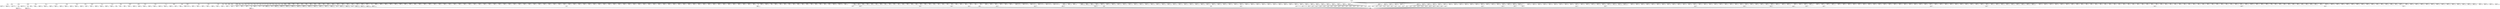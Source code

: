 graph modelgraph {
	node [shape=plaintext fontname="Consolas" fontsize="8"];
	"{40d0b4da-c299-48e2-9067-9086cba72321}" [label=<<table border="1" cellborder="0" cellspacing="1"><tr><td align="left"><b>ROOT_TRANSFORM_NODE</b></td></tr><tr><td align="left">NODE</td></tr></table>>];
	"ROOTtransform" [label=<<table border="1" cellborder="0" cellspacing="1"><tr><td align="left"><b>ROOTtransform</b></td></tr><tr><td align="left">TRANSFORM_NODE</td></tr></table>>];
	"ROOTtransform" [label=<<table border="1" cellborder="0" cellspacing="1"><tr><td align="left"><b>ROOTtransform</b></td></tr><tr><td align="left">TRANSFORM_NODE</td></tr></table>>];
	"Throttle Left" [label=<<table border="1" cellborder="0" cellspacing="1"><tr><td align="left"><b>Throttle Left</b></td></tr><tr><td align="left">ARG_ANIMATED_BONE</td></tr></table>>];
	"Throttle Left.001transform" [label=<<table border="1" cellborder="0" cellspacing="1"><tr><td align="left"><b>Throttle Left.001transform</b></td></tr><tr><td align="left">TRANSFORM_NODE</td></tr><tr><td align="left">CONTROLS RENDER NODE: Throttle Left.001
</td></tr></table>>];
	"Throttle Right" [label=<<table border="1" cellborder="0" cellspacing="1"><tr><td align="left"><b>Throttle Right</b></td></tr><tr><td align="left">ARG_ANIMATED_BONE</td></tr></table>>];
	"Throttle Right.001transform" [label=<<table border="1" cellborder="0" cellspacing="1"><tr><td align="left"><b>Throttle Right.001transform</b></td></tr><tr><td align="left">TRANSFORM_NODE</td></tr><tr><td align="left">CONTROLS RENDER NODE: Throttle Right.001
</td></tr></table>>];
	"Left Stick Pitch" [label=<<table border="1" cellborder="0" cellspacing="1"><tr><td align="left"><b>Left Stick Pitch</b></td></tr><tr><td align="left">ARG_ANIMATED_BONE</td></tr></table>>];
	"Left Stick Roll" [label=<<table border="1" cellborder="0" cellspacing="1"><tr><td align="left"><b>Left Stick Roll</b></td></tr><tr><td align="left">ARG_ANIMATED_BONE</td></tr></table>>];
	"Control Stick Left Uppertransform" [label=<<table border="1" cellborder="0" cellspacing="1"><tr><td align="left"><b>Control Stick Left Uppertransform</b></td></tr><tr><td align="left">TRANSFORM_NODE</td></tr><tr><td align="left">CONTROLS RENDER NODE: Control Stick Left Upper
</td></tr></table>>];
	"Control Stick Left Lowertransform" [label=<<table border="1" cellborder="0" cellspacing="1"><tr><td align="left"><b>Control Stick Left Lowertransform</b></td></tr><tr><td align="left">TRANSFORM_NODE</td></tr><tr><td align="left">CONTROLS RENDER NODE: Control Stick Left Lower
</td></tr></table>>];
	"Right Stick Pitch" [label=<<table border="1" cellborder="0" cellspacing="1"><tr><td align="left"><b>Right Stick Pitch</b></td></tr><tr><td align="left">ARG_ANIMATED_BONE</td></tr></table>>];
	"Right Stick Roll" [label=<<table border="1" cellborder="0" cellspacing="1"><tr><td align="left"><b>Right Stick Roll</b></td></tr><tr><td align="left">ARG_ANIMATED_BONE</td></tr></table>>];
	"Control Stick Right Uppertransform" [label=<<table border="1" cellborder="0" cellspacing="1"><tr><td align="left"><b>Control Stick Right Uppertransform</b></td></tr><tr><td align="left">TRANSFORM_NODE</td></tr><tr><td align="left">CONTROLS RENDER NODE: Control Stick Right Upper
</td></tr></table>>];
	"Control Stick Right Lowertransform" [label=<<table border="1" cellborder="0" cellspacing="1"><tr><td align="left"><b>Control Stick Right Lowertransform</b></td></tr><tr><td align="left">TRANSFORM_NODE</td></tr><tr><td align="left">CONTROLS RENDER NODE: Control Stick Right Lower
</td></tr></table>>];
	"Speed Left" [label=<<table border="1" cellborder="0" cellspacing="1"><tr><td align="left"><b>Speed Left</b></td></tr><tr><td align="left">ARG_ANIMATED_BONE</td></tr></table>>];
	"IAS.006transform" [label=<<table border="1" cellborder="0" cellspacing="1"><tr><td align="left"><b>IAS.006transform</b></td></tr><tr><td align="left">TRANSFORM_NODE</td></tr><tr><td align="left">CONTROLS RENDER NODE: IAS.006
</td></tr></table>>];
	"IAS.001transform" [label=<<table border="1" cellborder="0" cellspacing="1"><tr><td align="left"><b>IAS.001transform</b></td></tr><tr><td align="left">TRANSFORM_NODE</td></tr><tr><td align="left">CONTROLS RENDER NODE: IAS.001
</td></tr></table>>];
	"Airbrake" [label=<<table border="1" cellborder="0" cellspacing="1"><tr><td align="left"><b>Airbrake</b></td></tr><tr><td align="left">ARG_ANIMATED_BONE</td></tr></table>>];
	"Panel_Vanster.005transform" [label=<<table border="1" cellborder="0" cellspacing="1"><tr><td align="left"><b>Panel_Vanster.005transform</b></td></tr><tr><td align="left">TRANSFORM_NODE</td></tr><tr><td align="left">CONTROLS RENDER NODE: Panel_Vanster.005
</td></tr></table>>];
	"Panel_Vanster.014transform" [label=<<table border="1" cellborder="0" cellspacing="1"><tr><td align="left"><b>Panel_Vanster.014transform</b></td></tr><tr><td align="left">TRANSFORM_NODE</td></tr><tr><td align="left">CONTROLS RENDER NODE: Panel_Vanster.014
</td></tr></table>>];
	"Bransle" [label=<<table border="1" cellborder="0" cellspacing="1"><tr><td align="left"><b>Bransle</b></td></tr><tr><td align="left">ARG_ANIMATED_BONE</td></tr></table>>];
	"Panel_main.037transform" [label=<<table border="1" cellborder="0" cellspacing="1"><tr><td align="left"><b>Panel_main.037transform</b></td></tr><tr><td align="left">TRANSFORM_NODE</td></tr><tr><td align="left">CONTROLS RENDER NODE: Panel_main.037
</td></tr></table>>];
	"Panel_main.051transform" [label=<<table border="1" cellborder="0" cellspacing="1"><tr><td align="left"><b>Panel_main.051transform</b></td></tr><tr><td align="left">TRANSFORM_NODE</td></tr><tr><td align="left">CONTROLS RENDER NODE: Panel_main.051
</td></tr></table>>];
	"VVS vansterter" [label=<<table border="1" cellborder="0" cellspacing="1"><tr><td align="left"><b>VVS vansterter</b></td></tr><tr><td align="left">ARG_ANIMATED_BONE</td></tr></table>>];
	"Panel_main.041transform" [label=<<table border="1" cellborder="0" cellspacing="1"><tr><td align="left"><b>Panel_main.041transform</b></td></tr><tr><td align="left">TRANSFORM_NODE</td></tr><tr><td align="left">CONTROLS RENDER NODE: Panel_main.041
</td></tr></table>>];
	"Panel_main.052transform" [label=<<table border="1" cellborder="0" cellspacing="1"><tr><td align="left"><b>Panel_main.052transform</b></td></tr><tr><td align="left">TRANSFORM_NODE</td></tr><tr><td align="left">CONTROLS RENDER NODE: Panel_main.052
</td></tr></table>>];
	"Slip n Turn" [label=<<table border="1" cellborder="0" cellspacing="1"><tr><td align="left"><b>Slip n Turn</b></td></tr><tr><td align="left">ARG_ANIMATED_BONE</td></tr></table>>];
	"Panel_main.043transform" [label=<<table border="1" cellborder="0" cellspacing="1"><tr><td align="left"><b>Panel_main.043transform</b></td></tr><tr><td align="left">TRANSFORM_NODE</td></tr><tr><td align="left">CONTROLS RENDER NODE: Panel_main.043
</td></tr></table>>];
	"Panel_main.053transform" [label=<<table border="1" cellborder="0" cellspacing="1"><tr><td align="left"><b>Panel_main.053transform</b></td></tr><tr><td align="left">TRANSFORM_NODE</td></tr><tr><td align="left">CONTROLS RENDER NODE: Panel_main.053
</td></tr></table>>];
	"Left Compass" [label=<<table border="1" cellborder="0" cellspacing="1"><tr><td align="left"><b>Left Compass</b></td></tr><tr><td align="left">ARG_ANIMATED_BONE</td></tr></table>>];
	"Panel_main.027transform" [label=<<table border="1" cellborder="0" cellspacing="1"><tr><td align="left"><b>Panel_main.027transform</b></td></tr><tr><td align="left">TRANSFORM_NODE</td></tr><tr><td align="left">CONTROLS RENDER NODE: Panel_main.027
</td></tr></table>>];
	"Left Bar Alt Needle" [label=<<table border="1" cellborder="0" cellspacing="1"><tr><td align="left"><b>Left Bar Alt Needle</b></td></tr><tr><td align="left">ARG_ANIMATED_BONE</td></tr></table>>];
	"Altitude.009transform" [label=<<table border="1" cellborder="0" cellspacing="1"><tr><td align="left"><b>Altitude.009transform</b></td></tr><tr><td align="left">TRANSFORM_NODE</td></tr><tr><td align="left">CONTROLS RENDER NODE: Altitude.009
</td></tr></table>>];
	"Altitude.027transform" [label=<<table border="1" cellborder="0" cellspacing="1"><tr><td align="left"><b>Altitude.027transform</b></td></tr><tr><td align="left">TRANSFORM_NODE</td></tr><tr><td align="left">CONTROLS RENDER NODE: Altitude.027
</td></tr></table>>];
	"L N1 RPM" [label=<<table border="1" cellborder="0" cellspacing="1"><tr><td align="left"><b>L N1 RPM</b></td></tr><tr><td align="left">ARG_ANIMATED_BONE</td></tr></table>>];
	"Panel_main.016transform" [label=<<table border="1" cellborder="0" cellspacing="1"><tr><td align="left"><b>Panel_main.016transform</b></td></tr><tr><td align="left">TRANSFORM_NODE</td></tr><tr><td align="left">CONTROLS RENDER NODE: Panel_main.016
</td></tr></table>>];
	"Panel_main.039transform" [label=<<table border="1" cellborder="0" cellspacing="1"><tr><td align="left"><b>Panel_main.039transform</b></td></tr><tr><td align="left">TRANSFORM_NODE</td></tr><tr><td align="left">CONTROLS RENDER NODE: Panel_main.039
</td></tr></table>>];
	"R N1 RPM" [label=<<table border="1" cellborder="0" cellspacing="1"><tr><td align="left"><b>R N1 RPM</b></td></tr><tr><td align="left">ARG_ANIMATED_BONE</td></tr></table>>];
	"Panel_main.033transform" [label=<<table border="1" cellborder="0" cellspacing="1"><tr><td align="left"><b>Panel_main.033transform</b></td></tr><tr><td align="left">TRANSFORM_NODE</td></tr><tr><td align="left">CONTROLS RENDER NODE: Panel_main.033
</td></tr></table>>];
	"Panel_main.049transform" [label=<<table border="1" cellborder="0" cellspacing="1"><tr><td align="left"><b>Panel_main.049transform</b></td></tr><tr><td align="left">TRANSFORM_NODE</td></tr><tr><td align="left">CONTROLS RENDER NODE: Panel_main.049
</td></tr></table>>];
	"Speed Right" [label=<<table border="1" cellborder="0" cellspacing="1"><tr><td align="left"><b>Speed Right</b></td></tr><tr><td align="left">ARG_ANIMATED_BONE</td></tr></table>>];
	"IAS.007transform" [label=<<table border="1" cellborder="0" cellspacing="1"><tr><td align="left"><b>IAS.007transform</b></td></tr><tr><td align="left">TRANSFORM_NODE</td></tr><tr><td align="left">CONTROLS RENDER NODE: IAS.007
</td></tr></table>>];
	"IAStransform" [label=<<table border="1" cellborder="0" cellspacing="1"><tr><td align="left"><b>IAStransform</b></td></tr><tr><td align="left">TRANSFORM_NODE</td></tr><tr><td align="left">CONTROLS RENDER NODE: IAS
</td></tr></table>>];
	"Right Bar Alt Needle" [label=<<table border="1" cellborder="0" cellspacing="1"><tr><td align="left"><b>Right Bar Alt Needle</b></td></tr><tr><td align="left">ARG_ANIMATED_BONE</td></tr></table>>];
	"Altitude.035transform" [label=<<table border="1" cellborder="0" cellspacing="1"><tr><td align="left"><b>Altitude.035transform</b></td></tr><tr><td align="left">TRANSFORM_NODE</td></tr><tr><td align="left">CONTROLS RENDER NODE: Altitude.035
</td></tr></table>>];
	"Altitudetransform" [label=<<table border="1" cellborder="0" cellspacing="1"><tr><td align="left"><b>Altitudetransform</b></td></tr><tr><td align="left">TRANSFORM_NODE</td></tr><tr><td align="left">CONTROLS RENDER NODE: Altitude
</td></tr></table>>];
	"Gyrosyn Compass" [label=<<table border="1" cellborder="0" cellspacing="1"><tr><td align="left"><b>Gyrosyn Compass</b></td></tr><tr><td align="left">ARG_ANIMATED_BONE</td></tr></table>>];
	"Panel_main.063transform" [label=<<table border="1" cellborder="0" cellspacing="1"><tr><td align="left"><b>Panel_main.063transform</b></td></tr><tr><td align="left">TRANSFORM_NODE</td></tr><tr><td align="left">CONTROLS RENDER NODE: Panel_main.063
</td></tr></table>>];
	"Right L N1 RPM" [label=<<table border="1" cellborder="0" cellspacing="1"><tr><td align="left"><b>Right L N1 RPM</b></td></tr><tr><td align="left">ARG_ANIMATED_BONE</td></tr></table>>];
	"Panel_main.054transform" [label=<<table border="1" cellborder="0" cellspacing="1"><tr><td align="left"><b>Panel_main.054transform</b></td></tr><tr><td align="left">TRANSFORM_NODE</td></tr><tr><td align="left">CONTROLS RENDER NODE: Panel_main.054
</td></tr></table>>];
	"Panel_main.058transform" [label=<<table border="1" cellborder="0" cellspacing="1"><tr><td align="left"><b>Panel_main.058transform</b></td></tr><tr><td align="left">TRANSFORM_NODE</td></tr><tr><td align="left">CONTROLS RENDER NODE: Panel_main.058
</td></tr></table>>];
	"Right R N1 RPM" [label=<<table border="1" cellborder="0" cellspacing="1"><tr><td align="left"><b>Right R N1 RPM</b></td></tr><tr><td align="left">ARG_ANIMATED_BONE</td></tr></table>>];
	"Panel_main.060transform" [label=<<table border="1" cellborder="0" cellspacing="1"><tr><td align="left"><b>Panel_main.060transform</b></td></tr><tr><td align="left">TRANSFORM_NODE</td></tr><tr><td align="left">CONTROLS RENDER NODE: Panel_main.060
</td></tr></table>>];
	"Panel_main.082transform" [label=<<table border="1" cellborder="0" cellspacing="1"><tr><td align="left"><b>Panel_main.082transform</b></td></tr><tr><td align="left">TRANSFORM_NODE</td></tr><tr><td align="left">CONTROLS RENDER NODE: Panel_main.082
</td></tr></table>>];
	"G 2" [label=<<table border="1" cellborder="0" cellspacing="1"><tr><td align="left"><b>G 2</b></td></tr><tr><td align="left">ARG_ANIMATED_BONE</td></tr></table>>];
	"Panel_Vanster.006transform" [label=<<table border="1" cellborder="0" cellspacing="1"><tr><td align="left"><b>Panel_Vanster.006transform</b></td></tr><tr><td align="left">TRANSFORM_NODE</td></tr><tr><td align="left">CONTROLS RENDER NODE: Panel_Vanster.006
</td></tr></table>>];
	"Panel_Vanster.020transform" [label=<<table border="1" cellborder="0" cellspacing="1"><tr><td align="left"><b>Panel_Vanster.020transform</b></td></tr><tr><td align="left">TRANSFORM_NODE</td></tr><tr><td align="left">CONTROLS RENDER NODE: Panel_Vanster.020
</td></tr></table>>];
	"Mittpanel Compass" [label=<<table border="1" cellborder="0" cellspacing="1"><tr><td align="left"><b>Mittpanel Compass</b></td></tr><tr><td align="left">ARG_ANIMATED_BONE</td></tr></table>>];
	"Panel_Center.003transform" [label=<<table border="1" cellborder="0" cellspacing="1"><tr><td align="left"><b>Panel_Center.003transform</b></td></tr><tr><td align="left">TRANSFORM_NODE</td></tr></table>>];
	"VisibilityNode" [label=<<table border="1" cellborder="0" cellspacing="1"><tr><td align="left"><b>VisibilityNode</b></td></tr><tr><td align="left">ARG_VISIBILITY_NODE</td></tr><tr><td align="left">CONTROLS RENDER NODE: Panel_Center.003
</td></tr></table>>];
	"Panel_Center.086transform" [label=<<table border="1" cellborder="0" cellspacing="1"><tr><td align="left"><b>Panel_Center.086transform</b></td></tr><tr><td align="left">TRANSFORM_NODE</td></tr><tr><td align="left">CONTROLS RENDER NODE: Panel_Center.086
</td></tr></table>>];
	"Throttle Right.001" [label=<<table border="1" cellborder="0" cellspacing="1"><tr><td align="left"><b>Throttle Right.001</b></td></tr><tr><td align="left">ARG_ANIMATED_BONE</td></tr></table>>];
	"Throttle Righttransform" [label=<<table border="1" cellborder="0" cellspacing="1"><tr><td align="left"><b>Throttle Righttransform</b></td></tr><tr><td align="left">TRANSFORM_NODE</td></tr><tr><td align="left">CONTROLS RENDER NODE: Throttle Right
</td></tr></table>>];
	"Throttle Left.001" [label=<<table border="1" cellborder="0" cellspacing="1"><tr><td align="left"><b>Throttle Left.001</b></td></tr><tr><td align="left">ARG_ANIMATED_BONE</td></tr></table>>];
	"Throttle Lefttransform" [label=<<table border="1" cellborder="0" cellspacing="1"><tr><td align="left"><b>Throttle Lefttransform</b></td></tr><tr><td align="left">TRANSFORM_NODE</td></tr><tr><td align="left">CONTROLS RENDER NODE: Throttle Left
</td></tr></table>>];
	"Landing Gear Lever" [label=<<table border="1" cellborder="0" cellspacing="1"><tr><td align="left"><b>Landing Gear Lever</b></td></tr><tr><td align="left">ARG_ANIMATED_BONE</td></tr></table>>];
	"Kontorllpanel landstall och klaff.005transform" [label=<<table border="1" cellborder="0" cellspacing="1"><tr><td align="left"><b>Kontorllpanel landstall och klaff.005transform</b></td></tr><tr><td align="left">TRANSFORM_NODE</td></tr><tr><td align="left">CONTROLS RENDER NODE: Kontorllpanel landstall och klaff.005
</td></tr></table>>];
	"PNT_083transform" [label=<<table border="1" cellborder="0" cellspacing="1"><tr><td align="left"><b>PNT_083transform</b></td></tr><tr><td align="left">TRANSFORM_NODE</td></tr><tr><td align="left">CONTROLS CONNECTOR NODE: PNT_083
</td></tr></table>>];
	"LAltRoll100" [label=<<table border="1" cellborder="0" cellspacing="1"><tr><td align="left"><b>LAltRoll100</b></td></tr><tr><td align="left">ARG_ANIMATED_BONE</td></tr></table>>];
	"Altitude.020transform" [label=<<table border="1" cellborder="0" cellspacing="1"><tr><td align="left"><b>Altitude.020transform</b></td></tr><tr><td align="left">TRANSFORM_NODE</td></tr><tr><td align="left">CONTROLS RENDER NODE: Altitude.020
</td></tr></table>>];
	"Altitude.003transform" [label=<<table border="1" cellborder="0" cellspacing="1"><tr><td align="left"><b>Altitude.003transform</b></td></tr><tr><td align="left">TRANSFORM_NODE</td></tr><tr><td align="left">CONTROLS RENDER NODE: Altitude.003
</td></tr></table>>];
	"LAltRoll1000" [label=<<table border="1" cellborder="0" cellspacing="1"><tr><td align="left"><b>LAltRoll1000</b></td></tr><tr><td align="left">ARG_ANIMATED_BONE</td></tr></table>>];
	"Altitude.021transform" [label=<<table border="1" cellborder="0" cellspacing="1"><tr><td align="left"><b>Altitude.021transform</b></td></tr><tr><td align="left">TRANSFORM_NODE</td></tr><tr><td align="left">CONTROLS RENDER NODE: Altitude.021
</td></tr></table>>];
	"Altitude.002transform" [label=<<table border="1" cellborder="0" cellspacing="1"><tr><td align="left"><b>Altitude.002transform</b></td></tr><tr><td align="left">TRANSFORM_NODE</td></tr><tr><td align="left">CONTROLS RENDER NODE: Altitude.002
</td></tr></table>>];
	"LAltRoll10000" [label=<<table border="1" cellborder="0" cellspacing="1"><tr><td align="left"><b>LAltRoll10000</b></td></tr><tr><td align="left">ARG_ANIMATED_BONE</td></tr></table>>];
	"Altitude.004transform" [label=<<table border="1" cellborder="0" cellspacing="1"><tr><td align="left"><b>Altitude.004transform</b></td></tr><tr><td align="left">TRANSFORM_NODE</td></tr><tr><td align="left">CONTROLS RENDER NODE: Altitude.004
</td></tr></table>>];
	"Altitude.026transform" [label=<<table border="1" cellborder="0" cellspacing="1"><tr><td align="left"><b>Altitude.026transform</b></td></tr><tr><td align="left">TRANSFORM_NODE</td></tr><tr><td align="left">CONTROLS RENDER NODE: Altitude.026
</td></tr></table>>];
	"RaltRoll100" [label=<<table border="1" cellborder="0" cellspacing="1"><tr><td align="left"><b>RaltRoll100</b></td></tr><tr><td align="left">ARG_ANIMATED_BONE</td></tr></table>>];
	"Altitude.012transform" [label=<<table border="1" cellborder="0" cellspacing="1"><tr><td align="left"><b>Altitude.012transform</b></td></tr><tr><td align="left">TRANSFORM_NODE</td></tr><tr><td align="left">CONTROLS RENDER NODE: Altitude.012
</td></tr></table>>];
	"Altitude.028transform" [label=<<table border="1" cellborder="0" cellspacing="1"><tr><td align="left"><b>Altitude.028transform</b></td></tr><tr><td align="left">TRANSFORM_NODE</td></tr><tr><td align="left">CONTROLS RENDER NODE: Altitude.028
</td></tr></table>>];
	"RaltRoll1000" [label=<<table border="1" cellborder="0" cellspacing="1"><tr><td align="left"><b>RaltRoll1000</b></td></tr><tr><td align="left">ARG_ANIMATED_BONE</td></tr></table>>];
	"Altitude.011transform" [label=<<table border="1" cellborder="0" cellspacing="1"><tr><td align="left"><b>Altitude.011transform</b></td></tr><tr><td align="left">TRANSFORM_NODE</td></tr><tr><td align="left">CONTROLS RENDER NODE: Altitude.011
</td></tr></table>>];
	"Altitude.029transform" [label=<<table border="1" cellborder="0" cellspacing="1"><tr><td align="left"><b>Altitude.029transform</b></td></tr><tr><td align="left">TRANSFORM_NODE</td></tr><tr><td align="left">CONTROLS RENDER NODE: Altitude.029
</td></tr></table>>];
	"RaltRoll10000" [label=<<table border="1" cellborder="0" cellspacing="1"><tr><td align="left"><b>RaltRoll10000</b></td></tr><tr><td align="left">ARG_ANIMATED_BONE</td></tr></table>>];
	"Altitude.013transform" [label=<<table border="1" cellborder="0" cellspacing="1"><tr><td align="left"><b>Altitude.013transform</b></td></tr><tr><td align="left">TRANSFORM_NODE</td></tr><tr><td align="left">CONTROLS RENDER NODE: Altitude.013
</td></tr></table>>];
	"Altitude.034transform" [label=<<table border="1" cellborder="0" cellspacing="1"><tr><td align="left"><b>Altitude.034transform</b></td></tr><tr><td align="left">TRANSFORM_NODE</td></tr><tr><td align="left">CONTROLS RENDER NODE: Altitude.034
</td></tr></table>>];
	"Bone" [label=<<table border="1" cellborder="0" cellspacing="1"><tr><td align="left"><b>Bone</b></td></tr><tr><td align="left">ARG_ANIMATED_BONE</td></tr></table>>];
	"Panel Lighting.002transform" [label=<<table border="1" cellborder="0" cellspacing="1"><tr><td align="left"><b>Panel Lighting.002transform</b></td></tr><tr><td align="left">TRANSFORM_NODE</td></tr><tr><td align="left">CONTROLS RENDER NODE: Panel Lighting.002
</td></tr></table>>];
	"Panel Lighting.005transform" [label=<<table border="1" cellborder="0" cellspacing="1"><tr><td align="left"><b>Panel Lighting.005transform</b></td></tr><tr><td align="left">TRANSFORM_NODE</td></tr></table>>];
	"VisibilityNode" [label=<<table border="1" cellborder="0" cellspacing="1"><tr><td align="left"><b>VisibilityNode</b></td></tr><tr><td align="left">ARG_VISIBILITY_NODE</td></tr><tr><td align="left">CONTROLS RENDER NODE: Panel Lighting.005
</td></tr></table>>];
	"Bone.001" [label=<<table border="1" cellborder="0" cellspacing="1"><tr><td align="left"><b>Bone.001</b></td></tr><tr><td align="left">ARG_ANIMATED_BONE</td></tr></table>>];
	"Panel Lighting.001transform" [label=<<table border="1" cellborder="0" cellspacing="1"><tr><td align="left"><b>Panel Lighting.001transform</b></td></tr><tr><td align="left">TRANSFORM_NODE</td></tr><tr><td align="left">CONTROLS RENDER NODE: Panel Lighting.001
</td></tr></table>>];
	"Panel Lighting.004transform" [label=<<table border="1" cellborder="0" cellspacing="1"><tr><td align="left"><b>Panel Lighting.004transform</b></td></tr><tr><td align="left">TRANSFORM_NODE</td></tr></table>>];
	"VisibilityNode" [label=<<table border="1" cellborder="0" cellspacing="1"><tr><td align="left"><b>VisibilityNode</b></td></tr><tr><td align="left">ARG_VISIBILITY_NODE</td></tr><tr><td align="left">CONTROLS RENDER NODE: Panel Lighting.004
</td></tr></table>>];
	"Nodstopp" [label=<<table border="1" cellborder="0" cellspacing="1"><tr><td align="left"><b>Nodstopp</b></td></tr><tr><td align="left">ARG_ANIMATED_BONE</td></tr></table>>];
	"Metal Switches.001transform" [label=<<table border="1" cellborder="0" cellspacing="1"><tr><td align="left"><b>Metal Switches.001transform</b></td></tr><tr><td align="left">TRANSFORM_NODE</td></tr><tr><td align="left">CONTROLS RENDER NODE: Metal Switches.001
</td></tr></table>>];
	"FPL NAT" [label=<<table border="1" cellborder="0" cellspacing="1"><tr><td align="left"><b>FPL NAT</b></td></tr><tr><td align="left">ARG_ANIMATED_BONE</td></tr></table>>];
	"Metal Switches.004transform" [label=<<table border="1" cellborder="0" cellspacing="1"><tr><td align="left"><b>Metal Switches.004transform</b></td></tr><tr><td align="left">TRANSFORM_NODE</td></tr><tr><td align="left">CONTROLS RENDER NODE: Metal Switches.004
</td></tr></table>>];
	"LAMPTABLA" [label=<<table border="1" cellborder="0" cellspacing="1"><tr><td align="left"><b>LAMPTABLA</b></td></tr><tr><td align="left">ARG_ANIMATED_BONE</td></tr></table>>];
	"Metal Switches.005transform" [label=<<table border="1" cellborder="0" cellspacing="1"><tr><td align="left"><b>Metal Switches.005transform</b></td></tr><tr><td align="left">TRANSFORM_NODE</td></tr><tr><td align="left">CONTROLS RENDER NODE: Metal Switches.005
</td></tr></table>>];
	"OMF I" [label=<<table border="1" cellborder="0" cellspacing="1"><tr><td align="left"><b>OMF I</b></td></tr><tr><td align="left">ARG_ANIMATED_BONE</td></tr></table>>];
	"Metal Switches.002transform" [label=<<table border="1" cellborder="0" cellspacing="1"><tr><td align="left"><b>Metal Switches.002transform</b></td></tr><tr><td align="left">TRANSFORM_NODE</td></tr><tr><td align="left">CONTROLS RENDER NODE: Metal Switches.002
</td></tr></table>>];
	"OMF II" [label=<<table border="1" cellborder="0" cellspacing="1"><tr><td align="left"><b>OMF II</b></td></tr><tr><td align="left">ARG_ANIMATED_BONE</td></tr></table>>];
	"Metal Switches.003transform" [label=<<table border="1" cellborder="0" cellspacing="1"><tr><td align="left"><b>Metal Switches.003transform</b></td></tr><tr><td align="left">TRANSFORM_NODE</td></tr><tr><td align="left">CONTROLS RENDER NODE: Metal Switches.003
</td></tr></table>>];
	"INVA UTJAMN" [label=<<table border="1" cellborder="0" cellspacing="1"><tr><td align="left"><b>INVA UTJAMN</b></td></tr><tr><td align="left">ARG_ANIMATED_BONE</td></tr></table>>];
	"Metal Switches.012transform" [label=<<table border="1" cellborder="0" cellspacing="1"><tr><td align="left"><b>Metal Switches.012transform</b></td></tr><tr><td align="left">TRANSFORM_NODE</td></tr><tr><td align="left">CONTROLS RENDER NODE: Metal Switches.012
</td></tr></table>>];
	"BRANSLE MATNING" [label=<<table border="1" cellborder="0" cellspacing="1"><tr><td align="left"><b>BRANSLE MATNING</b></td></tr><tr><td align="left">BONE</td></tr></table>>];
	"Metal Switches.013transform" [label=<<table border="1" cellborder="0" cellspacing="1"><tr><td align="left"><b>Metal Switches.013transform</b></td></tr><tr><td align="left">TRANSFORM_NODE</td></tr><tr><td align="left">CONTROLS RENDER NODE: Metal Switches.013
</td></tr></table>>];
	"TVARMATN" [label=<<table border="1" cellborder="0" cellspacing="1"><tr><td align="left"><b>TVARMATN</b></td></tr><tr><td align="left">ARG_ANIMATED_BONE</td></tr></table>>];
	"Metal Switches.010transform" [label=<<table border="1" cellborder="0" cellspacing="1"><tr><td align="left"><b>Metal Switches.010transform</b></td></tr><tr><td align="left">TRANSFORM_NODE</td></tr><tr><td align="left">CONTROLS RENDER NODE: Metal Switches.010
</td></tr></table>>];
	"BRANDVARN" [label=<<table border="1" cellborder="0" cellspacing="1"><tr><td align="left"><b>BRANDVARN</b></td></tr><tr><td align="left">BONE</td></tr></table>>];
	"Metal Switches.011transform" [label=<<table border="1" cellborder="0" cellspacing="1"><tr><td align="left"><b>Metal Switches.011transform</b></td></tr><tr><td align="left">TRANSFORM_NODE</td></tr><tr><td align="left">CONTROLS RENDER NODE: Metal Switches.011
</td></tr></table>>];
	"MASTER ARM" [label=<<table border="1" cellborder="0" cellspacing="1"><tr><td align="left"><b>MASTER ARM</b></td></tr><tr><td align="left">BONE</td></tr></table>>];
	"Metal Switches.029transform" [label=<<table border="1" cellborder="0" cellspacing="1"><tr><td align="left"><b>Metal Switches.029transform</b></td></tr><tr><td align="left">TRANSFORM_NODE</td></tr><tr><td align="left">CONTROLS RENDER NODE: Metal Switches.029
</td></tr></table>>];
	"AIR GROUND SEL" [label=<<table border="1" cellborder="0" cellspacing="1"><tr><td align="left"><b>AIR GROUND SEL</b></td></tr><tr><td align="left">BONE</td></tr></table>>];
	"Metal Switches.030transform" [label=<<table border="1" cellborder="0" cellspacing="1"><tr><td align="left"><b>Metal Switches.030transform</b></td></tr><tr><td align="left">TRANSFORM_NODE</td></tr><tr><td align="left">CONTROLS RENDER NODE: Metal Switches.030
</td></tr></table>>];
	"START V" [label=<<table border="1" cellborder="0" cellspacing="1"><tr><td align="left"><b>START V</b></td></tr><tr><td align="left">ARG_ANIMATED_BONE</td></tr></table>>];
	"Metal Switches.008transform" [label=<<table border="1" cellborder="0" cellspacing="1"><tr><td align="left"><b>Metal Switches.008transform</b></td></tr><tr><td align="left">TRANSFORM_NODE</td></tr><tr><td align="left">CONTROLS RENDER NODE: Metal Switches.008
</td></tr></table>>];
	"START H" [label=<<table border="1" cellborder="0" cellspacing="1"><tr><td align="left"><b>START H</b></td></tr><tr><td align="left">ARG_ANIMATED_BONE</td></tr></table>>];
	"Metal Switches.009transform" [label=<<table border="1" cellborder="0" cellspacing="1"><tr><td align="left"><b>Metal Switches.009transform</b></td></tr><tr><td align="left">TRANSFORM_NODE</td></tr><tr><td align="left">CONTROLS RENDER NODE: Metal Switches.009
</td></tr></table>>];
	"FUEL PUMP V" [label=<<table border="1" cellborder="0" cellspacing="1"><tr><td align="left"><b>FUEL PUMP V</b></td></tr><tr><td align="left">ARG_ANIMATED_BONE</td></tr></table>>];
	"Metal Switches.006transform" [label=<<table border="1" cellborder="0" cellspacing="1"><tr><td align="left"><b>Metal Switches.006transform</b></td></tr><tr><td align="left">TRANSFORM_NODE</td></tr><tr><td align="left">CONTROLS RENDER NODE: Metal Switches.006
</td></tr></table>>];
	"FUEL PUMP H" [label=<<table border="1" cellborder="0" cellspacing="1"><tr><td align="left"><b>FUEL PUMP H</b></td></tr><tr><td align="left">ARG_ANIMATED_BONE</td></tr></table>>];
	"Metal Switches.007transform" [label=<<table border="1" cellborder="0" cellspacing="1"><tr><td align="left"><b>Metal Switches.007transform</b></td></tr><tr><td align="left">TRANSFORM_NODE</td></tr><tr><td align="left">CONTROLS RENDER NODE: Metal Switches.007
</td></tr></table>>];
	"Canopy Handle" [label=<<table border="1" cellborder="0" cellspacing="1"><tr><td align="left"><b>Canopy Handle</b></td></tr><tr><td align="left">ARG_ANIMATED_BONE</td></tr></table>>];
	"Canopy Stick" [label=<<table border="1" cellborder="0" cellspacing="1"><tr><td align="left"><b>Canopy Stick</b></td></tr><tr><td align="left">ARG_ANIMATED_BONE</td></tr></table>>];
	"Canopy Stick 2transform" [label=<<table border="1" cellborder="0" cellspacing="1"><tr><td align="left"><b>Canopy Stick 2transform</b></td></tr><tr><td align="left">TRANSFORM_NODE</td></tr><tr><td align="left">CONTROLS RENDER NODE: Canopy Stick 2
</td></tr></table>>];
	"Canopy Handletransform" [label=<<table border="1" cellborder="0" cellspacing="1"><tr><td align="left"><b>Canopy Handletransform</b></td></tr><tr><td align="left">TRANSFORM_NODE</td></tr><tr><td align="left">CONTROLS RENDER NODE: Canopy Handle
</td></tr></table>>];
	"Flap Lever" [label=<<table border="1" cellborder="0" cellspacing="1"><tr><td align="left"><b>Flap Lever</b></td></tr><tr><td align="left">ARG_ANIMATED_BONE</td></tr></table>>];
	"Cube.001transform" [label=<<table border="1" cellborder="0" cellspacing="1"><tr><td align="left"><b>Cube.001transform</b></td></tr><tr><td align="left">TRANSFORM_NODE</td></tr><tr><td align="left">CONTROLS RENDER NODE: Cube.001
</td></tr></table>>];
	"ADFtransform" [label=<<table border="1" cellborder="0" cellspacing="1"><tr><td align="left"><b>ADFtransform</b></td></tr><tr><td align="left">TRANSFORM_NODE</td></tr><tr><td align="left">CONTROLS RENDER NODE: ADF
</td></tr></table>>];
	"ADF.001transform" [label=<<table border="1" cellborder="0" cellspacing="1"><tr><td align="left"><b>ADF.001transform</b></td></tr><tr><td align="left">TRANSFORM_NODE</td></tr><tr><td align="left">CONTROLS RENDER NODE: ADF.001
</td></tr></table>>];
	"ADF.002transform" [label=<<table border="1" cellborder="0" cellspacing="1"><tr><td align="left"><b>ADF.002transform</b></td></tr><tr><td align="left">TRANSFORM_NODE</td></tr><tr><td align="left">CONTROLS RENDER NODE: ADF.002
</td></tr></table>>];
	"ADF.003transform" [label=<<table border="1" cellborder="0" cellspacing="1"><tr><td align="left"><b>ADF.003transform</b></td></tr><tr><td align="left">TRANSFORM_NODE</td></tr><tr><td align="left">CONTROLS RENDER NODE: ADF.003
</td></tr></table>>];
	"ADF.004transform" [label=<<table border="1" cellborder="0" cellspacing="1"><tr><td align="left"><b>ADF.004transform</b></td></tr><tr><td align="left">TRANSFORM_NODE</td></tr><tr><td align="left">CONTROLS RENDER NODE: ADF.004
</td></tr></table>>];
	"ADF.005transform" [label=<<table border="1" cellborder="0" cellspacing="1"><tr><td align="left"><b>ADF.005transform</b></td></tr><tr><td align="left">TRANSFORM_NODE</td></tr><tr><td align="left">CONTROLS RENDER NODE: ADF.005
</td></tr></table>>];
	"ADF.006transform" [label=<<table border="1" cellborder="0" cellspacing="1"><tr><td align="left"><b>ADF.006transform</b></td></tr><tr><td align="left">TRANSFORM_NODE</td></tr><tr><td align="left">CONTROLS RENDER NODE: ADF.006
</td></tr></table>>];
	"ADF.007transform" [label=<<table border="1" cellborder="0" cellspacing="1"><tr><td align="left"><b>ADF.007transform</b></td></tr><tr><td align="left">TRANSFORM_NODE</td></tr><tr><td align="left">CONTROLS RENDER NODE: ADF.007
</td></tr></table>>];
	"ADF.008transform" [label=<<table border="1" cellborder="0" cellspacing="1"><tr><td align="left"><b>ADF.008transform</b></td></tr><tr><td align="left">TRANSFORM_NODE</td></tr><tr><td align="left">CONTROLS RENDER NODE: ADF.008
</td></tr></table>>];
	"ADF.009transform" [label=<<table border="1" cellborder="0" cellspacing="1"><tr><td align="left"><b>ADF.009transform</b></td></tr><tr><td align="left">TRANSFORM_NODE</td></tr><tr><td align="left">CONTROLS RENDER NODE: ADF.009
</td></tr></table>>];
	"Altitude.005transform" [label=<<table border="1" cellborder="0" cellspacing="1"><tr><td align="left"><b>Altitude.005transform</b></td></tr><tr><td align="left">TRANSFORM_NODE</td></tr><tr><td align="left">CONTROLS RENDER NODE: Altitude.005
</td></tr></table>>];
	"Altitude.006transform" [label=<<table border="1" cellborder="0" cellspacing="1"><tr><td align="left"><b>Altitude.006transform</b></td></tr><tr><td align="left">TRANSFORM_NODE</td></tr><tr><td align="left">CONTROLS RENDER NODE: Altitude.006
</td></tr></table>>];
	"Altitude.007transform" [label=<<table border="1" cellborder="0" cellspacing="1"><tr><td align="left"><b>Altitude.007transform</b></td></tr><tr><td align="left">TRANSFORM_NODE</td></tr><tr><td align="left">CONTROLS RENDER NODE: Altitude.007
</td></tr></table>>];
	"Altitude.008transform" [label=<<table border="1" cellborder="0" cellspacing="1"><tr><td align="left"><b>Altitude.008transform</b></td></tr><tr><td align="left">TRANSFORM_NODE</td></tr><tr><td align="left">CONTROLS RENDER NODE: Altitude.008
</td></tr></table>>];
	"Altitude.010transform" [label=<<table border="1" cellborder="0" cellspacing="1"><tr><td align="left"><b>Altitude.010transform</b></td></tr><tr><td align="left">TRANSFORM_NODE</td></tr><tr><td align="left">CONTROLS RENDER NODE: Altitude.010
</td></tr></table>>];
	"Altitude.014transform" [label=<<table border="1" cellborder="0" cellspacing="1"><tr><td align="left"><b>Altitude.014transform</b></td></tr><tr><td align="left">TRANSFORM_NODE</td></tr><tr><td align="left">CONTROLS RENDER NODE: Altitude.014
</td></tr></table>>];
	"Altitude.015transform" [label=<<table border="1" cellborder="0" cellspacing="1"><tr><td align="left"><b>Altitude.015transform</b></td></tr><tr><td align="left">TRANSFORM_NODE</td></tr><tr><td align="left">CONTROLS RENDER NODE: Altitude.015
</td></tr></table>>];
	"Altitude.016transform" [label=<<table border="1" cellborder="0" cellspacing="1"><tr><td align="left"><b>Altitude.016transform</b></td></tr><tr><td align="left">TRANSFORM_NODE</td></tr><tr><td align="left">CONTROLS RENDER NODE: Altitude.016
</td></tr></table>>];
	"Altitude.017transform" [label=<<table border="1" cellborder="0" cellspacing="1"><tr><td align="left"><b>Altitude.017transform</b></td></tr><tr><td align="left">TRANSFORM_NODE</td></tr><tr><td align="left">CONTROLS RENDER NODE: Altitude.017
</td></tr></table>>];
	"Altitude.018transform" [label=<<table border="1" cellborder="0" cellspacing="1"><tr><td align="left"><b>Altitude.018transform</b></td></tr><tr><td align="left">TRANSFORM_NODE</td></tr></table>>];
	"VisibilityNode" [label=<<table border="1" cellborder="0" cellspacing="1"><tr><td align="left"><b>VisibilityNode</b></td></tr><tr><td align="left">ARG_VISIBILITY_NODE</td></tr><tr><td align="left">CONTROLS RENDER NODE: Altitude.018
</td></tr></table>>];
	"Altitude.019transform" [label=<<table border="1" cellborder="0" cellspacing="1"><tr><td align="left"><b>Altitude.019transform</b></td></tr><tr><td align="left">TRANSFORM_NODE</td></tr></table>>];
	"VisibilityNode" [label=<<table border="1" cellborder="0" cellspacing="1"><tr><td align="left"><b>VisibilityNode</b></td></tr><tr><td align="left">ARG_VISIBILITY_NODE</td></tr><tr><td align="left">CONTROLS RENDER NODE: Altitude.019
</td></tr></table>>];
	"Altitude.022transform" [label=<<table border="1" cellborder="0" cellspacing="1"><tr><td align="left"><b>Altitude.022transform</b></td></tr><tr><td align="left">TRANSFORM_NODE</td></tr><tr><td align="left">CONTROLS RENDER NODE: Altitude.022
</td></tr></table>>];
	"Altitude.023transform" [label=<<table border="1" cellborder="0" cellspacing="1"><tr><td align="left"><b>Altitude.023transform</b></td></tr><tr><td align="left">TRANSFORM_NODE</td></tr><tr><td align="left">CONTROLS RENDER NODE: Altitude.023
</td></tr></table>>];
	"Altitude.024transform" [label=<<table border="1" cellborder="0" cellspacing="1"><tr><td align="left"><b>Altitude.024transform</b></td></tr><tr><td align="left">TRANSFORM_NODE</td></tr><tr><td align="left">CONTROLS RENDER NODE: Altitude.024
</td></tr></table>>];
	"Altitude.025transform" [label=<<table border="1" cellborder="0" cellspacing="1"><tr><td align="left"><b>Altitude.025transform</b></td></tr><tr><td align="left">TRANSFORM_NODE</td></tr><tr><td align="left">CONTROLS RENDER NODE: Altitude.025
</td></tr></table>>];
	"Altitude.030transform" [label=<<table border="1" cellborder="0" cellspacing="1"><tr><td align="left"><b>Altitude.030transform</b></td></tr><tr><td align="left">TRANSFORM_NODE</td></tr><tr><td align="left">CONTROLS RENDER NODE: Altitude.030
</td></tr></table>>];
	"Altitude.031transform" [label=<<table border="1" cellborder="0" cellspacing="1"><tr><td align="left"><b>Altitude.031transform</b></td></tr><tr><td align="left">TRANSFORM_NODE</td></tr><tr><td align="left">CONTROLS RENDER NODE: Altitude.031
</td></tr></table>>];
	"Altitude.032transform" [label=<<table border="1" cellborder="0" cellspacing="1"><tr><td align="left"><b>Altitude.032transform</b></td></tr><tr><td align="left">TRANSFORM_NODE</td></tr><tr><td align="left">CONTROLS RENDER NODE: Altitude.032
</td></tr></table>>];
	"Altitude.033transform" [label=<<table border="1" cellborder="0" cellspacing="1"><tr><td align="left"><b>Altitude.033transform</b></td></tr><tr><td align="left">TRANSFORM_NODE</td></tr><tr><td align="left">CONTROLS RENDER NODE: Altitude.033
</td></tr></table>>];
	"Auxillerytransform" [label=<<table border="1" cellborder="0" cellspacing="1"><tr><td align="left"><b>Auxillerytransform</b></td></tr><tr><td align="left">TRANSFORM_NODE</td></tr><tr><td align="left">CONTROLS RENDER NODE: Auxillery
</td></tr></table>>];
	"Auxillery.001transform" [label=<<table border="1" cellborder="0" cellspacing="1"><tr><td align="left"><b>Auxillery.001transform</b></td></tr><tr><td align="left">TRANSFORM_NODE</td></tr><tr><td align="left">CONTROLS RENDER NODE: Auxillery.001
</td></tr></table>>];
	"Auxillery.002transform" [label=<<table border="1" cellborder="0" cellspacing="1"><tr><td align="left"><b>Auxillery.002transform</b></td></tr><tr><td align="left">TRANSFORM_NODE</td></tr><tr><td align="left">CONTROLS RENDER NODE: Auxillery.002
</td></tr></table>>];
	"Auxillery.003transform" [label=<<table border="1" cellborder="0" cellspacing="1"><tr><td align="left"><b>Auxillery.003transform</b></td></tr><tr><td align="left">TRANSFORM_NODE</td></tr><tr><td align="left">CONTROLS RENDER NODE: Auxillery.003
</td></tr></table>>];
	"Auxillery.004transform" [label=<<table border="1" cellborder="0" cellspacing="1"><tr><td align="left"><b>Auxillery.004transform</b></td></tr><tr><td align="left">TRANSFORM_NODE</td></tr><tr><td align="left">CONTROLS RENDER NODE: Auxillery.004
</td></tr></table>>];
	"Auxillery.005transform" [label=<<table border="1" cellborder="0" cellspacing="1"><tr><td align="left"><b>Auxillery.005transform</b></td></tr><tr><td align="left">TRANSFORM_NODE</td></tr><tr><td align="left">CONTROLS RENDER NODE: Auxillery.005
</td></tr></table>>];
	"Auxillery.006transform" [label=<<table border="1" cellborder="0" cellspacing="1"><tr><td align="left"><b>Auxillery.006transform</b></td></tr><tr><td align="left">TRANSFORM_NODE</td></tr><tr><td align="left">CONTROLS RENDER NODE: Auxillery.006
</td></tr></table>>];
	"Auxillery.007transform" [label=<<table border="1" cellborder="0" cellspacing="1"><tr><td align="left"><b>Auxillery.007transform</b></td></tr><tr><td align="left">TRANSFORM_NODE</td></tr><tr><td align="left">CONTROLS RENDER NODE: Auxillery.007
</td></tr></table>>];
	"Auxillery.008transform" [label=<<table border="1" cellborder="0" cellspacing="1"><tr><td align="left"><b>Auxillery.008transform</b></td></tr><tr><td align="left">TRANSFORM_NODE</td></tr><tr><td align="left">CONTROLS RENDER NODE: Auxillery.008
</td></tr></table>>];
	"Auxillery.009transform" [label=<<table border="1" cellborder="0" cellspacing="1"><tr><td align="left"><b>Auxillery.009transform</b></td></tr><tr><td align="left">TRANSFORM_NODE</td></tr><tr><td align="left">CONTROLS RENDER NODE: Auxillery.009
</td></tr></table>>];
	"Auxillery.010transform" [label=<<table border="1" cellborder="0" cellspacing="1"><tr><td align="left"><b>Auxillery.010transform</b></td></tr><tr><td align="left">TRANSFORM_NODE</td></tr><tr><td align="left">CONTROLS RENDER NODE: Auxillery.010
</td></tr></table>>];
	"Auxillery.011transform" [label=<<table border="1" cellborder="0" cellspacing="1"><tr><td align="left"><b>Auxillery.011transform</b></td></tr><tr><td align="left">TRANSFORM_NODE</td></tr><tr><td align="left">CONTROLS RENDER NODE: Auxillery.011
</td></tr></table>>];
	"Auxillery.012transform" [label=<<table border="1" cellborder="0" cellspacing="1"><tr><td align="left"><b>Auxillery.012transform</b></td></tr><tr><td align="left">TRANSFORM_NODE</td></tr><tr><td align="left">CONTROLS RENDER NODE: Auxillery.012
</td></tr></table>>];
	"Auxillery.013transform" [label=<<table border="1" cellborder="0" cellspacing="1"><tr><td align="left"><b>Auxillery.013transform</b></td></tr><tr><td align="left">TRANSFORM_NODE</td></tr><tr><td align="left">CONTROLS RENDER NODE: Auxillery.013
</td></tr></table>>];
	"Auxillery.014transform" [label=<<table border="1" cellborder="0" cellspacing="1"><tr><td align="left"><b>Auxillery.014transform</b></td></tr><tr><td align="left">TRANSFORM_NODE</td></tr><tr><td align="left">CONTROLS RENDER NODE: Auxillery.014
</td></tr></table>>];
	"Auxillery.015transform" [label=<<table border="1" cellborder="0" cellspacing="1"><tr><td align="left"><b>Auxillery.015transform</b></td></tr><tr><td align="left">TRANSFORM_NODE</td></tr><tr><td align="left">CONTROLS RENDER NODE: Auxillery.015
</td></tr></table>>];
	"Auxillery.016transform" [label=<<table border="1" cellborder="0" cellspacing="1"><tr><td align="left"><b>Auxillery.016transform</b></td></tr><tr><td align="left">TRANSFORM_NODE</td></tr><tr><td align="left">CONTROLS RENDER NODE: Auxillery.016
</td></tr></table>>];
	"Auxillery.017transform" [label=<<table border="1" cellborder="0" cellspacing="1"><tr><td align="left"><b>Auxillery.017transform</b></td></tr><tr><td align="left">TRANSFORM_NODE</td></tr><tr><td align="left">CONTROLS RENDER NODE: Auxillery.017
</td></tr></table>>];
	"Auxillery.018transform" [label=<<table border="1" cellborder="0" cellspacing="1"><tr><td align="left"><b>Auxillery.018transform</b></td></tr><tr><td align="left">TRANSFORM_NODE</td></tr><tr><td align="left">CONTROLS RENDER NODE: Auxillery.018
</td></tr></table>>];
	"Auxillery.019transform" [label=<<table border="1" cellborder="0" cellspacing="1"><tr><td align="left"><b>Auxillery.019transform</b></td></tr><tr><td align="left">TRANSFORM_NODE</td></tr><tr><td align="left">CONTROLS RENDER NODE: Auxillery.019
</td></tr></table>>];
	"Auxillery.020transform" [label=<<table border="1" cellborder="0" cellspacing="1"><tr><td align="left"><b>Auxillery.020transform</b></td></tr><tr><td align="left">TRANSFORM_NODE</td></tr><tr><td align="left">CONTROLS RENDER NODE: Auxillery.020
</td></tr></table>>];
	"Auxillery.021transform" [label=<<table border="1" cellborder="0" cellspacing="1"><tr><td align="left"><b>Auxillery.021transform</b></td></tr><tr><td align="left">TRANSFORM_NODE</td></tr><tr><td align="left">CONTROLS RENDER NODE: Auxillery.021
</td></tr></table>>];
	"Auxillery.022transform" [label=<<table border="1" cellborder="0" cellspacing="1"><tr><td align="left"><b>Auxillery.022transform</b></td></tr><tr><td align="left">TRANSFORM_NODE</td></tr><tr><td align="left">CONTROLS RENDER NODE: Auxillery.022
</td></tr></table>>];
	"Auxillery.023transform" [label=<<table border="1" cellborder="0" cellspacing="1"><tr><td align="left"><b>Auxillery.023transform</b></td></tr><tr><td align="left">TRANSFORM_NODE</td></tr><tr><td align="left">CONTROLS RENDER NODE: Auxillery.023
</td></tr></table>>];
	"Auxillery.024transform" [label=<<table border="1" cellborder="0" cellspacing="1"><tr><td align="left"><b>Auxillery.024transform</b></td></tr><tr><td align="left">TRANSFORM_NODE</td></tr><tr><td align="left">CONTROLS RENDER NODE: Auxillery.024
</td></tr></table>>];
	"Auxillery.025transform" [label=<<table border="1" cellborder="0" cellspacing="1"><tr><td align="left"><b>Auxillery.025transform</b></td></tr><tr><td align="left">TRANSFORM_NODE</td></tr><tr><td align="left">CONTROLS RENDER NODE: Auxillery.025
</td></tr></table>>];
	"Auxillery.026transform" [label=<<table border="1" cellborder="0" cellspacing="1"><tr><td align="left"><b>Auxillery.026transform</b></td></tr><tr><td align="left">TRANSFORM_NODE</td></tr><tr><td align="left">CONTROLS RENDER NODE: Auxillery.026
</td></tr></table>>];
	"Auxillery.027transform" [label=<<table border="1" cellborder="0" cellspacing="1"><tr><td align="left"><b>Auxillery.027transform</b></td></tr><tr><td align="left">TRANSFORM_NODE</td></tr><tr><td align="left">CONTROLS RENDER NODE: Auxillery.027
</td></tr></table>>];
	"Auxillery.028transform" [label=<<table border="1" cellborder="0" cellspacing="1"><tr><td align="left"><b>Auxillery.028transform</b></td></tr><tr><td align="left">TRANSFORM_NODE</td></tr><tr><td align="left">CONTROLS RENDER NODE: Auxillery.028
</td></tr></table>>];
	"Auxillery.029transform" [label=<<table border="1" cellborder="0" cellspacing="1"><tr><td align="left"><b>Auxillery.029transform</b></td></tr><tr><td align="left">TRANSFORM_NODE</td></tr><tr><td align="left">CONTROLS RENDER NODE: Auxillery.029
</td></tr></table>>];
	"Auxillery.030transform" [label=<<table border="1" cellborder="0" cellspacing="1"><tr><td align="left"><b>Auxillery.030transform</b></td></tr><tr><td align="left">TRANSFORM_NODE</td></tr><tr><td align="left">CONTROLS RENDER NODE: Auxillery.030
</td></tr></table>>];
	"Auxillery.031transform" [label=<<table border="1" cellborder="0" cellspacing="1"><tr><td align="left"><b>Auxillery.031transform</b></td></tr><tr><td align="left">TRANSFORM_NODE</td></tr><tr><td align="left">CONTROLS RENDER NODE: Auxillery.031
</td></tr></table>>];
	"Auxillery.032transform" [label=<<table border="1" cellborder="0" cellspacing="1"><tr><td align="left"><b>Auxillery.032transform</b></td></tr><tr><td align="left">TRANSFORM_NODE</td></tr><tr><td align="left">CONTROLS RENDER NODE: Auxillery.032
</td></tr></table>>];
	"Auxillery.033transform" [label=<<table border="1" cellborder="0" cellspacing="1"><tr><td align="left"><b>Auxillery.033transform</b></td></tr><tr><td align="left">TRANSFORM_NODE</td></tr><tr><td align="left">CONTROLS RENDER NODE: Auxillery.033
</td></tr></table>>];
	"Auxillery.034transform" [label=<<table border="1" cellborder="0" cellspacing="1"><tr><td align="left"><b>Auxillery.034transform</b></td></tr><tr><td align="left">TRANSFORM_NODE</td></tr><tr><td align="left">CONTROLS RENDER NODE: Auxillery.034
</td></tr></table>>];
	"Auxillery.035transform" [label=<<table border="1" cellborder="0" cellspacing="1"><tr><td align="left"><b>Auxillery.035transform</b></td></tr><tr><td align="left">TRANSFORM_NODE</td></tr><tr><td align="left">CONTROLS RENDER NODE: Auxillery.035
</td></tr></table>>];
	"Auxillery.036transform" [label=<<table border="1" cellborder="0" cellspacing="1"><tr><td align="left"><b>Auxillery.036transform</b></td></tr><tr><td align="left">TRANSFORM_NODE</td></tr><tr><td align="left">CONTROLS RENDER NODE: Auxillery.036
</td></tr></table>>];
	"Auxillery.037transform" [label=<<table border="1" cellborder="0" cellspacing="1"><tr><td align="left"><b>Auxillery.037transform</b></td></tr><tr><td align="left">TRANSFORM_NODE</td></tr><tr><td align="left">CONTROLS RENDER NODE: Auxillery.037
</td></tr></table>>];
	"Auxillery.038transform" [label=<<table border="1" cellborder="0" cellspacing="1"><tr><td align="left"><b>Auxillery.038transform</b></td></tr><tr><td align="left">TRANSFORM_NODE</td></tr><tr><td align="left">CONTROLS RENDER NODE: Auxillery.038
</td></tr></table>>];
	"Auxillery.039transform" [label=<<table border="1" cellborder="0" cellspacing="1"><tr><td align="left"><b>Auxillery.039transform</b></td></tr><tr><td align="left">TRANSFORM_NODE</td></tr><tr><td align="left">CONTROLS RENDER NODE: Auxillery.039
</td></tr></table>>];
	"Auxillery.040transform" [label=<<table border="1" cellborder="0" cellspacing="1"><tr><td align="left"><b>Auxillery.040transform</b></td></tr><tr><td align="left">TRANSFORM_NODE</td></tr><tr><td align="left">CONTROLS RENDER NODE: Auxillery.040
</td></tr></table>>];
	"Auxillery.041transform" [label=<<table border="1" cellborder="0" cellspacing="1"><tr><td align="left"><b>Auxillery.041transform</b></td></tr><tr><td align="left">TRANSFORM_NODE</td></tr><tr><td align="left">CONTROLS RENDER NODE: Auxillery.041
</td></tr></table>>];
	"Auxillery.042transform" [label=<<table border="1" cellborder="0" cellspacing="1"><tr><td align="left"><b>Auxillery.042transform</b></td></tr><tr><td align="left">TRANSFORM_NODE</td></tr><tr><td align="left">CONTROLS RENDER NODE: Auxillery.042
</td></tr></table>>];
	"Auxillery.043transform" [label=<<table border="1" cellborder="0" cellspacing="1"><tr><td align="left"><b>Auxillery.043transform</b></td></tr><tr><td align="left">TRANSFORM_NODE</td></tr><tr><td align="left">CONTROLS RENDER NODE: Auxillery.043
</td></tr></table>>];
	"Auxillery.044transform" [label=<<table border="1" cellborder="0" cellspacing="1"><tr><td align="left"><b>Auxillery.044transform</b></td></tr><tr><td align="left">TRANSFORM_NODE</td></tr><tr><td align="left">CONTROLS RENDER NODE: Auxillery.044
</td></tr></table>>];
	"Auxillery.045transform" [label=<<table border="1" cellborder="0" cellspacing="1"><tr><td align="left"><b>Auxillery.045transform</b></td></tr><tr><td align="left">TRANSFORM_NODE</td></tr><tr><td align="left">CONTROLS RENDER NODE: Auxillery.045
</td></tr></table>>];
	"Auxillery.046transform" [label=<<table border="1" cellborder="0" cellspacing="1"><tr><td align="left"><b>Auxillery.046transform</b></td></tr><tr><td align="left">TRANSFORM_NODE</td></tr><tr><td align="left">CONTROLS RENDER NODE: Auxillery.046
</td></tr></table>>];
	"Auxillery.047transform" [label=<<table border="1" cellborder="0" cellspacing="1"><tr><td align="left"><b>Auxillery.047transform</b></td></tr><tr><td align="left">TRANSFORM_NODE</td></tr><tr><td align="left">CONTROLS RENDER NODE: Auxillery.047
</td></tr></table>>];
	"Auxillery.048transform" [label=<<table border="1" cellborder="0" cellspacing="1"><tr><td align="left"><b>Auxillery.048transform</b></td></tr><tr><td align="left">TRANSFORM_NODE</td></tr><tr><td align="left">CONTROLS RENDER NODE: Auxillery.048
</td></tr></table>>];
	"Auxillery.049transform" [label=<<table border="1" cellborder="0" cellspacing="1"><tr><td align="left"><b>Auxillery.049transform</b></td></tr><tr><td align="left">TRANSFORM_NODE</td></tr><tr><td align="left">CONTROLS RENDER NODE: Auxillery.049
</td></tr></table>>];
	"Auxillery.050transform" [label=<<table border="1" cellborder="0" cellspacing="1"><tr><td align="left"><b>Auxillery.050transform</b></td></tr><tr><td align="left">TRANSFORM_NODE</td></tr><tr><td align="left">CONTROLS RENDER NODE: Auxillery.050
</td></tr></table>>];
	"Auxillery.051transform" [label=<<table border="1" cellborder="0" cellspacing="1"><tr><td align="left"><b>Auxillery.051transform</b></td></tr><tr><td align="left">TRANSFORM_NODE</td></tr><tr><td align="left">CONTROLS RENDER NODE: Auxillery.051
</td></tr></table>>];
	"Auxillery.052transform" [label=<<table border="1" cellborder="0" cellspacing="1"><tr><td align="left"><b>Auxillery.052transform</b></td></tr><tr><td align="left">TRANSFORM_NODE</td></tr><tr><td align="left">CONTROLS RENDER NODE: Auxillery.052
</td></tr></table>>];
	"Auxillery.053transform" [label=<<table border="1" cellborder="0" cellspacing="1"><tr><td align="left"><b>Auxillery.053transform</b></td></tr><tr><td align="left">TRANSFORM_NODE</td></tr><tr><td align="left">CONTROLS RENDER NODE: Auxillery.053
</td></tr></table>>];
	"Auxillery.054transform" [label=<<table border="1" cellborder="0" cellspacing="1"><tr><td align="left"><b>Auxillery.054transform</b></td></tr><tr><td align="left">TRANSFORM_NODE</td></tr><tr><td align="left">CONTROLS RENDER NODE: Auxillery.054
</td></tr></table>>];
	"Auxillery.055transform" [label=<<table border="1" cellborder="0" cellspacing="1"><tr><td align="left"><b>Auxillery.055transform</b></td></tr><tr><td align="left">TRANSFORM_NODE</td></tr><tr><td align="left">CONTROLS RENDER NODE: Auxillery.055
</td></tr></table>>];
	"Auxillery.056transform" [label=<<table border="1" cellborder="0" cellspacing="1"><tr><td align="left"><b>Auxillery.056transform</b></td></tr><tr><td align="left">TRANSFORM_NODE</td></tr><tr><td align="left">CONTROLS RENDER NODE: Auxillery.056
</td></tr></table>>];
	"Auxillery.057transform" [label=<<table border="1" cellborder="0" cellspacing="1"><tr><td align="left"><b>Auxillery.057transform</b></td></tr><tr><td align="left">TRANSFORM_NODE</td></tr><tr><td align="left">CONTROLS RENDER NODE: Auxillery.057
</td></tr></table>>];
	"Auxillery.058transform" [label=<<table border="1" cellborder="0" cellspacing="1"><tr><td align="left"><b>Auxillery.058transform</b></td></tr><tr><td align="left">TRANSFORM_NODE</td></tr><tr><td align="left">CONTROLS RENDER NODE: Auxillery.058
</td></tr></table>>];
	"Auxillery.059transform" [label=<<table border="1" cellborder="0" cellspacing="1"><tr><td align="left"><b>Auxillery.059transform</b></td></tr><tr><td align="left">TRANSFORM_NODE</td></tr><tr><td align="left">CONTROLS RENDER NODE: Auxillery.059
</td></tr></table>>];
	"Auxillery.060transform" [label=<<table border="1" cellborder="0" cellspacing="1"><tr><td align="left"><b>Auxillery.060transform</b></td></tr><tr><td align="left">TRANSFORM_NODE</td></tr><tr><td align="left">CONTROLS RENDER NODE: Auxillery.060
</td></tr></table>>];
	"Auxillery.061transform" [label=<<table border="1" cellborder="0" cellspacing="1"><tr><td align="left"><b>Auxillery.061transform</b></td></tr><tr><td align="left">TRANSFORM_NODE</td></tr><tr><td align="left">CONTROLS RENDER NODE: Auxillery.061
</td></tr></table>>];
	"Auxillery.062transform" [label=<<table border="1" cellborder="0" cellspacing="1"><tr><td align="left"><b>Auxillery.062transform</b></td></tr><tr><td align="left">TRANSFORM_NODE</td></tr><tr><td align="left">CONTROLS RENDER NODE: Auxillery.062
</td></tr></table>>];
	"Auxillery.063transform" [label=<<table border="1" cellborder="0" cellspacing="1"><tr><td align="left"><b>Auxillery.063transform</b></td></tr><tr><td align="left">TRANSFORM_NODE</td></tr><tr><td align="left">CONTROLS RENDER NODE: Auxillery.063
</td></tr></table>>];
	"Auxillery.064transform" [label=<<table border="1" cellborder="0" cellspacing="1"><tr><td align="left"><b>Auxillery.064transform</b></td></tr><tr><td align="left">TRANSFORM_NODE</td></tr><tr><td align="left">CONTROLS RENDER NODE: Auxillery.064
</td></tr></table>>];
	"Auxillery.065transform" [label=<<table border="1" cellborder="0" cellspacing="1"><tr><td align="left"><b>Auxillery.065transform</b></td></tr><tr><td align="left">TRANSFORM_NODE</td></tr><tr><td align="left">CONTROLS RENDER NODE: Auxillery.065
</td></tr></table>>];
	"Auxillery.066transform" [label=<<table border="1" cellborder="0" cellspacing="1"><tr><td align="left"><b>Auxillery.066transform</b></td></tr><tr><td align="left">TRANSFORM_NODE</td></tr><tr><td align="left">CONTROLS RENDER NODE: Auxillery.066
</td></tr></table>>];
	"Auxillery.067transform" [label=<<table border="1" cellborder="0" cellspacing="1"><tr><td align="left"><b>Auxillery.067transform</b></td></tr><tr><td align="left">TRANSFORM_NODE</td></tr><tr><td align="left">CONTROLS RENDER NODE: Auxillery.067
</td></tr></table>>];
	"Bevapningtransform" [label=<<table border="1" cellborder="0" cellspacing="1"><tr><td align="left"><b>Bevapningtransform</b></td></tr><tr><td align="left">TRANSFORM_NODE</td></tr><tr><td align="left">CONTROLS RENDER NODE: Bevapning
</td></tr></table>>];
	"Bevapning.001transform" [label=<<table border="1" cellborder="0" cellspacing="1"><tr><td align="left"><b>Bevapning.001transform</b></td></tr><tr><td align="left">TRANSFORM_NODE</td></tr></table>>];
	"VisibilityNode" [label=<<table border="1" cellborder="0" cellspacing="1"><tr><td align="left"><b>VisibilityNode</b></td></tr><tr><td align="left">ARG_VISIBILITY_NODE</td></tr><tr><td align="left">CONTROLS RENDER NODE: Bevapning.001
</td></tr></table>>];
	"Branslekaportransform" [label=<<table border="1" cellborder="0" cellspacing="1"><tr><td align="left"><b>Branslekaportransform</b></td></tr><tr><td align="left">TRANSFORM_NODE</td></tr><tr><td align="left">CONTROLS RENDER NODE: Branslekapor
</td></tr></table>>];
	"Branslekapor.001transform" [label=<<table border="1" cellborder="0" cellspacing="1"><tr><td align="left"><b>Branslekapor.001transform</b></td></tr><tr><td align="left">TRANSFORM_NODE</td></tr><tr><td align="left">CONTROLS RENDER NODE: Branslekapor.001
</td></tr></table>>];
	"Cubetransform" [label=<<table border="1" cellborder="0" cellspacing="1"><tr><td align="left"><b>Cubetransform</b></td></tr><tr><td align="left">TRANSFORM_NODE</td></tr><tr><td align="left">CONTROLS RENDER NODE: Cube
</td></tr></table>>];
	"Canopy Sticktransform" [label=<<table border="1" cellborder="0" cellspacing="1"><tr><td align="left"><b>Canopy Sticktransform</b></td></tr><tr><td align="left">TRANSFORM_NODE</td></tr><tr><td align="left">CONTROLS RENDER NODE: Canopy Stick
</td></tr></table>>];
	"Cube.002transform" [label=<<table border="1" cellborder="0" cellspacing="1"><tr><td align="left"><b>Cube.002transform</b></td></tr><tr><td align="left">TRANSFORM_NODE</td></tr><tr><td align="left">CONTROLS RENDER NODE: Cube.002
</td></tr></table>>];
	"Cube.003transform" [label=<<table border="1" cellborder="0" cellspacing="1"><tr><td align="left"><b>Cube.003transform</b></td></tr><tr><td align="left">TRANSFORM_NODE</td></tr><tr><td align="left">CONTROLS RENDER NODE: Cube.003
</td></tr></table>>];
	"Cube.004transform" [label=<<table border="1" cellborder="0" cellspacing="1"><tr><td align="left"><b>Cube.004transform</b></td></tr><tr><td align="left">TRANSFORM_NODE</td></tr><tr><td align="left">CONTROLS RENDER NODE: Cube.004
</td></tr></table>>];
	"Cube.005transform" [label=<<table border="1" cellborder="0" cellspacing="1"><tr><td align="left"><b>Cube.005transform</b></td></tr><tr><td align="left">TRANSFORM_NODE</td></tr><tr><td align="left">CONTROLS RENDER NODE: Cube.005
</td></tr></table>>];
	"Cube.006transform" [label=<<table border="1" cellborder="0" cellspacing="1"><tr><td align="left"><b>Cube.006transform</b></td></tr><tr><td align="left">TRANSFORM_NODE</td></tr><tr><td align="left">CONTROLS RENDER NODE: Cube.006
</td></tr></table>>];
	"Cube.007transform" [label=<<table border="1" cellborder="0" cellspacing="1"><tr><td align="left"><b>Cube.007transform</b></td></tr><tr><td align="left">TRANSFORM_NODE</td></tr><tr><td align="left">CONTROLS RENDER NODE: Cube.007
</td></tr></table>>];
	"Cube.008transform" [label=<<table border="1" cellborder="0" cellspacing="1"><tr><td align="left"><b>Cube.008transform</b></td></tr><tr><td align="left">TRANSFORM_NODE</td></tr><tr><td align="left">CONTROLS RENDER NODE: Cube.008
</td></tr></table>>];
	"Cube.009transform" [label=<<table border="1" cellborder="0" cellspacing="1"><tr><td align="left"><b>Cube.009transform</b></td></tr><tr><td align="left">TRANSFORM_NODE</td></tr><tr><td align="left">CONTROLS RENDER NODE: Cube.009
</td></tr></table>>];
	"Cube.010transform" [label=<<table border="1" cellborder="0" cellspacing="1"><tr><td align="left"><b>Cube.010transform</b></td></tr><tr><td align="left">TRANSFORM_NODE</td></tr><tr><td align="left">CONTROLS RENDER NODE: Cube.010
</td></tr></table>>];
	"Cube.011transform" [label=<<table border="1" cellborder="0" cellspacing="1"><tr><td align="left"><b>Cube.011transform</b></td></tr><tr><td align="left">TRANSFORM_NODE</td></tr><tr><td align="left">CONTROLS RENDER NODE: Cube.011
</td></tr></table>>];
	"Cube.012transform" [label=<<table border="1" cellborder="0" cellspacing="1"><tr><td align="left"><b>Cube.012transform</b></td></tr><tr><td align="left">TRANSFORM_NODE</td></tr><tr><td align="left">CONTROLS RENDER NODE: Cube.012
</td></tr></table>>];
	"Cube.013transform" [label=<<table border="1" cellborder="0" cellspacing="1"><tr><td align="left"><b>Cube.013transform</b></td></tr><tr><td align="left">TRANSFORM_NODE</td></tr><tr><td align="left">CONTROLS RENDER NODE: Cube.013
</td></tr></table>>];
	"Ejection Seat Lefttransform" [label=<<table border="1" cellborder="0" cellspacing="1"><tr><td align="left"><b>Ejection Seat Lefttransform</b></td></tr><tr><td align="left">TRANSFORM_NODE</td></tr><tr><td align="left">CONTROLS RENDER NODE: Ejection Seat Left
</td></tr></table>>];
	"Ejection Seat Left.001transform" [label=<<table border="1" cellborder="0" cellspacing="1"><tr><td align="left"><b>Ejection Seat Left.001transform</b></td></tr><tr><td align="left">TRANSFORM_NODE</td></tr><tr><td align="left">CONTROLS RENDER NODE: Ejection Seat Left.001
</td></tr></table>>];
	"Flaps_Basetransform" [label=<<table border="1" cellborder="0" cellspacing="1"><tr><td align="left"><b>Flaps_Basetransform</b></td></tr><tr><td align="left">TRANSFORM_NODE</td></tr><tr><td align="left">CONTROLS RENDER NODE: Flaps_Base
</td></tr></table>>];
	"Flood lighttransform" [label=<<table border="1" cellborder="0" cellspacing="1"><tr><td align="left"><b>Flood lighttransform</b></td></tr><tr><td align="left">TRANSFORM_NODE</td></tr></table>>];
	"VisibilityNode" [label=<<table border="1" cellborder="0" cellspacing="1"><tr><td align="left"><b>VisibilityNode</b></td></tr><tr><td align="left">ARG_VISIBILITY_NODE</td></tr><tr><td align="left">CONTROLS LIGHT NODE: Flood light
</td></tr></table>>];
	"Flood light.001transform" [label=<<table border="1" cellborder="0" cellspacing="1"><tr><td align="left"><b>Flood light.001transform</b></td></tr><tr><td align="left">TRANSFORM_NODE</td></tr></table>>];
	"VisibilityNode" [label=<<table border="1" cellborder="0" cellspacing="1"><tr><td align="left"><b>VisibilityNode</b></td></tr><tr><td align="left">ARG_VISIBILITY_NODE</td></tr><tr><td align="left">CONTROLS LIGHT NODE: Flood light.001
</td></tr></table>>];
	"gear_indicator_lefttransform" [label=<<table border="1" cellborder="0" cellspacing="1"><tr><td align="left"><b>gear_indicator_lefttransform</b></td></tr><tr><td align="left">TRANSFORM_NODE</td></tr></table>>];
	"VisibilityNode" [label=<<table border="1" cellborder="0" cellspacing="1"><tr><td align="left"><b>VisibilityNode</b></td></tr><tr><td align="left">ARG_VISIBILITY_NODE</td></tr><tr><td align="left">CONTROLS RENDER NODE: gear_indicator_left
</td></tr></table>>];
	"gear_indicator_nosetransform" [label=<<table border="1" cellborder="0" cellspacing="1"><tr><td align="left"><b>gear_indicator_nosetransform</b></td></tr><tr><td align="left">TRANSFORM_NODE</td></tr></table>>];
	"VisibilityNode" [label=<<table border="1" cellborder="0" cellspacing="1"><tr><td align="left"><b>VisibilityNode</b></td></tr><tr><td align="left">ARG_VISIBILITY_NODE</td></tr><tr><td align="left">CONTROLS RENDER NODE: gear_indicator_nose
</td></tr></table>>];
	"gear_indicator_righttransform" [label=<<table border="1" cellborder="0" cellspacing="1"><tr><td align="left"><b>gear_indicator_righttransform</b></td></tr><tr><td align="left">TRANSFORM_NODE</td></tr></table>>];
	"VisibilityNode" [label=<<table border="1" cellborder="0" cellspacing="1"><tr><td align="left"><b>VisibilityNode</b></td></tr><tr><td align="left">ARG_VISIBILITY_NODE</td></tr><tr><td align="left">CONTROLS RENDER NODE: gear_indicator_right
</td></tr></table>>];
	"Glastransform" [label=<<table border="1" cellborder="0" cellspacing="1"><tr><td align="left"><b>Glastransform</b></td></tr><tr><td align="left">TRANSFORM_NODE</td></tr><tr><td align="left">CONTROLS RENDER NODE: Glas
</td></tr></table>>];
	"Glas.001transform" [label=<<table border="1" cellborder="0" cellspacing="1"><tr><td align="left"><b>Glas.001transform</b></td></tr><tr><td align="left">TRANSFORM_NODE</td></tr><tr><td align="left">CONTROLS RENDER NODE: Glas.001
</td></tr></table>>];
	"Glas.002transform" [label=<<table border="1" cellborder="0" cellspacing="1"><tr><td align="left"><b>Glas.002transform</b></td></tr><tr><td align="left">TRANSFORM_NODE</td></tr><tr><td align="left">CONTROLS RENDER NODE: Glas.002
</td></tr></table>>];
	"Glas.003transform" [label=<<table border="1" cellborder="0" cellspacing="1"><tr><td align="left"><b>Glas.003transform</b></td></tr><tr><td align="left">TRANSFORM_NODE</td></tr><tr><td align="left">CONTROLS RENDER NODE: Glas.003
</td></tr></table>>];
	"Glas.004transform" [label=<<table border="1" cellborder="0" cellspacing="1"><tr><td align="left"><b>Glas.004transform</b></td></tr><tr><td align="left">TRANSFORM_NODE</td></tr><tr><td align="left">CONTROLS RENDER NODE: Glas.004
</td></tr></table>>];
	"Glas.005transform" [label=<<table border="1" cellborder="0" cellspacing="1"><tr><td align="left"><b>Glas.005transform</b></td></tr><tr><td align="left">TRANSFORM_NODE</td></tr><tr><td align="left">CONTROLS RENDER NODE: Glas.005
</td></tr></table>>];
	"Glas.006transform" [label=<<table border="1" cellborder="0" cellspacing="1"><tr><td align="left"><b>Glas.006transform</b></td></tr><tr><td align="left">TRANSFORM_NODE</td></tr><tr><td align="left">CONTROLS RENDER NODE: Glas.006
</td></tr></table>>];
	"Glas.007transform" [label=<<table border="1" cellborder="0" cellspacing="1"><tr><td align="left"><b>Glas.007transform</b></td></tr><tr><td align="left">TRANSFORM_NODE</td></tr><tr><td align="left">CONTROLS RENDER NODE: Glas.007
</td></tr></table>>];
	"Glas.008transform" [label=<<table border="1" cellborder="0" cellspacing="1"><tr><td align="left"><b>Glas.008transform</b></td></tr><tr><td align="left">TRANSFORM_NODE</td></tr><tr><td align="left">CONTROLS RENDER NODE: Glas.008
</td></tr></table>>];
	"Glas.009transform" [label=<<table border="1" cellborder="0" cellspacing="1"><tr><td align="left"><b>Glas.009transform</b></td></tr><tr><td align="left">TRANSFORM_NODE</td></tr><tr><td align="left">CONTROLS RENDER NODE: Glas.009
</td></tr></table>>];
	"Glas.010transform" [label=<<table border="1" cellborder="0" cellspacing="1"><tr><td align="left"><b>Glas.010transform</b></td></tr><tr><td align="left">TRANSFORM_NODE</td></tr><tr><td align="left">CONTROLS RENDER NODE: Glas.010
</td></tr></table>>];
	"Glas.011transform" [label=<<table border="1" cellborder="0" cellspacing="1"><tr><td align="left"><b>Glas.011transform</b></td></tr><tr><td align="left">TRANSFORM_NODE</td></tr><tr><td align="left">CONTROLS RENDER NODE: Glas.011
</td></tr></table>>];
	"Glas.012transform" [label=<<table border="1" cellborder="0" cellspacing="1"><tr><td align="left"><b>Glas.012transform</b></td></tr><tr><td align="left">TRANSFORM_NODE</td></tr><tr><td align="left">CONTROLS RENDER NODE: Glas.012
</td></tr></table>>];
	"Glas.013transform" [label=<<table border="1" cellborder="0" cellspacing="1"><tr><td align="left"><b>Glas.013transform</b></td></tr><tr><td align="left">TRANSFORM_NODE</td></tr><tr><td align="left">CONTROLS RENDER NODE: Glas.013
</td></tr></table>>];
	"Glas.014transform" [label=<<table border="1" cellborder="0" cellspacing="1"><tr><td align="left"><b>Glas.014transform</b></td></tr><tr><td align="left">TRANSFORM_NODE</td></tr><tr><td align="left">CONTROLS RENDER NODE: Glas.014
</td></tr></table>>];
	"Glas.015transform" [label=<<table border="1" cellborder="0" cellspacing="1"><tr><td align="left"><b>Glas.015transform</b></td></tr><tr><td align="left">TRANSFORM_NODE</td></tr><tr><td align="left">CONTROLS RENDER NODE: Glas.015
</td></tr></table>>];
	"Glas.016transform" [label=<<table border="1" cellborder="0" cellspacing="1"><tr><td align="left"><b>Glas.016transform</b></td></tr><tr><td align="left">TRANSFORM_NODE</td></tr><tr><td align="left">CONTROLS RENDER NODE: Glas.016
</td></tr></table>>];
	"Glas.017transform" [label=<<table border="1" cellborder="0" cellspacing="1"><tr><td align="left"><b>Glas.017transform</b></td></tr><tr><td align="left">TRANSFORM_NODE</td></tr><tr><td align="left">CONTROLS RENDER NODE: Glas.017
</td></tr></table>>];
	"Glas.018transform" [label=<<table border="1" cellborder="0" cellspacing="1"><tr><td align="left"><b>Glas.018transform</b></td></tr><tr><td align="left">TRANSFORM_NODE</td></tr><tr><td align="left">CONTROLS RENDER NODE: Glas.018
</td></tr></table>>];
	"Glas.019transform" [label=<<table border="1" cellborder="0" cellspacing="1"><tr><td align="left"><b>Glas.019transform</b></td></tr><tr><td align="left">TRANSFORM_NODE</td></tr><tr><td align="left">CONTROLS RENDER NODE: Glas.019
</td></tr></table>>];
	"Glas.020transform" [label=<<table border="1" cellborder="0" cellspacing="1"><tr><td align="left"><b>Glas.020transform</b></td></tr><tr><td align="left">TRANSFORM_NODE</td></tr><tr><td align="left">CONTROLS RENDER NODE: Glas.020
</td></tr></table>>];
	"Glas.021transform" [label=<<table border="1" cellborder="0" cellspacing="1"><tr><td align="left"><b>Glas.021transform</b></td></tr><tr><td align="left">TRANSFORM_NODE</td></tr><tr><td align="left">CONTROLS RENDER NODE: Glas.021
</td></tr></table>>];
	"Glas.022transform" [label=<<table border="1" cellborder="0" cellspacing="1"><tr><td align="left"><b>Glas.022transform</b></td></tr><tr><td align="left">TRANSFORM_NODE</td></tr><tr><td align="left">CONTROLS RENDER NODE: Glas.022
</td></tr></table>>];
	"Glas.023transform" [label=<<table border="1" cellborder="0" cellspacing="1"><tr><td align="left"><b>Glas.023transform</b></td></tr><tr><td align="left">TRANSFORM_NODE</td></tr><tr><td align="left">CONTROLS RENDER NODE: Glas.023
</td></tr></table>>];
	"GPS_centertransform" [label=<<table border="1" cellborder="0" cellspacing="1"><tr><td align="left"><b>GPS_centertransform</b></td></tr><tr><td align="left">TRANSFORM_NODE</td></tr><tr><td align="left">CONTROLS CONNECTOR NODE: GPS_center
</td></tr></table>>];
	"GPS_downtransform" [label=<<table border="1" cellborder="0" cellspacing="1"><tr><td align="left"><b>GPS_downtransform</b></td></tr><tr><td align="left">TRANSFORM_NODE</td></tr><tr><td align="left">CONTROLS CONNECTOR NODE: GPS_down
</td></tr></table>>];
	"GPS_righttransform" [label=<<table border="1" cellborder="0" cellspacing="1"><tr><td align="left"><b>GPS_righttransform</b></td></tr><tr><td align="left">TRANSFORM_NODE</td></tr><tr><td align="left">CONTROLS CONNECTOR NODE: GPS_right
</td></tr></table>>];
	"IAS.002transform" [label=<<table border="1" cellborder="0" cellspacing="1"><tr><td align="left"><b>IAS.002transform</b></td></tr><tr><td align="left">TRANSFORM_NODE</td></tr><tr><td align="left">CONTROLS RENDER NODE: IAS.002
</td></tr></table>>];
	"IAS.003transform" [label=<<table border="1" cellborder="0" cellspacing="1"><tr><td align="left"><b>IAS.003transform</b></td></tr><tr><td align="left">TRANSFORM_NODE</td></tr></table>>];
	"VisibilityNode" [label=<<table border="1" cellborder="0" cellspacing="1"><tr><td align="left"><b>VisibilityNode</b></td></tr><tr><td align="left">ARG_VISIBILITY_NODE</td></tr><tr><td align="left">CONTROLS RENDER NODE: IAS.003
</td></tr></table>>];
	"IAS.004transform" [label=<<table border="1" cellborder="0" cellspacing="1"><tr><td align="left"><b>IAS.004transform</b></td></tr><tr><td align="left">TRANSFORM_NODE</td></tr><tr><td align="left">CONTROLS RENDER NODE: IAS.004
</td></tr></table>>];
	"IAS.005transform" [label=<<table border="1" cellborder="0" cellspacing="1"><tr><td align="left"><b>IAS.005transform</b></td></tr><tr><td align="left">TRANSFORM_NODE</td></tr></table>>];
	"VisibilityNode" [label=<<table border="1" cellborder="0" cellspacing="1"><tr><td align="left"><b>VisibilityNode</b></td></tr><tr><td align="left">ARG_VISIBILITY_NODE</td></tr><tr><td align="left">CONTROLS RENDER NODE: IAS.005
</td></tr></table>>];
	"Intercom.001transform" [label=<<table border="1" cellborder="0" cellspacing="1"><tr><td align="left"><b>Intercom.001transform</b></td></tr><tr><td align="left">TRANSFORM_NODE</td></tr><tr><td align="left">CONTROLS RENDER NODE: Intercom.001
</td></tr></table>>];
	"Intercom.002transform" [label=<<table border="1" cellborder="0" cellspacing="1"><tr><td align="left"><b>Intercom.002transform</b></td></tr><tr><td align="left">TRANSFORM_NODE</td></tr><tr><td align="left">CONTROLS RENDER NODE: Intercom.002
</td></tr></table>>];
	"Intercom.003transform" [label=<<table border="1" cellborder="0" cellspacing="1"><tr><td align="left"><b>Intercom.003transform</b></td></tr><tr><td align="left">TRANSFORM_NODE</td></tr><tr><td align="left">CONTROLS RENDER NODE: Intercom.003
</td></tr></table>>];
	"Intercom.004transform" [label=<<table border="1" cellborder="0" cellspacing="1"><tr><td align="left"><b>Intercom.004transform</b></td></tr><tr><td align="left">TRANSFORM_NODE</td></tr><tr><td align="left">CONTROLS RENDER NODE: Intercom.004
</td></tr></table>>];
	"Intercom.005transform" [label=<<table border="1" cellborder="0" cellspacing="1"><tr><td align="left"><b>Intercom.005transform</b></td></tr><tr><td align="left">TRANSFORM_NODE</td></tr><tr><td align="left">CONTROLS RENDER NODE: Intercom.005
</td></tr></table>>];
	"Intercom.006transform" [label=<<table border="1" cellborder="0" cellspacing="1"><tr><td align="left"><b>Intercom.006transform</b></td></tr><tr><td align="left">TRANSFORM_NODE</td></tr><tr><td align="left">CONTROLS RENDER NODE: Intercom.006
</td></tr></table>>];
	"Intercom.010transform" [label=<<table border="1" cellborder="0" cellspacing="1"><tr><td align="left"><b>Intercom.010transform</b></td></tr><tr><td align="left">TRANSFORM_NODE</td></tr></table>>];
	"VisibilityNode" [label=<<table border="1" cellborder="0" cellspacing="1"><tr><td align="left"><b>VisibilityNode</b></td></tr><tr><td align="left">ARG_VISIBILITY_NODE</td></tr><tr><td align="left">CONTROLS RENDER NODE: Intercom.010
</td></tr></table>>];
	"Kontorllpanel landstall och klafftransform" [label=<<table border="1" cellborder="0" cellspacing="1"><tr><td align="left"><b>Kontorllpanel landstall och klafftransform</b></td></tr><tr><td align="left">TRANSFORM_NODE</td></tr><tr><td align="left">CONTROLS RENDER NODE: Kontorllpanel landstall och klaff
</td></tr></table>>];
	"Kontorllpanel landstall och klaff.001transform" [label=<<table border="1" cellborder="0" cellspacing="1"><tr><td align="left"><b>Kontorllpanel landstall och klaff.001transform</b></td></tr><tr><td align="left">TRANSFORM_NODE</td></tr><tr><td align="left">CONTROLS RENDER NODE: Kontorllpanel landstall och klaff.001
</td></tr></table>>];
	"Kontorllpanel landstall och klaff.002transform" [label=<<table border="1" cellborder="0" cellspacing="1"><tr><td align="left"><b>Kontorllpanel landstall och klaff.002transform</b></td></tr><tr><td align="left">TRANSFORM_NODE</td></tr><tr><td align="left">CONTROLS RENDER NODE: Kontorllpanel landstall och klaff.002
</td></tr></table>>];
	"Kontorllpanel landstall och klaff.003transform" [label=<<table border="1" cellborder="0" cellspacing="1"><tr><td align="left"><b>Kontorllpanel landstall och klaff.003transform</b></td></tr><tr><td align="left">TRANSFORM_NODE</td></tr><tr><td align="left">CONTROLS RENDER NODE: Kontorllpanel landstall och klaff.003
</td></tr></table>>];
	"Kontorllpanel landstall och klaff.004transform" [label=<<table border="1" cellborder="0" cellspacing="1"><tr><td align="left"><b>Kontorllpanel landstall och klaff.004transform</b></td></tr><tr><td align="left">TRANSFORM_NODE</td></tr><tr><td align="left">CONTROLS RENDER NODE: Kontorllpanel landstall och klaff.004
</td></tr></table>>];
	"Kontorllpanel landstall och klaff.006transform" [label=<<table border="1" cellborder="0" cellspacing="1"><tr><td align="left"><b>Kontorllpanel landstall och klaff.006transform</b></td></tr><tr><td align="left">TRANSFORM_NODE</td></tr><tr><td align="left">CONTROLS RENDER NODE: Kontorllpanel landstall och klaff.006
</td></tr></table>>];
	"Kontorllpanel landstall och klaff.007transform" [label=<<table border="1" cellborder="0" cellspacing="1"><tr><td align="left"><b>Kontorllpanel landstall och klaff.007transform</b></td></tr><tr><td align="left">TRANSFORM_NODE</td></tr></table>>];
	"VisibilityNode" [label=<<table border="1" cellborder="0" cellspacing="1"><tr><td align="left"><b>VisibilityNode</b></td></tr><tr><td align="left">ARG_VISIBILITY_NODE</td></tr><tr><td align="left">CONTROLS RENDER NODE: Kontorllpanel landstall och klaff.007
</td></tr></table>>];
	"Kontorllpanel landstall och klaff.008transform" [label=<<table border="1" cellborder="0" cellspacing="1"><tr><td align="left"><b>Kontorllpanel landstall och klaff.008transform</b></td></tr><tr><td align="left">TRANSFORM_NODE</td></tr></table>>];
	"VisibilityNode" [label=<<table border="1" cellborder="0" cellspacing="1"><tr><td align="left"><b>VisibilityNode</b></td></tr><tr><td align="left">ARG_VISIBILITY_NODE</td></tr><tr><td align="left">CONTROLS RENDER NODE: Kontorllpanel landstall och klaff.008
</td></tr></table>>];
	"LAEDI_downtransform" [label=<<table border="1" cellborder="0" cellspacing="1"><tr><td align="left"><b>LAEDI_downtransform</b></td></tr><tr><td align="left">TRANSFORM_NODE</td></tr><tr><td align="left">CONTROLS CONNECTOR NODE: LAEDI_down
</td></tr></table>>];
	"LEAD_centertransform" [label=<<table border="1" cellborder="0" cellspacing="1"><tr><td align="left"><b>LEAD_centertransform</b></td></tr><tr><td align="left">TRANSFORM_NODE</td></tr><tr><td align="left">CONTROLS CONNECTOR NODE: LEAD_center
</td></tr></table>>];
	"LEAD_righttransform" [label=<<table border="1" cellborder="0" cellspacing="1"><tr><td align="left"><b>LEAD_righttransform</b></td></tr><tr><td align="left">TRANSFORM_NODE</td></tr><tr><td align="left">CONTROLS CONNECTOR NODE: LEAD_right
</td></tr></table>>];
	"Left Pilot Bodytransform" [label=<<table border="1" cellborder="0" cellspacing="1"><tr><td align="left"><b>Left Pilot Bodytransform</b></td></tr><tr><td align="left">TRANSFORM_NODE</td></tr></table>>];
	"VisibilityNode" [label=<<table border="1" cellborder="0" cellspacing="1"><tr><td align="left"><b>VisibilityNode</b></td></tr><tr><td align="left">ARG_VISIBILITY_NODE</td></tr><tr><td align="left">CONTROLS RENDER NODE: Left Pilot Body
</td></tr></table>>];
	"Left Pilot Headtransform" [label=<<table border="1" cellborder="0" cellspacing="1"><tr><td align="left"><b>Left Pilot Headtransform</b></td></tr><tr><td align="left">TRANSFORM_NODE</td></tr></table>>];
	"VisibilityNode" [label=<<table border="1" cellborder="0" cellspacing="1"><tr><td align="left"><b>VisibilityNode</b></td></tr><tr><td align="left">ARG_VISIBILITY_NODE</td></tr><tr><td align="left">CONTROLS RENDER NODE: Left Pilot Head
</td></tr></table>>];
	"Left Pilot Helmettransform" [label=<<table border="1" cellborder="0" cellspacing="1"><tr><td align="left"><b>Left Pilot Helmettransform</b></td></tr><tr><td align="left">TRANSFORM_NODE</td></tr></table>>];
	"VisibilityNode" [label=<<table border="1" cellborder="0" cellspacing="1"><tr><td align="left"><b>VisibilityNode</b></td></tr><tr><td align="left">ARG_VISIBILITY_NODE</td></tr><tr><td align="left">CONTROLS RENDER NODE: Left Pilot Helmet
</td></tr></table>>];
	"LN2_centertransform" [label=<<table border="1" cellborder="0" cellspacing="1"><tr><td align="left"><b>LN2_centertransform</b></td></tr><tr><td align="left">TRANSFORM_NODE</td></tr><tr><td align="left">CONTROLS CONNECTOR NODE: LN2_center
</td></tr></table>>];
	"LN2_downtransform" [label=<<table border="1" cellborder="0" cellspacing="1"><tr><td align="left"><b>LN2_downtransform</b></td></tr><tr><td align="left">TRANSFORM_NODE</td></tr><tr><td align="left">CONTROLS CONNECTOR NODE: LN2_down
</td></tr></table>>];
	"LN2_righttransform" [label=<<table border="1" cellborder="0" cellspacing="1"><tr><td align="left"><b>LN2_righttransform</b></td></tr><tr><td align="left">TRANSFORM_NODE</td></tr><tr><td align="left">CONTROLS CONNECTOR NODE: LN2_right
</td></tr></table>>];
	"Metal Switchestransform" [label=<<table border="1" cellborder="0" cellspacing="1"><tr><td align="left"><b>Metal Switchestransform</b></td></tr><tr><td align="left">TRANSFORM_NODE</td></tr><tr><td align="left">CONTROLS RENDER NODE: Metal Switches
</td></tr></table>>];
	"Metal Switches.014transform" [label=<<table border="1" cellborder="0" cellspacing="1"><tr><td align="left"><b>Metal Switches.014transform</b></td></tr><tr><td align="left">TRANSFORM_NODE</td></tr><tr><td align="left">CONTROLS RENDER NODE: Metal Switches.014
</td></tr></table>>];
	"Metal Switches.015transform" [label=<<table border="1" cellborder="0" cellspacing="1"><tr><td align="left"><b>Metal Switches.015transform</b></td></tr><tr><td align="left">TRANSFORM_NODE</td></tr><tr><td align="left">CONTROLS RENDER NODE: Metal Switches.015
</td></tr></table>>];
	"Metal Switches.016transform" [label=<<table border="1" cellborder="0" cellspacing="1"><tr><td align="left"><b>Metal Switches.016transform</b></td></tr><tr><td align="left">TRANSFORM_NODE</td></tr><tr><td align="left">CONTROLS RENDER NODE: Metal Switches.016
</td></tr></table>>];
	"Metal Switches.017transform" [label=<<table border="1" cellborder="0" cellspacing="1"><tr><td align="left"><b>Metal Switches.017transform</b></td></tr><tr><td align="left">TRANSFORM_NODE</td></tr><tr><td align="left">CONTROLS RENDER NODE: Metal Switches.017
</td></tr></table>>];
	"Metal Switches.018transform" [label=<<table border="1" cellborder="0" cellspacing="1"><tr><td align="left"><b>Metal Switches.018transform</b></td></tr><tr><td align="left">TRANSFORM_NODE</td></tr><tr><td align="left">CONTROLS RENDER NODE: Metal Switches.018
</td></tr></table>>];
	"Metal Switches.019transform" [label=<<table border="1" cellborder="0" cellspacing="1"><tr><td align="left"><b>Metal Switches.019transform</b></td></tr><tr><td align="left">TRANSFORM_NODE</td></tr><tr><td align="left">CONTROLS RENDER NODE: Metal Switches.019
</td></tr></table>>];
	"Metal Switches.020transform" [label=<<table border="1" cellborder="0" cellspacing="1"><tr><td align="left"><b>Metal Switches.020transform</b></td></tr><tr><td align="left">TRANSFORM_NODE</td></tr><tr><td align="left">CONTROLS RENDER NODE: Metal Switches.020
</td></tr></table>>];
	"Metal Switches.021transform" [label=<<table border="1" cellborder="0" cellspacing="1"><tr><td align="left"><b>Metal Switches.021transform</b></td></tr><tr><td align="left">TRANSFORM_NODE</td></tr><tr><td align="left">CONTROLS RENDER NODE: Metal Switches.021
</td></tr></table>>];
	"Metal Switches.022transform" [label=<<table border="1" cellborder="0" cellspacing="1"><tr><td align="left"><b>Metal Switches.022transform</b></td></tr><tr><td align="left">TRANSFORM_NODE</td></tr><tr><td align="left">CONTROLS RENDER NODE: Metal Switches.022
</td></tr></table>>];
	"Metal Switches.023transform" [label=<<table border="1" cellborder="0" cellspacing="1"><tr><td align="left"><b>Metal Switches.023transform</b></td></tr><tr><td align="left">TRANSFORM_NODE</td></tr><tr><td align="left">CONTROLS RENDER NODE: Metal Switches.023
</td></tr></table>>];
	"Metal Switches.024transform" [label=<<table border="1" cellborder="0" cellspacing="1"><tr><td align="left"><b>Metal Switches.024transform</b></td></tr><tr><td align="left">TRANSFORM_NODE</td></tr><tr><td align="left">CONTROLS RENDER NODE: Metal Switches.024
</td></tr></table>>];
	"Metal Switches.025transform" [label=<<table border="1" cellborder="0" cellspacing="1"><tr><td align="left"><b>Metal Switches.025transform</b></td></tr><tr><td align="left">TRANSFORM_NODE</td></tr><tr><td align="left">CONTROLS RENDER NODE: Metal Switches.025
</td></tr></table>>];
	"Metal Switches.026transform" [label=<<table border="1" cellborder="0" cellspacing="1"><tr><td align="left"><b>Metal Switches.026transform</b></td></tr><tr><td align="left">TRANSFORM_NODE</td></tr><tr><td align="left">CONTROLS RENDER NODE: Metal Switches.026
</td></tr></table>>];
	"Metal Switches.027transform" [label=<<table border="1" cellborder="0" cellspacing="1"><tr><td align="left"><b>Metal Switches.027transform</b></td></tr><tr><td align="left">TRANSFORM_NODE</td></tr><tr><td align="left">CONTROLS RENDER NODE: Metal Switches.027
</td></tr></table>>];
	"Metal Switches.028transform" [label=<<table border="1" cellborder="0" cellspacing="1"><tr><td align="left"><b>Metal Switches.028transform</b></td></tr><tr><td align="left">TRANSFORM_NODE</td></tr><tr><td align="left">CONTROLS RENDER NODE: Metal Switches.028
</td></tr></table>>];
	"Metal Switches.031transform" [label=<<table border="1" cellborder="0" cellspacing="1"><tr><td align="left"><b>Metal Switches.031transform</b></td></tr><tr><td align="left">TRANSFORM_NODE</td></tr><tr><td align="left">CONTROLS RENDER NODE: Metal Switches.031
</td></tr></table>>];
	"Metal Switches.044transform" [label=<<table border="1" cellborder="0" cellspacing="1"><tr><td align="left"><b>Metal Switches.044transform</b></td></tr><tr><td align="left">TRANSFORM_NODE</td></tr><tr><td align="left">CONTROLS RENDER NODE: Metal Switches.044
</td></tr></table>>];
	"Metal Switches.045transform" [label=<<table border="1" cellborder="0" cellspacing="1"><tr><td align="left"><b>Metal Switches.045transform</b></td></tr><tr><td align="left">TRANSFORM_NODE</td></tr><tr><td align="left">CONTROLS RENDER NODE: Metal Switches.045
</td></tr></table>>];
	"Metal Switches.046transform" [label=<<table border="1" cellborder="0" cellspacing="1"><tr><td align="left"><b>Metal Switches.046transform</b></td></tr><tr><td align="left">TRANSFORM_NODE</td></tr><tr><td align="left">CONTROLS RENDER NODE: Metal Switches.046
</td></tr></table>>];
	"Metal Switches.047transform" [label=<<table border="1" cellborder="0" cellspacing="1"><tr><td align="left"><b>Metal Switches.047transform</b></td></tr><tr><td align="left">TRANSFORM_NODE</td></tr><tr><td align="left">CONTROLS RENDER NODE: Metal Switches.047
</td></tr></table>>];
	"Metal Switches.061transform" [label=<<table border="1" cellborder="0" cellspacing="1"><tr><td align="left"><b>Metal Switches.061transform</b></td></tr><tr><td align="left">TRANSFORM_NODE</td></tr><tr><td align="left">CONTROLS RENDER NODE: Metal Switches.061
</td></tr></table>>];
	"Metal Switches.062transform" [label=<<table border="1" cellborder="0" cellspacing="1"><tr><td align="left"><b>Metal Switches.062transform</b></td></tr><tr><td align="left">TRANSFORM_NODE</td></tr><tr><td align="left">CONTROLS RENDER NODE: Metal Switches.062
</td></tr></table>>];
	"Metal Switches.063transform" [label=<<table border="1" cellborder="0" cellspacing="1"><tr><td align="left"><b>Metal Switches.063transform</b></td></tr><tr><td align="left">TRANSFORM_NODE</td></tr><tr><td align="left">CONTROLS RENDER NODE: Metal Switches.063
</td></tr></table>>];
	"Metal Switches.064transform" [label=<<table border="1" cellborder="0" cellspacing="1"><tr><td align="left"><b>Metal Switches.064transform</b></td></tr><tr><td align="left">TRANSFORM_NODE</td></tr><tr><td align="left">CONTROLS RENDER NODE: Metal Switches.064
</td></tr></table>>];
	"Metal Switches.065transform" [label=<<table border="1" cellborder="0" cellspacing="1"><tr><td align="left"><b>Metal Switches.065transform</b></td></tr><tr><td align="left">TRANSFORM_NODE</td></tr><tr><td align="left">CONTROLS RENDER NODE: Metal Switches.065
</td></tr></table>>];
	"Metal Switches.066transform" [label=<<table border="1" cellborder="0" cellspacing="1"><tr><td align="left"><b>Metal Switches.066transform</b></td></tr><tr><td align="left">TRANSFORM_NODE</td></tr><tr><td align="left">CONTROLS RENDER NODE: Metal Switches.066
</td></tr></table>>];
	"Metal Switches.068transform" [label=<<table border="1" cellborder="0" cellspacing="1"><tr><td align="left"><b>Metal Switches.068transform</b></td></tr><tr><td align="left">TRANSFORM_NODE</td></tr><tr><td align="left">CONTROLS RENDER NODE: Metal Switches.068
</td></tr></table>>];
	"Metal Switches.069transform" [label=<<table border="1" cellborder="0" cellspacing="1"><tr><td align="left"><b>Metal Switches.069transform</b></td></tr><tr><td align="left">TRANSFORM_NODE</td></tr><tr><td align="left">CONTROLS RENDER NODE: Metal Switches.069
</td></tr></table>>];
	"Metal Switches.070transform" [label=<<table border="1" cellborder="0" cellspacing="1"><tr><td align="left"><b>Metal Switches.070transform</b></td></tr><tr><td align="left">TRANSFORM_NODE</td></tr><tr><td align="left">CONTROLS RENDER NODE: Metal Switches.070
</td></tr></table>>];
	"Metal Switches.071transform" [label=<<table border="1" cellborder="0" cellspacing="1"><tr><td align="left"><b>Metal Switches.071transform</b></td></tr><tr><td align="left">TRANSFORM_NODE</td></tr><tr><td align="left">CONTROLS RENDER NODE: Metal Switches.071
</td></tr></table>>];
	"Metal Switches.072transform" [label=<<table border="1" cellborder="0" cellspacing="1"><tr><td align="left"><b>Metal Switches.072transform</b></td></tr><tr><td align="left">TRANSFORM_NODE</td></tr><tr><td align="left">CONTROLS RENDER NODE: Metal Switches.072
</td></tr></table>>];
	"Metal Switches.073transform" [label=<<table border="1" cellborder="0" cellspacing="1"><tr><td align="left"><b>Metal Switches.073transform</b></td></tr><tr><td align="left">TRANSFORM_NODE</td></tr><tr><td align="left">CONTROLS RENDER NODE: Metal Switches.073
</td></tr></table>>];
	"Oxygen panel.002transform" [label=<<table border="1" cellborder="0" cellspacing="1"><tr><td align="left"><b>Oxygen panel.002transform</b></td></tr><tr><td align="left">TRANSFORM_NODE</td></tr><tr><td align="left">CONTROLS RENDER NODE: Oxygen panel.002
</td></tr></table>>];
	"Oxygen panel.003transform" [label=<<table border="1" cellborder="0" cellspacing="1"><tr><td align="left"><b>Oxygen panel.003transform</b></td></tr><tr><td align="left">TRANSFORM_NODE</td></tr><tr><td align="left">CONTROLS RENDER NODE: Oxygen panel.003
</td></tr></table>>];
	"Oxygen panel.004transform" [label=<<table border="1" cellborder="0" cellspacing="1"><tr><td align="left"><b>Oxygen panel.004transform</b></td></tr><tr><td align="left">TRANSFORM_NODE</td></tr><tr><td align="left">CONTROLS RENDER NODE: Oxygen panel.004
</td></tr></table>>];
	"Oxygen panel.005transform" [label=<<table border="1" cellborder="0" cellspacing="1"><tr><td align="left"><b>Oxygen panel.005transform</b></td></tr><tr><td align="left">TRANSFORM_NODE</td></tr><tr><td align="left">CONTROLS RENDER NODE: Oxygen panel.005
</td></tr></table>>];
	"Oxygen panel.006transform" [label=<<table border="1" cellborder="0" cellspacing="1"><tr><td align="left"><b>Oxygen panel.006transform</b></td></tr><tr><td align="left">TRANSFORM_NODE</td></tr><tr><td align="left">CONTROLS RENDER NODE: Oxygen panel.006
</td></tr></table>>];
	"Oxygen panel.007transform" [label=<<table border="1" cellborder="0" cellspacing="1"><tr><td align="left"><b>Oxygen panel.007transform</b></td></tr><tr><td align="left">TRANSFORM_NODE</td></tr><tr><td align="left">CONTROLS RENDER NODE: Oxygen panel.007
</td></tr></table>>];
	"Oxygen panel.008transform" [label=<<table border="1" cellborder="0" cellspacing="1"><tr><td align="left"><b>Oxygen panel.008transform</b></td></tr><tr><td align="left">TRANSFORM_NODE</td></tr><tr><td align="left">CONTROLS RENDER NODE: Oxygen panel.008
</td></tr></table>>];
	"Oxygen panel.009transform" [label=<<table border="1" cellborder="0" cellspacing="1"><tr><td align="left"><b>Oxygen panel.009transform</b></td></tr><tr><td align="left">TRANSFORM_NODE</td></tr><tr><td align="left">CONTROLS RENDER NODE: Oxygen panel.009
</td></tr></table>>];
	"Oxygen panel.010transform" [label=<<table border="1" cellborder="0" cellspacing="1"><tr><td align="left"><b>Oxygen panel.010transform</b></td></tr><tr><td align="left">TRANSFORM_NODE</td></tr><tr><td align="left">CONTROLS RENDER NODE: Oxygen panel.010
</td></tr></table>>];
	"Oxygen panel.011transform" [label=<<table border="1" cellborder="0" cellspacing="1"><tr><td align="left"><b>Oxygen panel.011transform</b></td></tr><tr><td align="left">TRANSFORM_NODE</td></tr><tr><td align="left">CONTROLS RENDER NODE: Oxygen panel.011
</td></tr></table>>];
	"Oxygen panel.012transform" [label=<<table border="1" cellborder="0" cellspacing="1"><tr><td align="left"><b>Oxygen panel.012transform</b></td></tr><tr><td align="left">TRANSFORM_NODE</td></tr><tr><td align="left">CONTROLS RENDER NODE: Oxygen panel.012
</td></tr></table>>];
	"Oxygen panel.013transform" [label=<<table border="1" cellborder="0" cellspacing="1"><tr><td align="left"><b>Oxygen panel.013transform</b></td></tr><tr><td align="left">TRANSFORM_NODE</td></tr><tr><td align="left">CONTROLS RENDER NODE: Oxygen panel.013
</td></tr></table>>];
	"Oxygen panel.014transform" [label=<<table border="1" cellborder="0" cellspacing="1"><tr><td align="left"><b>Oxygen panel.014transform</b></td></tr><tr><td align="left">TRANSFORM_NODE</td></tr><tr><td align="left">CONTROLS RENDER NODE: Oxygen panel.014
</td></tr></table>>];
	"Oxygen panel.015transform" [label=<<table border="1" cellborder="0" cellspacing="1"><tr><td align="left"><b>Oxygen panel.015transform</b></td></tr><tr><td align="left">TRANSFORM_NODE</td></tr><tr><td align="left">CONTROLS RENDER NODE: Oxygen panel.015
</td></tr></table>>];
	"Oxygen panel.016transform" [label=<<table border="1" cellborder="0" cellspacing="1"><tr><td align="left"><b>Oxygen panel.016transform</b></td></tr><tr><td align="left">TRANSFORM_NODE</td></tr></table>>];
	"VisibilityNode" [label=<<table border="1" cellborder="0" cellspacing="1"><tr><td align="left"><b>VisibilityNode</b></td></tr><tr><td align="left">ARG_VISIBILITY_NODE</td></tr><tr><td align="left">CONTROLS RENDER NODE: Oxygen panel.016
</td></tr></table>>];
	"Oxygen panel.017transform" [label=<<table border="1" cellborder="0" cellspacing="1"><tr><td align="left"><b>Oxygen panel.017transform</b></td></tr><tr><td align="left">TRANSFORM_NODE</td></tr></table>>];
	"VisibilityNode" [label=<<table border="1" cellborder="0" cellspacing="1"><tr><td align="left"><b>VisibilityNode</b></td></tr><tr><td align="left">ARG_VISIBILITY_NODE</td></tr><tr><td align="left">CONTROLS RENDER NODE: Oxygen panel.017
</td></tr></table>>];
	"Panel Lighttransform" [label=<<table border="1" cellborder="0" cellspacing="1"><tr><td align="left"><b>Panel Lighttransform</b></td></tr><tr><td align="left">TRANSFORM_NODE</td></tr></table>>];
	"VisibilityNode" [label=<<table border="1" cellborder="0" cellspacing="1"><tr><td align="left"><b>VisibilityNode</b></td></tr><tr><td align="left">ARG_VISIBILITY_NODE</td></tr><tr><td align="left">CONTROLS LIGHT NODE: Panel Light
</td></tr></table>>];
	"Panel Light.001transform" [label=<<table border="1" cellborder="0" cellspacing="1"><tr><td align="left"><b>Panel Light.001transform</b></td></tr><tr><td align="left">TRANSFORM_NODE</td></tr></table>>];
	"VisibilityNode" [label=<<table border="1" cellborder="0" cellspacing="1"><tr><td align="left"><b>VisibilityNode</b></td></tr><tr><td align="left">ARG_VISIBILITY_NODE</td></tr><tr><td align="left">CONTROLS LIGHT NODE: Panel Light.001
</td></tr></table>>];
	"Panel Light.002transform" [label=<<table border="1" cellborder="0" cellspacing="1"><tr><td align="left"><b>Panel Light.002transform</b></td></tr><tr><td align="left">TRANSFORM_NODE</td></tr></table>>];
	"VisibilityNode" [label=<<table border="1" cellborder="0" cellspacing="1"><tr><td align="left"><b>VisibilityNode</b></td></tr><tr><td align="left">ARG_VISIBILITY_NODE</td></tr><tr><td align="left">CONTROLS LIGHT NODE: Panel Light.002
</td></tr></table>>];
	"Panel Light.003transform" [label=<<table border="1" cellborder="0" cellspacing="1"><tr><td align="left"><b>Panel Light.003transform</b></td></tr><tr><td align="left">TRANSFORM_NODE</td></tr></table>>];
	"VisibilityNode" [label=<<table border="1" cellborder="0" cellspacing="1"><tr><td align="left"><b>VisibilityNode</b></td></tr><tr><td align="left">ARG_VISIBILITY_NODE</td></tr><tr><td align="left">CONTROLS LIGHT NODE: Panel Light.003
</td></tr></table>>];
	"Panel Light.004transform" [label=<<table border="1" cellborder="0" cellspacing="1"><tr><td align="left"><b>Panel Light.004transform</b></td></tr><tr><td align="left">TRANSFORM_NODE</td></tr></table>>];
	"VisibilityNode" [label=<<table border="1" cellborder="0" cellspacing="1"><tr><td align="left"><b>VisibilityNode</b></td></tr><tr><td align="left">ARG_VISIBILITY_NODE</td></tr><tr><td align="left">CONTROLS LIGHT NODE: Panel Light.004
</td></tr></table>>];
	"Panel Light.005transform" [label=<<table border="1" cellborder="0" cellspacing="1"><tr><td align="left"><b>Panel Light.005transform</b></td></tr><tr><td align="left">TRANSFORM_NODE</td></tr></table>>];
	"VisibilityNode" [label=<<table border="1" cellborder="0" cellspacing="1"><tr><td align="left"><b>VisibilityNode</b></td></tr><tr><td align="left">ARG_VISIBILITY_NODE</td></tr><tr><td align="left">CONTROLS LIGHT NODE: Panel Light.005
</td></tr></table>>];
	"Panel Light.006transform" [label=<<table border="1" cellborder="0" cellspacing="1"><tr><td align="left"><b>Panel Light.006transform</b></td></tr><tr><td align="left">TRANSFORM_NODE</td></tr></table>>];
	"VisibilityNode" [label=<<table border="1" cellborder="0" cellspacing="1"><tr><td align="left"><b>VisibilityNode</b></td></tr><tr><td align="left">ARG_VISIBILITY_NODE</td></tr><tr><td align="left">CONTROLS LIGHT NODE: Panel Light.006
</td></tr></table>>];
	"Panel Light.007transform" [label=<<table border="1" cellborder="0" cellspacing="1"><tr><td align="left"><b>Panel Light.007transform</b></td></tr><tr><td align="left">TRANSFORM_NODE</td></tr></table>>];
	"VisibilityNode" [label=<<table border="1" cellborder="0" cellspacing="1"><tr><td align="left"><b>VisibilityNode</b></td></tr><tr><td align="left">ARG_VISIBILITY_NODE</td></tr><tr><td align="left">CONTROLS LIGHT NODE: Panel Light.007
</td></tr></table>>];
	"Panel Light.008transform" [label=<<table border="1" cellborder="0" cellspacing="1"><tr><td align="left"><b>Panel Light.008transform</b></td></tr><tr><td align="left">TRANSFORM_NODE</td></tr></table>>];
	"VisibilityNode" [label=<<table border="1" cellborder="0" cellspacing="1"><tr><td align="left"><b>VisibilityNode</b></td></tr><tr><td align="left">ARG_VISIBILITY_NODE</td></tr><tr><td align="left">CONTROLS LIGHT NODE: Panel Light.008
</td></tr></table>>];
	"Panel Light.009transform" [label=<<table border="1" cellborder="0" cellspacing="1"><tr><td align="left"><b>Panel Light.009transform</b></td></tr><tr><td align="left">TRANSFORM_NODE</td></tr></table>>];
	"VisibilityNode" [label=<<table border="1" cellborder="0" cellspacing="1"><tr><td align="left"><b>VisibilityNode</b></td></tr><tr><td align="left">ARG_VISIBILITY_NODE</td></tr><tr><td align="left">CONTROLS LIGHT NODE: Panel Light.009
</td></tr></table>>];
	"Panel Light.010transform" [label=<<table border="1" cellborder="0" cellspacing="1"><tr><td align="left"><b>Panel Light.010transform</b></td></tr><tr><td align="left">TRANSFORM_NODE</td></tr></table>>];
	"VisibilityNode" [label=<<table border="1" cellborder="0" cellspacing="1"><tr><td align="left"><b>VisibilityNode</b></td></tr><tr><td align="left">ARG_VISIBILITY_NODE</td></tr><tr><td align="left">CONTROLS LIGHT NODE: Panel Light.010
</td></tr></table>>];
	"Panel Light.011transform" [label=<<table border="1" cellborder="0" cellspacing="1"><tr><td align="left"><b>Panel Light.011transform</b></td></tr><tr><td align="left">TRANSFORM_NODE</td></tr></table>>];
	"VisibilityNode" [label=<<table border="1" cellborder="0" cellspacing="1"><tr><td align="left"><b>VisibilityNode</b></td></tr><tr><td align="left">ARG_VISIBILITY_NODE</td></tr><tr><td align="left">CONTROLS LIGHT NODE: Panel Light.011
</td></tr></table>>];
	"Panel Light.012transform" [label=<<table border="1" cellborder="0" cellspacing="1"><tr><td align="left"><b>Panel Light.012transform</b></td></tr><tr><td align="left">TRANSFORM_NODE</td></tr></table>>];
	"VisibilityNode" [label=<<table border="1" cellborder="0" cellspacing="1"><tr><td align="left"><b>VisibilityNode</b></td></tr><tr><td align="left">ARG_VISIBILITY_NODE</td></tr><tr><td align="left">CONTROLS LIGHT NODE: Panel Light.012
</td></tr></table>>];
	"Panel Light.013transform" [label=<<table border="1" cellborder="0" cellspacing="1"><tr><td align="left"><b>Panel Light.013transform</b></td></tr><tr><td align="left">TRANSFORM_NODE</td></tr></table>>];
	"VisibilityNode" [label=<<table border="1" cellborder="0" cellspacing="1"><tr><td align="left"><b>VisibilityNode</b></td></tr><tr><td align="left">ARG_VISIBILITY_NODE</td></tr><tr><td align="left">CONTROLS LIGHT NODE: Panel Light.013
</td></tr></table>>];
	"Panel Light.014transform" [label=<<table border="1" cellborder="0" cellspacing="1"><tr><td align="left"><b>Panel Light.014transform</b></td></tr><tr><td align="left">TRANSFORM_NODE</td></tr></table>>];
	"VisibilityNode" [label=<<table border="1" cellborder="0" cellspacing="1"><tr><td align="left"><b>VisibilityNode</b></td></tr><tr><td align="left">ARG_VISIBILITY_NODE</td></tr><tr><td align="left">CONTROLS LIGHT NODE: Panel Light.014
</td></tr></table>>];
	"Panel Light.015transform" [label=<<table border="1" cellborder="0" cellspacing="1"><tr><td align="left"><b>Panel Light.015transform</b></td></tr><tr><td align="left">TRANSFORM_NODE</td></tr></table>>];
	"VisibilityNode" [label=<<table border="1" cellborder="0" cellspacing="1"><tr><td align="left"><b>VisibilityNode</b></td></tr><tr><td align="left">ARG_VISIBILITY_NODE</td></tr><tr><td align="left">CONTROLS LIGHT NODE: Panel Light.015
</td></tr></table>>];
	"Panel Light.016transform" [label=<<table border="1" cellborder="0" cellspacing="1"><tr><td align="left"><b>Panel Light.016transform</b></td></tr><tr><td align="left">TRANSFORM_NODE</td></tr></table>>];
	"VisibilityNode" [label=<<table border="1" cellborder="0" cellspacing="1"><tr><td align="left"><b>VisibilityNode</b></td></tr><tr><td align="left">ARG_VISIBILITY_NODE</td></tr><tr><td align="left">CONTROLS LIGHT NODE: Panel Light.016
</td></tr></table>>];
	"Panel Light.017transform" [label=<<table border="1" cellborder="0" cellspacing="1"><tr><td align="left"><b>Panel Light.017transform</b></td></tr><tr><td align="left">TRANSFORM_NODE</td></tr></table>>];
	"VisibilityNode" [label=<<table border="1" cellborder="0" cellspacing="1"><tr><td align="left"><b>VisibilityNode</b></td></tr><tr><td align="left">ARG_VISIBILITY_NODE</td></tr><tr><td align="left">CONTROLS LIGHT NODE: Panel Light.017
</td></tr></table>>];
	"Panel Light.018transform" [label=<<table border="1" cellborder="0" cellspacing="1"><tr><td align="left"><b>Panel Light.018transform</b></td></tr><tr><td align="left">TRANSFORM_NODE</td></tr></table>>];
	"VisibilityNode" [label=<<table border="1" cellborder="0" cellspacing="1"><tr><td align="left"><b>VisibilityNode</b></td></tr><tr><td align="left">ARG_VISIBILITY_NODE</td></tr><tr><td align="left">CONTROLS LIGHT NODE: Panel Light.018
</td></tr></table>>];
	"Panel Light.019transform" [label=<<table border="1" cellborder="0" cellspacing="1"><tr><td align="left"><b>Panel Light.019transform</b></td></tr><tr><td align="left">TRANSFORM_NODE</td></tr></table>>];
	"VisibilityNode" [label=<<table border="1" cellborder="0" cellspacing="1"><tr><td align="left"><b>VisibilityNode</b></td></tr><tr><td align="left">ARG_VISIBILITY_NODE</td></tr><tr><td align="left">CONTROLS LIGHT NODE: Panel Light.019
</td></tr></table>>];
	"Panel Light.020transform" [label=<<table border="1" cellborder="0" cellspacing="1"><tr><td align="left"><b>Panel Light.020transform</b></td></tr><tr><td align="left">TRANSFORM_NODE</td></tr></table>>];
	"VisibilityNode" [label=<<table border="1" cellborder="0" cellspacing="1"><tr><td align="left"><b>VisibilityNode</b></td></tr><tr><td align="left">ARG_VISIBILITY_NODE</td></tr><tr><td align="left">CONTROLS LIGHT NODE: Panel Light.020
</td></tr></table>>];
	"Panel Light.021transform" [label=<<table border="1" cellborder="0" cellspacing="1"><tr><td align="left"><b>Panel Light.021transform</b></td></tr><tr><td align="left">TRANSFORM_NODE</td></tr></table>>];
	"VisibilityNode" [label=<<table border="1" cellborder="0" cellspacing="1"><tr><td align="left"><b>VisibilityNode</b></td></tr><tr><td align="left">ARG_VISIBILITY_NODE</td></tr><tr><td align="left">CONTROLS LIGHT NODE: Panel Light.021
</td></tr></table>>];
	"Panel Light.022transform" [label=<<table border="1" cellborder="0" cellspacing="1"><tr><td align="left"><b>Panel Light.022transform</b></td></tr><tr><td align="left">TRANSFORM_NODE</td></tr></table>>];
	"VisibilityNode" [label=<<table border="1" cellborder="0" cellspacing="1"><tr><td align="left"><b>VisibilityNode</b></td></tr><tr><td align="left">ARG_VISIBILITY_NODE</td></tr><tr><td align="left">CONTROLS LIGHT NODE: Panel Light.022
</td></tr></table>>];
	"Panel Light.023transform" [label=<<table border="1" cellborder="0" cellspacing="1"><tr><td align="left"><b>Panel Light.023transform</b></td></tr><tr><td align="left">TRANSFORM_NODE</td></tr></table>>];
	"VisibilityNode" [label=<<table border="1" cellborder="0" cellspacing="1"><tr><td align="left"><b>VisibilityNode</b></td></tr><tr><td align="left">ARG_VISIBILITY_NODE</td></tr><tr><td align="left">CONTROLS LIGHT NODE: Panel Light.023
</td></tr></table>>];
	"Panel Lightingtransform" [label=<<table border="1" cellborder="0" cellspacing="1"><tr><td align="left"><b>Panel Lightingtransform</b></td></tr><tr><td align="left">TRANSFORM_NODE</td></tr><tr><td align="left">CONTROLS RENDER NODE: Panel Lighting
</td></tr></table>>];
	"Panel Lighting.003transform" [label=<<table border="1" cellborder="0" cellspacing="1"><tr><td align="left"><b>Panel Lighting.003transform</b></td></tr><tr><td align="left">TRANSFORM_NODE</td></tr></table>>];
	"VisibilityNode" [label=<<table border="1" cellborder="0" cellspacing="1"><tr><td align="left"><b>VisibilityNode</b></td></tr><tr><td align="left">ARG_VISIBILITY_NODE</td></tr><tr><td align="left">CONTROLS RENDER NODE: Panel Lighting.003
</td></tr></table>>];
	"Panel_Center.001transform" [label=<<table border="1" cellborder="0" cellspacing="1"><tr><td align="left"><b>Panel_Center.001transform</b></td></tr><tr><td align="left">TRANSFORM_NODE</td></tr><tr><td align="left">CONTROLS RENDER NODE: Panel_Center.001
</td></tr></table>>];
	"Panel_Center.002transform" [label=<<table border="1" cellborder="0" cellspacing="1"><tr><td align="left"><b>Panel_Center.002transform</b></td></tr><tr><td align="left">TRANSFORM_NODE</td></tr><tr><td align="left">CONTROLS RENDER NODE: Panel_Center.002
</td></tr></table>>];
	"Panel_Center.004transform" [label=<<table border="1" cellborder="0" cellspacing="1"><tr><td align="left"><b>Panel_Center.004transform</b></td></tr><tr><td align="left">TRANSFORM_NODE</td></tr><tr><td align="left">CONTROLS RENDER NODE: Panel_Center.004
</td></tr></table>>];
	"Panel_Center.005transform" [label=<<table border="1" cellborder="0" cellspacing="1"><tr><td align="left"><b>Panel_Center.005transform</b></td></tr><tr><td align="left">TRANSFORM_NODE</td></tr><tr><td align="left">CONTROLS RENDER NODE: Panel_Center.005
</td></tr></table>>];
	"Panel_Center.006transform" [label=<<table border="1" cellborder="0" cellspacing="1"><tr><td align="left"><b>Panel_Center.006transform</b></td></tr><tr><td align="left">TRANSFORM_NODE</td></tr></table>>];
	"VisibilityNode" [label=<<table border="1" cellborder="0" cellspacing="1"><tr><td align="left"><b>VisibilityNode</b></td></tr><tr><td align="left">ARG_VISIBILITY_NODE</td></tr><tr><td align="left">CONTROLS RENDER NODE: Panel_Center.006
</td></tr></table>>];
	"Panel_Center.007transform" [label=<<table border="1" cellborder="0" cellspacing="1"><tr><td align="left"><b>Panel_Center.007transform</b></td></tr><tr><td align="left">TRANSFORM_NODE</td></tr></table>>];
	"VisibilityNode" [label=<<table border="1" cellborder="0" cellspacing="1"><tr><td align="left"><b>VisibilityNode</b></td></tr><tr><td align="left">ARG_VISIBILITY_NODE</td></tr><tr><td align="left">CONTROLS RENDER NODE: Panel_Center.007
</td></tr></table>>];
	"Panel_Center.008transform" [label=<<table border="1" cellborder="0" cellspacing="1"><tr><td align="left"><b>Panel_Center.008transform</b></td></tr><tr><td align="left">TRANSFORM_NODE</td></tr></table>>];
	"VisibilityNode" [label=<<table border="1" cellborder="0" cellspacing="1"><tr><td align="left"><b>VisibilityNode</b></td></tr><tr><td align="left">ARG_VISIBILITY_NODE</td></tr><tr><td align="left">CONTROLS RENDER NODE: Panel_Center.008
</td></tr></table>>];
	"Panel_Center.009transform" [label=<<table border="1" cellborder="0" cellspacing="1"><tr><td align="left"><b>Panel_Center.009transform</b></td></tr><tr><td align="left">TRANSFORM_NODE</td></tr></table>>];
	"VisibilityNode" [label=<<table border="1" cellborder="0" cellspacing="1"><tr><td align="left"><b>VisibilityNode</b></td></tr><tr><td align="left">ARG_VISIBILITY_NODE</td></tr><tr><td align="left">CONTROLS RENDER NODE: Panel_Center.009
</td></tr></table>>];
	"Panel_Center.010transform" [label=<<table border="1" cellborder="0" cellspacing="1"><tr><td align="left"><b>Panel_Center.010transform</b></td></tr><tr><td align="left">TRANSFORM_NODE</td></tr></table>>];
	"VisibilityNode" [label=<<table border="1" cellborder="0" cellspacing="1"><tr><td align="left"><b>VisibilityNode</b></td></tr><tr><td align="left">ARG_VISIBILITY_NODE</td></tr><tr><td align="left">CONTROLS RENDER NODE: Panel_Center.010
</td></tr></table>>];
	"Panel_Center.011transform" [label=<<table border="1" cellborder="0" cellspacing="1"><tr><td align="left"><b>Panel_Center.011transform</b></td></tr><tr><td align="left">TRANSFORM_NODE</td></tr></table>>];
	"VisibilityNode" [label=<<table border="1" cellborder="0" cellspacing="1"><tr><td align="left"><b>VisibilityNode</b></td></tr><tr><td align="left">ARG_VISIBILITY_NODE</td></tr><tr><td align="left">CONTROLS RENDER NODE: Panel_Center.011
</td></tr></table>>];
	"Panel_Center.012transform" [label=<<table border="1" cellborder="0" cellspacing="1"><tr><td align="left"><b>Panel_Center.012transform</b></td></tr><tr><td align="left">TRANSFORM_NODE</td></tr></table>>];
	"VisibilityNode" [label=<<table border="1" cellborder="0" cellspacing="1"><tr><td align="left"><b>VisibilityNode</b></td></tr><tr><td align="left">ARG_VISIBILITY_NODE</td></tr><tr><td align="left">CONTROLS RENDER NODE: Panel_Center.012
</td></tr></table>>];
	"Panel_Center.013transform" [label=<<table border="1" cellborder="0" cellspacing="1"><tr><td align="left"><b>Panel_Center.013transform</b></td></tr><tr><td align="left">TRANSFORM_NODE</td></tr></table>>];
	"VisibilityNode" [label=<<table border="1" cellborder="0" cellspacing="1"><tr><td align="left"><b>VisibilityNode</b></td></tr><tr><td align="left">ARG_VISIBILITY_NODE</td></tr><tr><td align="left">CONTROLS RENDER NODE: Panel_Center.013
</td></tr></table>>];
	"Panel_Center.014transform" [label=<<table border="1" cellborder="0" cellspacing="1"><tr><td align="left"><b>Panel_Center.014transform</b></td></tr><tr><td align="left">TRANSFORM_NODE</td></tr></table>>];
	"VisibilityNode" [label=<<table border="1" cellborder="0" cellspacing="1"><tr><td align="left"><b>VisibilityNode</b></td></tr><tr><td align="left">ARG_VISIBILITY_NODE</td></tr><tr><td align="left">CONTROLS RENDER NODE: Panel_Center.014
</td></tr></table>>];
	"Panel_Center.015transform" [label=<<table border="1" cellborder="0" cellspacing="1"><tr><td align="left"><b>Panel_Center.015transform</b></td></tr><tr><td align="left">TRANSFORM_NODE</td></tr></table>>];
	"VisibilityNode" [label=<<table border="1" cellborder="0" cellspacing="1"><tr><td align="left"><b>VisibilityNode</b></td></tr><tr><td align="left">ARG_VISIBILITY_NODE</td></tr><tr><td align="left">CONTROLS RENDER NODE: Panel_Center.015
</td></tr></table>>];
	"Panel_Center.016transform" [label=<<table border="1" cellborder="0" cellspacing="1"><tr><td align="left"><b>Panel_Center.016transform</b></td></tr><tr><td align="left">TRANSFORM_NODE</td></tr></table>>];
	"VisibilityNode" [label=<<table border="1" cellborder="0" cellspacing="1"><tr><td align="left"><b>VisibilityNode</b></td></tr><tr><td align="left">ARG_VISIBILITY_NODE</td></tr><tr><td align="left">CONTROLS RENDER NODE: Panel_Center.016
</td></tr></table>>];
	"Panel_Center.017transform" [label=<<table border="1" cellborder="0" cellspacing="1"><tr><td align="left"><b>Panel_Center.017transform</b></td></tr><tr><td align="left">TRANSFORM_NODE</td></tr></table>>];
	"VisibilityNode" [label=<<table border="1" cellborder="0" cellspacing="1"><tr><td align="left"><b>VisibilityNode</b></td></tr><tr><td align="left">ARG_VISIBILITY_NODE</td></tr><tr><td align="left">CONTROLS RENDER NODE: Panel_Center.017
</td></tr></table>>];
	"Panel_Center.018transform" [label=<<table border="1" cellborder="0" cellspacing="1"><tr><td align="left"><b>Panel_Center.018transform</b></td></tr><tr><td align="left">TRANSFORM_NODE</td></tr><tr><td align="left">CONTROLS RENDER NODE: Panel_Center.018
</td></tr></table>>];
	"Panel_Center.019transform" [label=<<table border="1" cellborder="0" cellspacing="1"><tr><td align="left"><b>Panel_Center.019transform</b></td></tr><tr><td align="left">TRANSFORM_NODE</td></tr><tr><td align="left">CONTROLS RENDER NODE: Panel_Center.019
</td></tr></table>>];
	"Panel_Center.020transform" [label=<<table border="1" cellborder="0" cellspacing="1"><tr><td align="left"><b>Panel_Center.020transform</b></td></tr><tr><td align="left">TRANSFORM_NODE</td></tr><tr><td align="left">CONTROLS RENDER NODE: Panel_Center.020
</td></tr></table>>];
	"Panel_Center.021transform" [label=<<table border="1" cellborder="0" cellspacing="1"><tr><td align="left"><b>Panel_Center.021transform</b></td></tr><tr><td align="left">TRANSFORM_NODE</td></tr><tr><td align="left">CONTROLS RENDER NODE: Panel_Center.021
</td></tr></table>>];
	"Panel_Center.022transform" [label=<<table border="1" cellborder="0" cellspacing="1"><tr><td align="left"><b>Panel_Center.022transform</b></td></tr><tr><td align="left">TRANSFORM_NODE</td></tr><tr><td align="left">CONTROLS RENDER NODE: Panel_Center.022
</td></tr></table>>];
	"Panel_Center.023transform" [label=<<table border="1" cellborder="0" cellspacing="1"><tr><td align="left"><b>Panel_Center.023transform</b></td></tr><tr><td align="left">TRANSFORM_NODE</td></tr><tr><td align="left">CONTROLS RENDER NODE: Panel_Center.023
</td></tr></table>>];
	"Panel_Center.024transform" [label=<<table border="1" cellborder="0" cellspacing="1"><tr><td align="left"><b>Panel_Center.024transform</b></td></tr><tr><td align="left">TRANSFORM_NODE</td></tr><tr><td align="left">CONTROLS RENDER NODE: Panel_Center.024
</td></tr></table>>];
	"Panel_Center.025transform" [label=<<table border="1" cellborder="0" cellspacing="1"><tr><td align="left"><b>Panel_Center.025transform</b></td></tr><tr><td align="left">TRANSFORM_NODE</td></tr><tr><td align="left">CONTROLS RENDER NODE: Panel_Center.025
</td></tr></table>>];
	"Panel_Center.026transform" [label=<<table border="1" cellborder="0" cellspacing="1"><tr><td align="left"><b>Panel_Center.026transform</b></td></tr><tr><td align="left">TRANSFORM_NODE</td></tr><tr><td align="left">CONTROLS RENDER NODE: Panel_Center.026
</td></tr></table>>];
	"Panel_Center.027transform" [label=<<table border="1" cellborder="0" cellspacing="1"><tr><td align="left"><b>Panel_Center.027transform</b></td></tr><tr><td align="left">TRANSFORM_NODE</td></tr><tr><td align="left">CONTROLS RENDER NODE: Panel_Center.027
</td></tr></table>>];
	"Panel_Center.028transform" [label=<<table border="1" cellborder="0" cellspacing="1"><tr><td align="left"><b>Panel_Center.028transform</b></td></tr><tr><td align="left">TRANSFORM_NODE</td></tr><tr><td align="left">CONTROLS RENDER NODE: Panel_Center.028
</td></tr></table>>];
	"Panel_Center.029transform" [label=<<table border="1" cellborder="0" cellspacing="1"><tr><td align="left"><b>Panel_Center.029transform</b></td></tr><tr><td align="left">TRANSFORM_NODE</td></tr><tr><td align="left">CONTROLS RENDER NODE: Panel_Center.029
</td></tr></table>>];
	"Panel_Center.030transform" [label=<<table border="1" cellborder="0" cellspacing="1"><tr><td align="left"><b>Panel_Center.030transform</b></td></tr><tr><td align="left">TRANSFORM_NODE</td></tr><tr><td align="left">CONTROLS RENDER NODE: Panel_Center.030
</td></tr></table>>];
	"Panel_Center.031transform" [label=<<table border="1" cellborder="0" cellspacing="1"><tr><td align="left"><b>Panel_Center.031transform</b></td></tr><tr><td align="left">TRANSFORM_NODE</td></tr><tr><td align="left">CONTROLS RENDER NODE: Panel_Center.031
</td></tr></table>>];
	"Panel_Center.032transform" [label=<<table border="1" cellborder="0" cellspacing="1"><tr><td align="left"><b>Panel_Center.032transform</b></td></tr><tr><td align="left">TRANSFORM_NODE</td></tr><tr><td align="left">CONTROLS RENDER NODE: Panel_Center.032
</td></tr></table>>];
	"Panel_Center.033transform" [label=<<table border="1" cellborder="0" cellspacing="1"><tr><td align="left"><b>Panel_Center.033transform</b></td></tr><tr><td align="left">TRANSFORM_NODE</td></tr><tr><td align="left">CONTROLS RENDER NODE: Panel_Center.033
</td></tr></table>>];
	"Panel_Center.034transform" [label=<<table border="1" cellborder="0" cellspacing="1"><tr><td align="left"><b>Panel_Center.034transform</b></td></tr><tr><td align="left">TRANSFORM_NODE</td></tr><tr><td align="left">CONTROLS RENDER NODE: Panel_Center.034
</td></tr></table>>];
	"Panel_Center.035transform" [label=<<table border="1" cellborder="0" cellspacing="1"><tr><td align="left"><b>Panel_Center.035transform</b></td></tr><tr><td align="left">TRANSFORM_NODE</td></tr><tr><td align="left">CONTROLS RENDER NODE: Panel_Center.035
</td></tr></table>>];
	"Panel_Center.036transform" [label=<<table border="1" cellborder="0" cellspacing="1"><tr><td align="left"><b>Panel_Center.036transform</b></td></tr><tr><td align="left">TRANSFORM_NODE</td></tr><tr><td align="left">CONTROLS RENDER NODE: Panel_Center.036
</td></tr></table>>];
	"Panel_Center.037transform" [label=<<table border="1" cellborder="0" cellspacing="1"><tr><td align="left"><b>Panel_Center.037transform</b></td></tr><tr><td align="left">TRANSFORM_NODE</td></tr><tr><td align="left">CONTROLS RENDER NODE: Panel_Center.037
</td></tr></table>>];
	"Panel_Center.038transform" [label=<<table border="1" cellborder="0" cellspacing="1"><tr><td align="left"><b>Panel_Center.038transform</b></td></tr><tr><td align="left">TRANSFORM_NODE</td></tr></table>>];
	"VisibilityNode" [label=<<table border="1" cellborder="0" cellspacing="1"><tr><td align="left"><b>VisibilityNode</b></td></tr><tr><td align="left">ARG_VISIBILITY_NODE</td></tr><tr><td align="left">CONTROLS RENDER NODE: Panel_Center.038
</td></tr></table>>];
	"Panel_Center.039transform" [label=<<table border="1" cellborder="0" cellspacing="1"><tr><td align="left"><b>Panel_Center.039transform</b></td></tr><tr><td align="left">TRANSFORM_NODE</td></tr></table>>];
	"VisibilityNode" [label=<<table border="1" cellborder="0" cellspacing="1"><tr><td align="left"><b>VisibilityNode</b></td></tr><tr><td align="left">ARG_VISIBILITY_NODE</td></tr><tr><td align="left">CONTROLS RENDER NODE: Panel_Center.039
</td></tr></table>>];
	"Panel_Center.040transform" [label=<<table border="1" cellborder="0" cellspacing="1"><tr><td align="left"><b>Panel_Center.040transform</b></td></tr><tr><td align="left">TRANSFORM_NODE</td></tr></table>>];
	"VisibilityNode" [label=<<table border="1" cellborder="0" cellspacing="1"><tr><td align="left"><b>VisibilityNode</b></td></tr><tr><td align="left">ARG_VISIBILITY_NODE</td></tr><tr><td align="left">CONTROLS RENDER NODE: Panel_Center.040
</td></tr></table>>];
	"Panel_Center.041transform" [label=<<table border="1" cellborder="0" cellspacing="1"><tr><td align="left"><b>Panel_Center.041transform</b></td></tr><tr><td align="left">TRANSFORM_NODE</td></tr></table>>];
	"VisibilityNode" [label=<<table border="1" cellborder="0" cellspacing="1"><tr><td align="left"><b>VisibilityNode</b></td></tr><tr><td align="left">ARG_VISIBILITY_NODE</td></tr><tr><td align="left">CONTROLS RENDER NODE: Panel_Center.041
</td></tr></table>>];
	"Panel_Center.043transform" [label=<<table border="1" cellborder="0" cellspacing="1"><tr><td align="left"><b>Panel_Center.043transform</b></td></tr><tr><td align="left">TRANSFORM_NODE</td></tr><tr><td align="left">CONTROLS RENDER NODE: Panel_Center.043
</td></tr></table>>];
	"Panel_Center.045transform" [label=<<table border="1" cellborder="0" cellspacing="1"><tr><td align="left"><b>Panel_Center.045transform</b></td></tr><tr><td align="left">TRANSFORM_NODE</td></tr><tr><td align="left">CONTROLS RENDER NODE: Panel_Center.045
</td></tr></table>>];
	"Panel_Center.061transform" [label=<<table border="1" cellborder="0" cellspacing="1"><tr><td align="left"><b>Panel_Center.061transform</b></td></tr><tr><td align="left">TRANSFORM_NODE</td></tr><tr><td align="left">CONTROLS RENDER NODE: Panel_Center.061
</td></tr></table>>];
	"Panel_Center.072transform" [label=<<table border="1" cellborder="0" cellspacing="1"><tr><td align="left"><b>Panel_Center.072transform</b></td></tr><tr><td align="left">TRANSFORM_NODE</td></tr><tr><td align="left">CONTROLS RENDER NODE: Panel_Center.072
</td></tr></table>>];
	"Panel_Center.073transform" [label=<<table border="1" cellborder="0" cellspacing="1"><tr><td align="left"><b>Panel_Center.073transform</b></td></tr><tr><td align="left">TRANSFORM_NODE</td></tr><tr><td align="left">CONTROLS RENDER NODE: Panel_Center.073
</td></tr></table>>];
	"Panel_Center.074transform" [label=<<table border="1" cellborder="0" cellspacing="1"><tr><td align="left"><b>Panel_Center.074transform</b></td></tr><tr><td align="left">TRANSFORM_NODE</td></tr><tr><td align="left">CONTROLS RENDER NODE: Panel_Center.074
</td></tr></table>>];
	"Panel_Center.075transform" [label=<<table border="1" cellborder="0" cellspacing="1"><tr><td align="left"><b>Panel_Center.075transform</b></td></tr><tr><td align="left">TRANSFORM_NODE</td></tr><tr><td align="left">CONTROLS RENDER NODE: Panel_Center.075
</td></tr></table>>];
	"Panel_Center.076transform" [label=<<table border="1" cellborder="0" cellspacing="1"><tr><td align="left"><b>Panel_Center.076transform</b></td></tr><tr><td align="left">TRANSFORM_NODE</td></tr><tr><td align="left">CONTROLS RENDER NODE: Panel_Center.076
</td></tr></table>>];
	"Panel_Center.077transform" [label=<<table border="1" cellborder="0" cellspacing="1"><tr><td align="left"><b>Panel_Center.077transform</b></td></tr><tr><td align="left">TRANSFORM_NODE</td></tr><tr><td align="left">CONTROLS RENDER NODE: Panel_Center.077
</td></tr></table>>];
	"Panel_Center.078transform" [label=<<table border="1" cellborder="0" cellspacing="1"><tr><td align="left"><b>Panel_Center.078transform</b></td></tr><tr><td align="left">TRANSFORM_NODE</td></tr><tr><td align="left">CONTROLS RENDER NODE: Panel_Center.078
</td></tr></table>>];
	"Panel_Center.079transform" [label=<<table border="1" cellborder="0" cellspacing="1"><tr><td align="left"><b>Panel_Center.079transform</b></td></tr><tr><td align="left">TRANSFORM_NODE</td></tr><tr><td align="left">CONTROLS RENDER NODE: Panel_Center.079
</td></tr></table>>];
	"Panel_Center.080transform" [label=<<table border="1" cellborder="0" cellspacing="1"><tr><td align="left"><b>Panel_Center.080transform</b></td></tr><tr><td align="left">TRANSFORM_NODE</td></tr><tr><td align="left">CONTROLS RENDER NODE: Panel_Center.080
</td></tr></table>>];
	"Panel_Center.081transform" [label=<<table border="1" cellborder="0" cellspacing="1"><tr><td align="left"><b>Panel_Center.081transform</b></td></tr><tr><td align="left">TRANSFORM_NODE</td></tr><tr><td align="left">CONTROLS RENDER NODE: Panel_Center.081
</td></tr></table>>];
	"Panel_Center.082transform" [label=<<table border="1" cellborder="0" cellspacing="1"><tr><td align="left"><b>Panel_Center.082transform</b></td></tr><tr><td align="left">TRANSFORM_NODE</td></tr><tr><td align="left">CONTROLS RENDER NODE: Panel_Center.082
</td></tr></table>>];
	"Panel_Center.083transform" [label=<<table border="1" cellborder="0" cellspacing="1"><tr><td align="left"><b>Panel_Center.083transform</b></td></tr><tr><td align="left">TRANSFORM_NODE</td></tr><tr><td align="left">CONTROLS RENDER NODE: Panel_Center.083
</td></tr></table>>];
	"Panel_Center.084transform" [label=<<table border="1" cellborder="0" cellspacing="1"><tr><td align="left"><b>Panel_Center.084transform</b></td></tr><tr><td align="left">TRANSFORM_NODE</td></tr><tr><td align="left">CONTROLS RENDER NODE: Panel_Center.084
</td></tr></table>>];
	"Panel_Center.085transform" [label=<<table border="1" cellborder="0" cellspacing="1"><tr><td align="left"><b>Panel_Center.085transform</b></td></tr><tr><td align="left">TRANSFORM_NODE</td></tr><tr><td align="left">CONTROLS RENDER NODE: Panel_Center.085
</td></tr></table>>];
	"Panel_Center.087transform" [label=<<table border="1" cellborder="0" cellspacing="1"><tr><td align="left"><b>Panel_Center.087transform</b></td></tr><tr><td align="left">TRANSFORM_NODE</td></tr><tr><td align="left">CONTROLS RENDER NODE: Panel_Center.087
</td></tr></table>>];
	"Panel_Center.104transform" [label=<<table border="1" cellborder="0" cellspacing="1"><tr><td align="left"><b>Panel_Center.104transform</b></td></tr><tr><td align="left">TRANSFORM_NODE</td></tr><tr><td align="left">CONTROLS RENDER NODE: Panel_Center.104
</td></tr></table>>];
	"Panel_hoger.001transform" [label=<<table border="1" cellborder="0" cellspacing="1"><tr><td align="left"><b>Panel_hoger.001transform</b></td></tr><tr><td align="left">TRANSFORM_NODE</td></tr></table>>];
	"VisibilityNode" [label=<<table border="1" cellborder="0" cellspacing="1"><tr><td align="left"><b>VisibilityNode</b></td></tr><tr><td align="left">ARG_VISIBILITY_NODE</td></tr><tr><td align="left">CONTROLS RENDER NODE: Panel_hoger.001
</td></tr></table>>];
	"Panel_hoger.002transform" [label=<<table border="1" cellborder="0" cellspacing="1"><tr><td align="left"><b>Panel_hoger.002transform</b></td></tr><tr><td align="left">TRANSFORM_NODE</td></tr></table>>];
	"VisibilityNode" [label=<<table border="1" cellborder="0" cellspacing="1"><tr><td align="left"><b>VisibilityNode</b></td></tr><tr><td align="left">ARG_VISIBILITY_NODE</td></tr><tr><td align="left">CONTROLS RENDER NODE: Panel_hoger.002
</td></tr></table>>];
	"Panel_hoger.003transform" [label=<<table border="1" cellborder="0" cellspacing="1"><tr><td align="left"><b>Panel_hoger.003transform</b></td></tr><tr><td align="left">TRANSFORM_NODE</td></tr><tr><td align="left">CONTROLS RENDER NODE: Panel_hoger.003
</td></tr></table>>];
	"Panel_hoger.004transform" [label=<<table border="1" cellborder="0" cellspacing="1"><tr><td align="left"><b>Panel_hoger.004transform</b></td></tr><tr><td align="left">TRANSFORM_NODE</td></tr><tr><td align="left">CONTROLS RENDER NODE: Panel_hoger.004
</td></tr></table>>];
	"Panel_hoger.005transform" [label=<<table border="1" cellborder="0" cellspacing="1"><tr><td align="left"><b>Panel_hoger.005transform</b></td></tr><tr><td align="left">TRANSFORM_NODE</td></tr><tr><td align="left">CONTROLS RENDER NODE: Panel_hoger.005
</td></tr></table>>];
	"Panel_hoger.006transform" [label=<<table border="1" cellborder="0" cellspacing="1"><tr><td align="left"><b>Panel_hoger.006transform</b></td></tr><tr><td align="left">TRANSFORM_NODE</td></tr><tr><td align="left">CONTROLS RENDER NODE: Panel_hoger.006
</td></tr></table>>];
	"Panel_hoger.007transform" [label=<<table border="1" cellborder="0" cellspacing="1"><tr><td align="left"><b>Panel_hoger.007transform</b></td></tr><tr><td align="left">TRANSFORM_NODE</td></tr><tr><td align="left">CONTROLS RENDER NODE: Panel_hoger.007
</td></tr></table>>];
	"Panel_hoger.008transform" [label=<<table border="1" cellborder="0" cellspacing="1"><tr><td align="left"><b>Panel_hoger.008transform</b></td></tr><tr><td align="left">TRANSFORM_NODE</td></tr><tr><td align="left">CONTROLS RENDER NODE: Panel_hoger.008
</td></tr></table>>];
	"Panel_hoger.009transform" [label=<<table border="1" cellborder="0" cellspacing="1"><tr><td align="left"><b>Panel_hoger.009transform</b></td></tr><tr><td align="left">TRANSFORM_NODE</td></tr><tr><td align="left">CONTROLS RENDER NODE: Panel_hoger.009
</td></tr></table>>];
	"Panel_hoger.010transform" [label=<<table border="1" cellborder="0" cellspacing="1"><tr><td align="left"><b>Panel_hoger.010transform</b></td></tr><tr><td align="left">TRANSFORM_NODE</td></tr><tr><td align="left">CONTROLS RENDER NODE: Panel_hoger.010
</td></tr></table>>];
	"Panel_hoger.011transform" [label=<<table border="1" cellborder="0" cellspacing="1"><tr><td align="left"><b>Panel_hoger.011transform</b></td></tr><tr><td align="left">TRANSFORM_NODE</td></tr><tr><td align="left">CONTROLS RENDER NODE: Panel_hoger.011
</td></tr></table>>];
	"Panel_hoger.012transform" [label=<<table border="1" cellborder="0" cellspacing="1"><tr><td align="left"><b>Panel_hoger.012transform</b></td></tr><tr><td align="left">TRANSFORM_NODE</td></tr><tr><td align="left">CONTROLS RENDER NODE: Panel_hoger.012
</td></tr></table>>];
	"Oxygen panel.001transform" [label=<<table border="1" cellborder="0" cellspacing="1"><tr><td align="left"><b>Oxygen panel.001transform</b></td></tr><tr><td align="left">TRANSFORM_NODE</td></tr><tr><td align="left">CONTROLS RENDER NODE: Oxygen panel.001
</td></tr></table>>];
	"Panel_hoger.016transform" [label=<<table border="1" cellborder="0" cellspacing="1"><tr><td align="left"><b>Panel_hoger.016transform</b></td></tr><tr><td align="left">TRANSFORM_NODE</td></tr><tr><td align="left">CONTROLS RENDER NODE: Panel_hoger.016
</td></tr></table>>];
	"Panel_board.001transform" [label=<<table border="1" cellborder="0" cellspacing="1"><tr><td align="left"><b>Panel_board.001transform</b></td></tr><tr><td align="left">TRANSFORM_NODE</td></tr><tr><td align="left">CONTROLS RENDER NODE: Panel_board.001
</td></tr></table>>];
	"Panel_board.002transform" [label=<<table border="1" cellborder="0" cellspacing="1"><tr><td align="left"><b>Panel_board.002transform</b></td></tr><tr><td align="left">TRANSFORM_NODE</td></tr><tr><td align="left">CONTROLS RENDER NODE: Panel_board.002
</td></tr></table>>];
	"Panel_board.003transform" [label=<<table border="1" cellborder="0" cellspacing="1"><tr><td align="left"><b>Panel_board.003transform</b></td></tr><tr><td align="left">TRANSFORM_NODE</td></tr><tr><td align="left">CONTROLS RENDER NODE: Panel_board.003
</td></tr></table>>];
	"Panel_board.004transform" [label=<<table border="1" cellborder="0" cellspacing="1"><tr><td align="left"><b>Panel_board.004transform</b></td></tr><tr><td align="left">TRANSFORM_NODE</td></tr><tr><td align="left">CONTROLS RENDER NODE: Panel_board.004
</td></tr></table>>];
	"Panel_board.005transform" [label=<<table border="1" cellborder="0" cellspacing="1"><tr><td align="left"><b>Panel_board.005transform</b></td></tr><tr><td align="left">TRANSFORM_NODE</td></tr><tr><td align="left">CONTROLS RENDER NODE: Panel_board.005
</td></tr></table>>];
	"Panel_hoger.017transform" [label=<<table border="1" cellborder="0" cellspacing="1"><tr><td align="left"><b>Panel_hoger.017transform</b></td></tr><tr><td align="left">TRANSFORM_NODE</td></tr><tr><td align="left">CONTROLS RENDER NODE: Panel_hoger.017
</td></tr></table>>];
	"Panel_main.001transform" [label=<<table border="1" cellborder="0" cellspacing="1"><tr><td align="left"><b>Panel_main.001transform</b></td></tr><tr><td align="left">TRANSFORM_NODE</td></tr><tr><td align="left">CONTROLS RENDER NODE: Panel_main.001
</td></tr></table>>];
	"Panel_main.002transform" [label=<<table border="1" cellborder="0" cellspacing="1"><tr><td align="left"><b>Panel_main.002transform</b></td></tr><tr><td align="left">TRANSFORM_NODE</td></tr><tr><td align="left">CONTROLS RENDER NODE: Panel_main.002
</td></tr></table>>];
	"Panel_main.003transform" [label=<<table border="1" cellborder="0" cellspacing="1"><tr><td align="left"><b>Panel_main.003transform</b></td></tr><tr><td align="left">TRANSFORM_NODE</td></tr><tr><td align="left">CONTROLS RENDER NODE: Panel_main.003
</td></tr></table>>];
	"Panel_main.007transform" [label=<<table border="1" cellborder="0" cellspacing="1"><tr><td align="left"><b>Panel_main.007transform</b></td></tr><tr><td align="left">TRANSFORM_NODE</td></tr><tr><td align="left">CONTROLS RENDER NODE: Panel_main.007
</td></tr></table>>];
	"Panel_main.009transform" [label=<<table border="1" cellborder="0" cellspacing="1"><tr><td align="left"><b>Panel_main.009transform</b></td></tr><tr><td align="left">TRANSFORM_NODE</td></tr><tr><td align="left">CONTROLS RENDER NODE: Panel_main.009
</td></tr></table>>];
	"Panel_main.010transform" [label=<<table border="1" cellborder="0" cellspacing="1"><tr><td align="left"><b>Panel_main.010transform</b></td></tr><tr><td align="left">TRANSFORM_NODE</td></tr><tr><td align="left">CONTROLS RENDER NODE: Panel_main.010
</td></tr></table>>];
	"Panel_main.012transform" [label=<<table border="1" cellborder="0" cellspacing="1"><tr><td align="left"><b>Panel_main.012transform</b></td></tr><tr><td align="left">TRANSFORM_NODE</td></tr><tr><td align="left">CONTROLS RENDER NODE: Panel_main.012
</td></tr></table>>];
	"Panel_main.013transform" [label=<<table border="1" cellborder="0" cellspacing="1"><tr><td align="left"><b>Panel_main.013transform</b></td></tr><tr><td align="left">TRANSFORM_NODE</td></tr><tr><td align="left">CONTROLS RENDER NODE: Panel_main.013
</td></tr></table>>];
	"Panel_main.014transform" [label=<<table border="1" cellborder="0" cellspacing="1"><tr><td align="left"><b>Panel_main.014transform</b></td></tr><tr><td align="left">TRANSFORM_NODE</td></tr><tr><td align="left">CONTROLS RENDER NODE: Panel_main.014
</td></tr></table>>];
	"Panel_main.015transform" [label=<<table border="1" cellborder="0" cellspacing="1"><tr><td align="left"><b>Panel_main.015transform</b></td></tr><tr><td align="left">TRANSFORM_NODE</td></tr><tr><td align="left">CONTROLS RENDER NODE: Panel_main.015
</td></tr></table>>];
	"Panel_main.017transform" [label=<<table border="1" cellborder="0" cellspacing="1"><tr><td align="left"><b>Panel_main.017transform</b></td></tr><tr><td align="left">TRANSFORM_NODE</td></tr><tr><td align="left">CONTROLS RENDER NODE: Panel_main.017
</td></tr></table>>];
	"Panel_main.018transform" [label=<<table border="1" cellborder="0" cellspacing="1"><tr><td align="left"><b>Panel_main.018transform</b></td></tr><tr><td align="left">TRANSFORM_NODE</td></tr></table>>];
	"VisibilityNode" [label=<<table border="1" cellborder="0" cellspacing="1"><tr><td align="left"><b>VisibilityNode</b></td></tr><tr><td align="left">ARG_VISIBILITY_NODE</td></tr><tr><td align="left">CONTROLS RENDER NODE: Panel_main.018
</td></tr></table>>];
	"Panel_main.019transform" [label=<<table border="1" cellborder="0" cellspacing="1"><tr><td align="left"><b>Panel_main.019transform</b></td></tr><tr><td align="left">TRANSFORM_NODE</td></tr><tr><td align="left">CONTROLS RENDER NODE: Panel_main.019
</td></tr></table>>];
	"Panel_main.020transform" [label=<<table border="1" cellborder="0" cellspacing="1"><tr><td align="left"><b>Panel_main.020transform</b></td></tr><tr><td align="left">TRANSFORM_NODE</td></tr><tr><td align="left">CONTROLS RENDER NODE: Panel_main.020
</td></tr></table>>];
	"Panel_main.021transform" [label=<<table border="1" cellborder="0" cellspacing="1"><tr><td align="left"><b>Panel_main.021transform</b></td></tr><tr><td align="left">TRANSFORM_NODE</td></tr></table>>];
	"VisibilityNode" [label=<<table border="1" cellborder="0" cellspacing="1"><tr><td align="left"><b>VisibilityNode</b></td></tr><tr><td align="left">ARG_VISIBILITY_NODE</td></tr><tr><td align="left">CONTROLS RENDER NODE: Panel_main.021
</td></tr></table>>];
	"Panel_main.022transform" [label=<<table border="1" cellborder="0" cellspacing="1"><tr><td align="left"><b>Panel_main.022transform</b></td></tr><tr><td align="left">TRANSFORM_NODE</td></tr></table>>];
	"VisibilityNode" [label=<<table border="1" cellborder="0" cellspacing="1"><tr><td align="left"><b>VisibilityNode</b></td></tr><tr><td align="left">ARG_VISIBILITY_NODE</td></tr><tr><td align="left">CONTROLS RENDER NODE: Panel_main.022
</td></tr></table>>];
	"Panel_main.023transform" [label=<<table border="1" cellborder="0" cellspacing="1"><tr><td align="left"><b>Panel_main.023transform</b></td></tr><tr><td align="left">TRANSFORM_NODE</td></tr><tr><td align="left">CONTROLS RENDER NODE: Panel_main.023
</td></tr></table>>];
	"Panel_main.024transform" [label=<<table border="1" cellborder="0" cellspacing="1"><tr><td align="left"><b>Panel_main.024transform</b></td></tr><tr><td align="left">TRANSFORM_NODE</td></tr><tr><td align="left">CONTROLS RENDER NODE: Panel_main.024
</td></tr></table>>];
	"Panel_main.025transform" [label=<<table border="1" cellborder="0" cellspacing="1"><tr><td align="left"><b>Panel_main.025transform</b></td></tr><tr><td align="left">TRANSFORM_NODE</td></tr><tr><td align="left">CONTROLS RENDER NODE: Panel_main.025
</td></tr></table>>];
	"Panel_main.026transform" [label=<<table border="1" cellborder="0" cellspacing="1"><tr><td align="left"><b>Panel_main.026transform</b></td></tr><tr><td align="left">TRANSFORM_NODE</td></tr><tr><td align="left">CONTROLS RENDER NODE: Panel_main.026
</td></tr></table>>];
	"Panel_main.028transform" [label=<<table border="1" cellborder="0" cellspacing="1"><tr><td align="left"><b>Panel_main.028transform</b></td></tr><tr><td align="left">TRANSFORM_NODE</td></tr></table>>];
	"VisibilityNode" [label=<<table border="1" cellborder="0" cellspacing="1"><tr><td align="left"><b>VisibilityNode</b></td></tr><tr><td align="left">ARG_VISIBILITY_NODE</td></tr><tr><td align="left">CONTROLS RENDER NODE: Panel_main.028
</td></tr></table>>];
	"Panel_main.029transform" [label=<<table border="1" cellborder="0" cellspacing="1"><tr><td align="left"><b>Panel_main.029transform</b></td></tr><tr><td align="left">TRANSFORM_NODE</td></tr></table>>];
	"VisibilityNode" [label=<<table border="1" cellborder="0" cellspacing="1"><tr><td align="left"><b>VisibilityNode</b></td></tr><tr><td align="left">ARG_VISIBILITY_NODE</td></tr><tr><td align="left">CONTROLS RENDER NODE: Panel_main.029
</td></tr></table>>];
	"Panel_main.030transform" [label=<<table border="1" cellborder="0" cellspacing="1"><tr><td align="left"><b>Panel_main.030transform</b></td></tr><tr><td align="left">TRANSFORM_NODE</td></tr><tr><td align="left">CONTROLS RENDER NODE: Panel_main.030
</td></tr></table>>];
	"Panel_main.031transform" [label=<<table border="1" cellborder="0" cellspacing="1"><tr><td align="left"><b>Panel_main.031transform</b></td></tr><tr><td align="left">TRANSFORM_NODE</td></tr><tr><td align="left">CONTROLS RENDER NODE: Panel_main.031
</td></tr></table>>];
	"Panel_main.032transform" [label=<<table border="1" cellborder="0" cellspacing="1"><tr><td align="left"><b>Panel_main.032transform</b></td></tr><tr><td align="left">TRANSFORM_NODE</td></tr><tr><td align="left">CONTROLS RENDER NODE: Panel_main.032
</td></tr></table>>];
	"Panel_main.034transform" [label=<<table border="1" cellborder="0" cellspacing="1"><tr><td align="left"><b>Panel_main.034transform</b></td></tr><tr><td align="left">TRANSFORM_NODE</td></tr><tr><td align="left">CONTROLS RENDER NODE: Panel_main.034
</td></tr></table>>];
	"Panel_main.035transform" [label=<<table border="1" cellborder="0" cellspacing="1"><tr><td align="left"><b>Panel_main.035transform</b></td></tr><tr><td align="left">TRANSFORM_NODE</td></tr></table>>];
	"VisibilityNode" [label=<<table border="1" cellborder="0" cellspacing="1"><tr><td align="left"><b>VisibilityNode</b></td></tr><tr><td align="left">ARG_VISIBILITY_NODE</td></tr><tr><td align="left">CONTROLS RENDER NODE: Panel_main.035
</td></tr></table>>];
	"Panel_main.036transform" [label=<<table border="1" cellborder="0" cellspacing="1"><tr><td align="left"><b>Panel_main.036transform</b></td></tr><tr><td align="left">TRANSFORM_NODE</td></tr><tr><td align="left">CONTROLS RENDER NODE: Panel_main.036
</td></tr></table>>];
	"Panel_main.038transform" [label=<<table border="1" cellborder="0" cellspacing="1"><tr><td align="left"><b>Panel_main.038transform</b></td></tr><tr><td align="left">TRANSFORM_NODE</td></tr><tr><td align="left">CONTROLS RENDER NODE: Panel_main.038
</td></tr></table>>];
	"Panel_main.040transform" [label=<<table border="1" cellborder="0" cellspacing="1"><tr><td align="left"><b>Panel_main.040transform</b></td></tr><tr><td align="left">TRANSFORM_NODE</td></tr><tr><td align="left">CONTROLS RENDER NODE: Panel_main.040
</td></tr></table>>];
	"Panel_main.042transform" [label=<<table border="1" cellborder="0" cellspacing="1"><tr><td align="left"><b>Panel_main.042transform</b></td></tr><tr><td align="left">TRANSFORM_NODE</td></tr><tr><td align="left">CONTROLS RENDER NODE: Panel_main.042
</td></tr></table>>];
	"Altitude.001transform" [label=<<table border="1" cellborder="0" cellspacing="1"><tr><td align="left"><b>Altitude.001transform</b></td></tr><tr><td align="left">TRANSFORM_NODE</td></tr><tr><td align="left">CONTROLS RENDER NODE: Altitude.001
</td></tr></table>>];
	"Panel_main.044transform" [label=<<table border="1" cellborder="0" cellspacing="1"><tr><td align="left"><b>Panel_main.044transform</b></td></tr><tr><td align="left">TRANSFORM_NODE</td></tr><tr><td align="left">CONTROLS RENDER NODE: Panel_main.044
</td></tr></table>>];
	"Panel_main.045transform" [label=<<table border="1" cellborder="0" cellspacing="1"><tr><td align="left"><b>Panel_main.045transform</b></td></tr><tr><td align="left">TRANSFORM_NODE</td></tr><tr><td align="left">CONTROLS RENDER NODE: Panel_main.045
</td></tr></table>>];
	"Panel_main.046transform" [label=<<table border="1" cellborder="0" cellspacing="1"><tr><td align="left"><b>Panel_main.046transform</b></td></tr><tr><td align="left">TRANSFORM_NODE</td></tr><tr><td align="left">CONTROLS RENDER NODE: Panel_main.046
</td></tr></table>>];
	"Panel_main.047transform" [label=<<table border="1" cellborder="0" cellspacing="1"><tr><td align="left"><b>Panel_main.047transform</b></td></tr><tr><td align="left">TRANSFORM_NODE</td></tr><tr><td align="left">CONTROLS RENDER NODE: Panel_main.047
</td></tr></table>>];
	"Panel_main.048transform" [label=<<table border="1" cellborder="0" cellspacing="1"><tr><td align="left"><b>Panel_main.048transform</b></td></tr><tr><td align="left">TRANSFORM_NODE</td></tr><tr><td align="left">CONTROLS RENDER NODE: Panel_main.048
</td></tr></table>>];
	"Panel_main.050transform" [label=<<table border="1" cellborder="0" cellspacing="1"><tr><td align="left"><b>Panel_main.050transform</b></td></tr><tr><td align="left">TRANSFORM_NODE</td></tr><tr><td align="left">CONTROLS RENDER NODE: Panel_main.050
</td></tr></table>>];
	"Panel_main.055transform" [label=<<table border="1" cellborder="0" cellspacing="1"><tr><td align="left"><b>Panel_main.055transform</b></td></tr><tr><td align="left">TRANSFORM_NODE</td></tr><tr><td align="left">CONTROLS RENDER NODE: Panel_main.055
</td></tr></table>>];
	"Panel_main.056transform" [label=<<table border="1" cellborder="0" cellspacing="1"><tr><td align="left"><b>Panel_main.056transform</b></td></tr><tr><td align="left">TRANSFORM_NODE</td></tr><tr><td align="left">CONTROLS RENDER NODE: Panel_main.056
</td></tr></table>>];
	"Panel_main.057transform" [label=<<table border="1" cellborder="0" cellspacing="1"><tr><td align="left"><b>Panel_main.057transform</b></td></tr><tr><td align="left">TRANSFORM_NODE</td></tr><tr><td align="left">CONTROLS RENDER NODE: Panel_main.057
</td></tr></table>>];
	"Panel_main.059transform" [label=<<table border="1" cellborder="0" cellspacing="1"><tr><td align="left"><b>Panel_main.059transform</b></td></tr><tr><td align="left">TRANSFORM_NODE</td></tr><tr><td align="left">CONTROLS RENDER NODE: Panel_main.059
</td></tr></table>>];
	"Panel_main.061transform" [label=<<table border="1" cellborder="0" cellspacing="1"><tr><td align="left"><b>Panel_main.061transform</b></td></tr><tr><td align="left">TRANSFORM_NODE</td></tr><tr><td align="left">CONTROLS RENDER NODE: Panel_main.061
</td></tr></table>>];
	"Panel_main.062transform" [label=<<table border="1" cellborder="0" cellspacing="1"><tr><td align="left"><b>Panel_main.062transform</b></td></tr><tr><td align="left">TRANSFORM_NODE</td></tr><tr><td align="left">CONTROLS RENDER NODE: Panel_main.062
</td></tr></table>>];
	"Panel_main.064transform" [label=<<table border="1" cellborder="0" cellspacing="1"><tr><td align="left"><b>Panel_main.064transform</b></td></tr><tr><td align="left">TRANSFORM_NODE</td></tr><tr><td align="left">CONTROLS RENDER NODE: Panel_main.064
</td></tr></table>>];
	"Panel_main.065transform" [label=<<table border="1" cellborder="0" cellspacing="1"><tr><td align="left"><b>Panel_main.065transform</b></td></tr><tr><td align="left">TRANSFORM_NODE</td></tr><tr><td align="left">CONTROLS RENDER NODE: Panel_main.065
</td></tr></table>>];
	"Panel_main.066transform" [label=<<table border="1" cellborder="0" cellspacing="1"><tr><td align="left"><b>Panel_main.066transform</b></td></tr><tr><td align="left">TRANSFORM_NODE</td></tr><tr><td align="left">CONTROLS RENDER NODE: Panel_main.066
</td></tr></table>>];
	"Panel_main.067transform" [label=<<table border="1" cellborder="0" cellspacing="1"><tr><td align="left"><b>Panel_main.067transform</b></td></tr><tr><td align="left">TRANSFORM_NODE</td></tr><tr><td align="left">CONTROLS RENDER NODE: Panel_main.067
</td></tr></table>>];
	"Panel_main.068transform" [label=<<table border="1" cellborder="0" cellspacing="1"><tr><td align="left"><b>Panel_main.068transform</b></td></tr><tr><td align="left">TRANSFORM_NODE</td></tr><tr><td align="left">CONTROLS RENDER NODE: Panel_main.068
</td></tr></table>>];
	"Panel_main.069transform" [label=<<table border="1" cellborder="0" cellspacing="1"><tr><td align="left"><b>Panel_main.069transform</b></td></tr><tr><td align="left">TRANSFORM_NODE</td></tr><tr><td align="left">CONTROLS RENDER NODE: Panel_main.069
</td></tr></table>>];
	"Panel_main.070transform" [label=<<table border="1" cellborder="0" cellspacing="1"><tr><td align="left"><b>Panel_main.070transform</b></td></tr><tr><td align="left">TRANSFORM_NODE</td></tr><tr><td align="left">CONTROLS RENDER NODE: Panel_main.070
</td></tr></table>>];
	"Panel_main.071transform" [label=<<table border="1" cellborder="0" cellspacing="1"><tr><td align="left"><b>Panel_main.071transform</b></td></tr><tr><td align="left">TRANSFORM_NODE</td></tr><tr><td align="left">CONTROLS RENDER NODE: Panel_main.071
</td></tr></table>>];
	"Panel_main.078transform" [label=<<table border="1" cellborder="0" cellspacing="1"><tr><td align="left"><b>Panel_main.078transform</b></td></tr><tr><td align="left">TRANSFORM_NODE</td></tr><tr><td align="left">CONTROLS RENDER NODE: Panel_main.078
</td></tr></table>>];
	"Panel_main.079transform" [label=<<table border="1" cellborder="0" cellspacing="1"><tr><td align="left"><b>Panel_main.079transform</b></td></tr><tr><td align="left">TRANSFORM_NODE</td></tr><tr><td align="left">CONTROLS RENDER NODE: Panel_main.079
</td></tr></table>>];
	"Panel_main.083transform" [label=<<table border="1" cellborder="0" cellspacing="1"><tr><td align="left"><b>Panel_main.083transform</b></td></tr><tr><td align="left">TRANSFORM_NODE</td></tr><tr><td align="left">CONTROLS RENDER NODE: Panel_main.083
</td></tr></table>>];
	"Panel_main.090transform" [label=<<table border="1" cellborder="0" cellspacing="1"><tr><td align="left"><b>Panel_main.090transform</b></td></tr><tr><td align="left">TRANSFORM_NODE</td></tr><tr><td align="left">CONTROLS RENDER NODE: Panel_main.090
</td></tr></table>>];
	"Panel_main.091transform" [label=<<table border="1" cellborder="0" cellspacing="1"><tr><td align="left"><b>Panel_main.091transform</b></td></tr><tr><td align="left">TRANSFORM_NODE</td></tr><tr><td align="left">CONTROLS RENDER NODE: Panel_main.091
</td></tr></table>>];
	"Panel_main.092transform" [label=<<table border="1" cellborder="0" cellspacing="1"><tr><td align="left"><b>Panel_main.092transform</b></td></tr><tr><td align="left">TRANSFORM_NODE</td></tr><tr><td align="left">CONTROLS RENDER NODE: Panel_main.092
</td></tr></table>>];
	"Panel_main.093transform" [label=<<table border="1" cellborder="0" cellspacing="1"><tr><td align="left"><b>Panel_main.093transform</b></td></tr><tr><td align="left">TRANSFORM_NODE</td></tr><tr><td align="left">CONTROLS RENDER NODE: Panel_main.093
</td></tr></table>>];
	"Panel_main.094transform" [label=<<table border="1" cellborder="0" cellspacing="1"><tr><td align="left"><b>Panel_main.094transform</b></td></tr><tr><td align="left">TRANSFORM_NODE</td></tr><tr><td align="left">CONTROLS RENDER NODE: Panel_main.094
</td></tr></table>>];
	"Panel_main.144transform" [label=<<table border="1" cellborder="0" cellspacing="1"><tr><td align="left"><b>Panel_main.144transform</b></td></tr><tr><td align="left">TRANSFORM_NODE</td></tr><tr><td align="left">CONTROLS RENDER NODE: Panel_main.144
</td></tr></table>>];
	"Panel_main.145transform" [label=<<table border="1" cellborder="0" cellspacing="1"><tr><td align="left"><b>Panel_main.145transform</b></td></tr><tr><td align="left">TRANSFORM_NODE</td></tr><tr><td align="left">CONTROLS RENDER NODE: Panel_main.145
</td></tr></table>>];
	"Panel_main.146transform" [label=<<table border="1" cellborder="0" cellspacing="1"><tr><td align="left"><b>Panel_main.146transform</b></td></tr><tr><td align="left">TRANSFORM_NODE</td></tr><tr><td align="left">CONTROLS RENDER NODE: Panel_main.146
</td></tr></table>>];
	"Panel_main.148transform" [label=<<table border="1" cellborder="0" cellspacing="1"><tr><td align="left"><b>Panel_main.148transform</b></td></tr><tr><td align="left">TRANSFORM_NODE</td></tr><tr><td align="left">CONTROLS RENDER NODE: Panel_main.148
</td></tr></table>>];
	"Panel_main.149transform" [label=<<table border="1" cellborder="0" cellspacing="1"><tr><td align="left"><b>Panel_main.149transform</b></td></tr><tr><td align="left">TRANSFORM_NODE</td></tr><tr><td align="left">CONTROLS RENDER NODE: Panel_main.149
</td></tr></table>>];
	"Panel_main.150transform" [label=<<table border="1" cellborder="0" cellspacing="1"><tr><td align="left"><b>Panel_main.150transform</b></td></tr><tr><td align="left">TRANSFORM_NODE</td></tr><tr><td align="left">CONTROLS RENDER NODE: Panel_main.150
</td></tr></table>>];
	"Panel_Vanster.001transform" [label=<<table border="1" cellborder="0" cellspacing="1"><tr><td align="left"><b>Panel_Vanster.001transform</b></td></tr><tr><td align="left">TRANSFORM_NODE</td></tr></table>>];
	"VisibilityNode" [label=<<table border="1" cellborder="0" cellspacing="1"><tr><td align="left"><b>VisibilityNode</b></td></tr><tr><td align="left">ARG_VISIBILITY_NODE</td></tr><tr><td align="left">CONTROLS RENDER NODE: Panel_Vanster.001
</td></tr></table>>];
	"Panel_Vanster.002transform" [label=<<table border="1" cellborder="0" cellspacing="1"><tr><td align="left"><b>Panel_Vanster.002transform</b></td></tr><tr><td align="left">TRANSFORM_NODE</td></tr></table>>];
	"VisibilityNode" [label=<<table border="1" cellborder="0" cellspacing="1"><tr><td align="left"><b>VisibilityNode</b></td></tr><tr><td align="left">ARG_VISIBILITY_NODE</td></tr><tr><td align="left">CONTROLS RENDER NODE: Panel_Vanster.002
</td></tr></table>>];
	"Panel_Vanster.003transform" [label=<<table border="1" cellborder="0" cellspacing="1"><tr><td align="left"><b>Panel_Vanster.003transform</b></td></tr><tr><td align="left">TRANSFORM_NODE</td></tr><tr><td align="left">CONTROLS RENDER NODE: Panel_Vanster.003
</td></tr></table>>];
	"Panel_Vanster.004transform" [label=<<table border="1" cellborder="0" cellspacing="1"><tr><td align="left"><b>Panel_Vanster.004transform</b></td></tr><tr><td align="left">TRANSFORM_NODE</td></tr><tr><td align="left">CONTROLS RENDER NODE: Panel_Vanster.004
</td></tr></table>>];
	"Panel_Vanster.010transform" [label=<<table border="1" cellborder="0" cellspacing="1"><tr><td align="left"><b>Panel_Vanster.010transform</b></td></tr><tr><td align="left">TRANSFORM_NODE</td></tr><tr><td align="left">CONTROLS RENDER NODE: Panel_Vanster.010
</td></tr></table>>];
	"Panel_Vanster.011transform" [label=<<table border="1" cellborder="0" cellspacing="1"><tr><td align="left"><b>Panel_Vanster.011transform</b></td></tr><tr><td align="left">TRANSFORM_NODE</td></tr><tr><td align="left">CONTROLS RENDER NODE: Panel_Vanster.011
</td></tr></table>>];
	"Panel_Vanster.013transform" [label=<<table border="1" cellborder="0" cellspacing="1"><tr><td align="left"><b>Panel_Vanster.013transform</b></td></tr><tr><td align="left">TRANSFORM_NODE</td></tr><tr><td align="left">CONTROLS RENDER NODE: Panel_Vanster.013
</td></tr></table>>];
	"Panel_Vanster.015transform" [label=<<table border="1" cellborder="0" cellspacing="1"><tr><td align="left"><b>Panel_Vanster.015transform</b></td></tr><tr><td align="left">TRANSFORM_NODE</td></tr><tr><td align="left">CONTROLS RENDER NODE: Panel_Vanster.015
</td></tr></table>>];
	"Oxygen paneltransform" [label=<<table border="1" cellborder="0" cellspacing="1"><tr><td align="left"><b>Oxygen paneltransform</b></td></tr><tr><td align="left">TRANSFORM_NODE</td></tr><tr><td align="left">CONTROLS RENDER NODE: Oxygen panel
</td></tr></table>>];
	"Panel_boardtransform" [label=<<table border="1" cellborder="0" cellspacing="1"><tr><td align="left"><b>Panel_boardtransform</b></td></tr><tr><td align="left">TRANSFORM_NODE</td></tr><tr><td align="left">CONTROLS RENDER NODE: Panel_board
</td></tr></table>>];
	"PTN_131transform" [label=<<table border="1" cellborder="0" cellspacing="1"><tr><td align="left"><b>PTN_131transform</b></td></tr><tr><td align="left">TRANSFORM_NODE</td></tr><tr><td align="left">CONTROLS CONNECTOR NODE: PTN_131
</td></tr></table>>];
	"PTN_132transform" [label=<<table border="1" cellborder="0" cellspacing="1"><tr><td align="left"><b>PTN_132transform</b></td></tr><tr><td align="left">TRANSFORM_NODE</td></tr><tr><td align="left">CONTROLS CONNECTOR NODE: PTN_132
</td></tr></table>>];
	"PTN_401transform" [label=<<table border="1" cellborder="0" cellspacing="1"><tr><td align="left"><b>PTN_401transform</b></td></tr><tr><td align="left">TRANSFORM_NODE</td></tr><tr><td align="left">CONTROLS CONNECTOR NODE: PTN_401
</td></tr></table>>];
	"PTN_402transform" [label=<<table border="1" cellborder="0" cellspacing="1"><tr><td align="left"><b>PTN_402transform</b></td></tr><tr><td align="left">TRANSFORM_NODE</td></tr><tr><td align="left">CONTROLS CONNECTOR NODE: PTN_402
</td></tr></table>>];
	"PTN_403transform" [label=<<table border="1" cellborder="0" cellspacing="1"><tr><td align="left"><b>PTN_403transform</b></td></tr><tr><td align="left">TRANSFORM_NODE</td></tr><tr><td align="left">CONTROLS CONNECTOR NODE: PTN_403
</td></tr></table>>];
	"PTN_404transform" [label=<<table border="1" cellborder="0" cellspacing="1"><tr><td align="left"><b>PTN_404transform</b></td></tr><tr><td align="left">TRANSFORM_NODE</td></tr><tr><td align="left">CONTROLS CONNECTOR NODE: PTN_404
</td></tr></table>>];
	"PTN_405transform" [label=<<table border="1" cellborder="0" cellspacing="1"><tr><td align="left"><b>PTN_405transform</b></td></tr><tr><td align="left">TRANSFORM_NODE</td></tr><tr><td align="left">CONTROLS CONNECTOR NODE: PTN_405
</td></tr></table>>];
	"PTN_406transform" [label=<<table border="1" cellborder="0" cellspacing="1"><tr><td align="left"><b>PTN_406transform</b></td></tr><tr><td align="left">TRANSFORM_NODE</td></tr><tr><td align="left">CONTROLS CONNECTOR NODE: PTN_406
</td></tr></table>>];
	"PTN_407transform" [label=<<table border="1" cellborder="0" cellspacing="1"><tr><td align="left"><b>PTN_407transform</b></td></tr><tr><td align="left">TRANSFORM_NODE</td></tr><tr><td align="left">CONTROLS CONNECTOR NODE: PTN_407
</td></tr></table>>];
	"PTN_408transform" [label=<<table border="1" cellborder="0" cellspacing="1"><tr><td align="left"><b>PTN_408transform</b></td></tr><tr><td align="left">TRANSFORM_NODE</td></tr><tr><td align="left">CONTROLS CONNECTOR NODE: PTN_408
</td></tr></table>>];
	"PTN_409transform" [label=<<table border="1" cellborder="0" cellspacing="1"><tr><td align="left"><b>PTN_409transform</b></td></tr><tr><td align="left">TRANSFORM_NODE</td></tr><tr><td align="left">CONTROLS CONNECTOR NODE: PTN_409
</td></tr></table>>];
	"PTN_410transform" [label=<<table border="1" cellborder="0" cellspacing="1"><tr><td align="left"><b>PTN_410transform</b></td></tr><tr><td align="left">TRANSFORM_NODE</td></tr><tr><td align="left">CONTROLS CONNECTOR NODE: PTN_410
</td></tr></table>>];
	"PTN_411transform" [label=<<table border="1" cellborder="0" cellspacing="1"><tr><td align="left"><b>PTN_411transform</b></td></tr><tr><td align="left">TRANSFORM_NODE</td></tr><tr><td align="left">CONTROLS CONNECTOR NODE: PTN_411
</td></tr></table>>];
	"PTN_412transform" [label=<<table border="1" cellborder="0" cellspacing="1"><tr><td align="left"><b>PTN_412transform</b></td></tr><tr><td align="left">TRANSFORM_NODE</td></tr><tr><td align="left">CONTROLS CONNECTOR NODE: PTN_412
</td></tr></table>>];
	"PTN_413transform" [label=<<table border="1" cellborder="0" cellspacing="1"><tr><td align="left"><b>PTN_413transform</b></td></tr><tr><td align="left">TRANSFORM_NODE</td></tr><tr><td align="left">CONTROLS CONNECTOR NODE: PTN_413
</td></tr></table>>];
	"PTN_414transform" [label=<<table border="1" cellborder="0" cellspacing="1"><tr><td align="left"><b>PTN_414transform</b></td></tr><tr><td align="left">TRANSFORM_NODE</td></tr><tr><td align="left">CONTROLS CONNECTOR NODE: PTN_414
</td></tr></table>>];
	"PTN_415transform" [label=<<table border="1" cellborder="0" cellspacing="1"><tr><td align="left"><b>PTN_415transform</b></td></tr><tr><td align="left">TRANSFORM_NODE</td></tr><tr><td align="left">CONTROLS CONNECTOR NODE: PTN_415
</td></tr></table>>];
	"PTN_509transform" [label=<<table border="1" cellborder="0" cellspacing="1"><tr><td align="left"><b>PTN_509transform</b></td></tr><tr><td align="left">TRANSFORM_NODE</td></tr><tr><td align="left">CONTROLS CONNECTOR NODE: PTN_509
</td></tr></table>>];
	"PTN_510transform" [label=<<table border="1" cellborder="0" cellspacing="1"><tr><td align="left"><b>PTN_510transform</b></td></tr><tr><td align="left">TRANSFORM_NODE</td></tr><tr><td align="left">CONTROLS CONNECTOR NODE: PTN_510
</td></tr></table>>];
	"PTN_511transform" [label=<<table border="1" cellborder="0" cellspacing="1"><tr><td align="left"><b>PTN_511transform</b></td></tr><tr><td align="left">TRANSFORM_NODE</td></tr><tr><td align="left">CONTROLS CONNECTOR NODE: PTN_511
</td></tr></table>>];
	"PTN_512transform" [label=<<table border="1" cellborder="0" cellspacing="1"><tr><td align="left"><b>PTN_512transform</b></td></tr><tr><td align="left">TRANSFORM_NODE</td></tr><tr><td align="left">CONTROLS CONNECTOR NODE: PTN_512
</td></tr></table>>];
	"PTN_513transform" [label=<<table border="1" cellborder="0" cellspacing="1"><tr><td align="left"><b>PTN_513transform</b></td></tr><tr><td align="left">TRANSFORM_NODE</td></tr><tr><td align="left">CONTROLS CONNECTOR NODE: PTN_513
</td></tr></table>>];
	"PTN_514transform" [label=<<table border="1" cellborder="0" cellspacing="1"><tr><td align="left"><b>PTN_514transform</b></td></tr><tr><td align="left">TRANSFORM_NODE</td></tr><tr><td align="left">CONTROLS CONNECTOR NODE: PTN_514
</td></tr></table>>];
	"PTN_515transform" [label=<<table border="1" cellborder="0" cellspacing="1"><tr><td align="left"><b>PTN_515transform</b></td></tr><tr><td align="left">TRANSFORM_NODE</td></tr><tr><td align="left">CONTROLS CONNECTOR NODE: PTN_515
</td></tr></table>>];
	"PTN_516transform" [label=<<table border="1" cellborder="0" cellspacing="1"><tr><td align="left"><b>PTN_516transform</b></td></tr><tr><td align="left">TRANSFORM_NODE</td></tr><tr><td align="left">CONTROLS CONNECTOR NODE: PTN_516
</td></tr></table>>];
	"PTN_517transform" [label=<<table border="1" cellborder="0" cellspacing="1"><tr><td align="left"><b>PTN_517transform</b></td></tr><tr><td align="left">TRANSFORM_NODE</td></tr><tr><td align="left">CONTROLS CONNECTOR NODE: PTN_517
</td></tr></table>>];
	"PTN_518transform" [label=<<table border="1" cellborder="0" cellspacing="1"><tr><td align="left"><b>PTN_518transform</b></td></tr><tr><td align="left">TRANSFORM_NODE</td></tr><tr><td align="left">CONTROLS CONNECTOR NODE: PTN_518
</td></tr></table>>];
	"PTN_520transform" [label=<<table border="1" cellborder="0" cellspacing="1"><tr><td align="left"><b>PTN_520transform</b></td></tr><tr><td align="left">TRANSFORM_NODE</td></tr><tr><td align="left">CONTROLS CONNECTOR NODE: PTN_520
</td></tr></table>>];
	"PTN_521transform" [label=<<table border="1" cellborder="0" cellspacing="1"><tr><td align="left"><b>PTN_521transform</b></td></tr><tr><td align="left">TRANSFORM_NODE</td></tr><tr><td align="left">CONTROLS CONNECTOR NODE: PTN_521
</td></tr></table>>];
	"PTN_522transform" [label=<<table border="1" cellborder="0" cellspacing="1"><tr><td align="left"><b>PTN_522transform</b></td></tr><tr><td align="left">TRANSFORM_NODE</td></tr><tr><td align="left">CONTROLS CONNECTOR NODE: PTN_522
</td></tr></table>>];
	"PTN_523transform" [label=<<table border="1" cellborder="0" cellspacing="1"><tr><td align="left"><b>PTN_523transform</b></td></tr><tr><td align="left">TRANSFORM_NODE</td></tr><tr><td align="left">CONTROLS CONNECTOR NODE: PTN_523
</td></tr></table>>];
	"PTN_524transform" [label=<<table border="1" cellborder="0" cellspacing="1"><tr><td align="left"><b>PTN_524transform</b></td></tr><tr><td align="left">TRANSFORM_NODE</td></tr><tr><td align="left">CONTROLS CONNECTOR NODE: PTN_524
</td></tr></table>>];
	"PTN_601transform" [label=<<table border="1" cellborder="0" cellspacing="1"><tr><td align="left"><b>PTN_601transform</b></td></tr><tr><td align="left">TRANSFORM_NODE</td></tr><tr><td align="left">CONTROLS CONNECTOR NODE: PTN_601
</td></tr></table>>];
	"READI_centertransform" [label=<<table border="1" cellborder="0" cellspacing="1"><tr><td align="left"><b>READI_centertransform</b></td></tr><tr><td align="left">TRANSFORM_NODE</td></tr><tr><td align="left">CONTROLS CONNECTOR NODE: READI_center
</td></tr></table>>];
	"READI_downtransform" [label=<<table border="1" cellborder="0" cellspacing="1"><tr><td align="left"><b>READI_downtransform</b></td></tr><tr><td align="left">TRANSFORM_NODE</td></tr><tr><td align="left">CONTROLS CONNECTOR NODE: READI_down
</td></tr></table>>];
	"READI_righttransform" [label=<<table border="1" cellborder="0" cellspacing="1"><tr><td align="left"><b>READI_righttransform</b></td></tr><tr><td align="left">TRANSFORM_NODE</td></tr><tr><td align="left">CONTROLS CONNECTOR NODE: READI_right
</td></tr></table>>];
	"Right Throttle Basetransform" [label=<<table border="1" cellborder="0" cellspacing="1"><tr><td align="left"><b>Right Throttle Basetransform</b></td></tr><tr><td align="left">TRANSFORM_NODE</td></tr><tr><td align="left">CONTROLS RENDER NODE: Right Throttle Base
</td></tr></table>>];
	"RN2_centertransform" [label=<<table border="1" cellborder="0" cellspacing="1"><tr><td align="left"><b>RN2_centertransform</b></td></tr><tr><td align="left">TRANSFORM_NODE</td></tr><tr><td align="left">CONTROLS CONNECTOR NODE: RN2_center
</td></tr></table>>];
	"RN2_downtransform" [label=<<table border="1" cellborder="0" cellspacing="1"><tr><td align="left"><b>RN2_downtransform</b></td></tr><tr><td align="left">TRANSFORM_NODE</td></tr><tr><td align="left">CONTROLS CONNECTOR NODE: RN2_down
</td></tr></table>>];
	"RN2_righttransform" [label=<<table border="1" cellborder="0" cellspacing="1"><tr><td align="left"><b>RN2_righttransform</b></td></tr><tr><td align="left">TRANSFORM_NODE</td></tr><tr><td align="left">CONTROLS CONNECTOR NODE: RN2_right
</td></tr></table>>];
	"Rnavtransform" [label=<<table border="1" cellborder="0" cellspacing="1"><tr><td align="left"><b>Rnavtransform</b></td></tr><tr><td align="left">TRANSFORM_NODE</td></tr><tr><td align="left">CONTROLS RENDER NODE: Rnav
</td></tr></table>>];
	"Rnav.001transform" [label=<<table border="1" cellborder="0" cellspacing="1"><tr><td align="left"><b>Rnav.001transform</b></td></tr><tr><td align="left">TRANSFORM_NODE</td></tr><tr><td align="left">CONTROLS RENDER NODE: Rnav.001
</td></tr></table>>];
	"Rnav.002transform" [label=<<table border="1" cellborder="0" cellspacing="1"><tr><td align="left"><b>Rnav.002transform</b></td></tr><tr><td align="left">TRANSFORM_NODE</td></tr><tr><td align="left">CONTROLS RENDER NODE: Rnav.002
</td></tr></table>>];
	"Rnav.003transform" [label=<<table border="1" cellborder="0" cellspacing="1"><tr><td align="left"><b>Rnav.003transform</b></td></tr><tr><td align="left">TRANSFORM_NODE</td></tr><tr><td align="left">CONTROLS RENDER NODE: Rnav.003
</td></tr></table>>];
	"Rnav.004transform" [label=<<table border="1" cellborder="0" cellspacing="1"><tr><td align="left"><b>Rnav.004transform</b></td></tr><tr><td align="left">TRANSFORM_NODE</td></tr><tr><td align="left">CONTROLS RENDER NODE: Rnav.004
</td></tr></table>>];
	"Rnav.005transform" [label=<<table border="1" cellborder="0" cellspacing="1"><tr><td align="left"><b>Rnav.005transform</b></td></tr><tr><td align="left">TRANSFORM_NODE</td></tr><tr><td align="left">CONTROLS RENDER NODE: Rnav.005
</td></tr></table>>];
	"Rnav.006transform" [label=<<table border="1" cellborder="0" cellspacing="1"><tr><td align="left"><b>Rnav.006transform</b></td></tr><tr><td align="left">TRANSFORM_NODE</td></tr><tr><td align="left">CONTROLS RENDER NODE: Rnav.006
</td></tr></table>>];
	"Rnav.007transform" [label=<<table border="1" cellborder="0" cellspacing="1"><tr><td align="left"><b>Rnav.007transform</b></td></tr><tr><td align="left">TRANSFORM_NODE</td></tr><tr><td align="left">CONTROLS RENDER NODE: Rnav.007
</td></tr></table>>];
	"Rnav.008transform" [label=<<table border="1" cellborder="0" cellspacing="1"><tr><td align="left"><b>Rnav.008transform</b></td></tr><tr><td align="left">TRANSFORM_NODE</td></tr><tr><td align="left">CONTROLS RENDER NODE: Rnav.008
</td></tr></table>>];
	"Rnav.009transform" [label=<<table border="1" cellborder="0" cellspacing="1"><tr><td align="left"><b>Rnav.009transform</b></td></tr><tr><td align="left">TRANSFORM_NODE</td></tr><tr><td align="left">CONTROLS RENDER NODE: Rnav.009
</td></tr></table>>];
	"Rnav.010transform" [label=<<table border="1" cellborder="0" cellspacing="1"><tr><td align="left"><b>Rnav.010transform</b></td></tr><tr><td align="left">TRANSFORM_NODE</td></tr><tr><td align="left">CONTROLS RENDER NODE: Rnav.010
</td></tr></table>>];
	"Rnav.011transform" [label=<<table border="1" cellborder="0" cellspacing="1"><tr><td align="left"><b>Rnav.011transform</b></td></tr><tr><td align="left">TRANSFORM_NODE</td></tr></table>>];
	"VisibilityNode" [label=<<table border="1" cellborder="0" cellspacing="1"><tr><td align="left"><b>VisibilityNode</b></td></tr><tr><td align="left">ARG_VISIBILITY_NODE</td></tr><tr><td align="left">CONTROLS RENDER NODE: Rnav.011
</td></tr></table>>];
	"RPM n2transform" [label=<<table border="1" cellborder="0" cellspacing="1"><tr><td align="left"><b>RPM n2transform</b></td></tr><tr><td align="left">TRANSFORM_NODE</td></tr><tr><td align="left">CONTROLS RENDER NODE: RPM n2
</td></tr></table>>];
	"RPM n2.001transform" [label=<<table border="1" cellborder="0" cellspacing="1"><tr><td align="left"><b>RPM n2.001transform</b></td></tr><tr><td align="left">TRANSFORM_NODE</td></tr></table>>];
	"VisibilityNode" [label=<<table border="1" cellborder="0" cellspacing="1"><tr><td align="left"><b>VisibilityNode</b></td></tr><tr><td align="left">ARG_VISIBILITY_NODE</td></tr><tr><td align="left">CONTROLS RENDER NODE: RPM n2.001
</td></tr></table>>];
	"Safety Handle Lefttransform" [label=<<table border="1" cellborder="0" cellspacing="1"><tr><td align="left"><b>Safety Handle Lefttransform</b></td></tr><tr><td align="left">TRANSFORM_NODE</td></tr><tr><td align="left">CONTROLS RENDER NODE: Safety Handle Left
</td></tr></table>>];
	"Safety Handle Righttransform" [label=<<table border="1" cellborder="0" cellspacing="1"><tr><td align="left"><b>Safety Handle Righttransform</b></td></tr><tr><td align="left">TRANSFORM_NODE</td></tr><tr><td align="left">CONTROLS RENDER NODE: Safety Handle Right
</td></tr></table>>];
	"Sakringar.002transform" [label=<<table border="1" cellborder="0" cellspacing="1"><tr><td align="left"><b>Sakringar.002transform</b></td></tr><tr><td align="left">TRANSFORM_NODE</td></tr><tr><td align="left">CONTROLS RENDER NODE: Sakringar.002
</td></tr></table>>];
	"Sakringar.003transform" [label=<<table border="1" cellborder="0" cellspacing="1"><tr><td align="left"><b>Sakringar.003transform</b></td></tr><tr><td align="left">TRANSFORM_NODE</td></tr><tr><td align="left">CONTROLS RENDER NODE: Sakringar.003
</td></tr></table>>];
	"Sakringar.004transform" [label=<<table border="1" cellborder="0" cellspacing="1"><tr><td align="left"><b>Sakringar.004transform</b></td></tr><tr><td align="left">TRANSFORM_NODE</td></tr><tr><td align="left">CONTROLS RENDER NODE: Sakringar.004
</td></tr></table>>];
	"Sakringar.005transform" [label=<<table border="1" cellborder="0" cellspacing="1"><tr><td align="left"><b>Sakringar.005transform</b></td></tr><tr><td align="left">TRANSFORM_NODE</td></tr><tr><td align="left">CONTROLS RENDER NODE: Sakringar.005
</td></tr></table>>];
	"Sakringar.006transform" [label=<<table border="1" cellborder="0" cellspacing="1"><tr><td align="left"><b>Sakringar.006transform</b></td></tr><tr><td align="left">TRANSFORM_NODE</td></tr><tr><td align="left">CONTROLS RENDER NODE: Sakringar.006
</td></tr></table>>];
	"Sakringar.007transform" [label=<<table border="1" cellborder="0" cellspacing="1"><tr><td align="left"><b>Sakringar.007transform</b></td></tr><tr><td align="left">TRANSFORM_NODE</td></tr><tr><td align="left">CONTROLS RENDER NODE: Sakringar.007
</td></tr></table>>];
	"Sakringar.008transform" [label=<<table border="1" cellborder="0" cellspacing="1"><tr><td align="left"><b>Sakringar.008transform</b></td></tr><tr><td align="left">TRANSFORM_NODE</td></tr><tr><td align="left">CONTROLS RENDER NODE: Sakringar.008
</td></tr></table>>];
	"Sakringar.009transform" [label=<<table border="1" cellborder="0" cellspacing="1"><tr><td align="left"><b>Sakringar.009transform</b></td></tr><tr><td align="left">TRANSFORM_NODE</td></tr><tr><td align="left">CONTROLS RENDER NODE: Sakringar.009
</td></tr></table>>];
	"Sittbrunntransform" [label=<<table border="1" cellborder="0" cellspacing="1"><tr><td align="left"><b>Sittbrunntransform</b></td></tr><tr><td align="left">TRANSFORM_NODE</td></tr><tr><td align="left">CONTROLS RENDER NODE: Sittbrunn
</td></tr></table>>];
	"Sunshieldtransform" [label=<<table border="1" cellborder="0" cellspacing="1"><tr><td align="left"><b>Sunshieldtransform</b></td></tr><tr><td align="left">TRANSFORM_NODE</td></tr><tr><td align="left">CONTROLS RENDER NODE: Sunshield
</td></tr></table>>];
	"Sakringar.001transform" [label=<<table border="1" cellborder="0" cellspacing="1"><tr><td align="left"><b>Sakringar.001transform</b></td></tr><tr><td align="left">TRANSFORM_NODE</td></tr><tr><td align="left">CONTROLS RENDER NODE: Sakringar.001
</td></tr></table>>];
	"Sakringartransform" [label=<<table border="1" cellborder="0" cellspacing="1"><tr><td align="left"><b>Sakringartransform</b></td></tr><tr><td align="left">TRANSFORM_NODE</td></tr><tr><td align="left">CONTROLS RENDER NODE: Sakringar
</td></tr></table>>];
	"TACAN ILStransform" [label=<<table border="1" cellborder="0" cellspacing="1"><tr><td align="left"><b>TACAN ILStransform</b></td></tr><tr><td align="left">TRANSFORM_NODE</td></tr><tr><td align="left">CONTROLS RENDER NODE: TACAN ILS
</td></tr></table>>];
	"TACAN ILS.001transform" [label=<<table border="1" cellborder="0" cellspacing="1"><tr><td align="left"><b>TACAN ILS.001transform</b></td></tr><tr><td align="left">TRANSFORM_NODE</td></tr><tr><td align="left">CONTROLS RENDER NODE: TACAN ILS.001
</td></tr></table>>];
	"TACAN ILS.002transform" [label=<<table border="1" cellborder="0" cellspacing="1"><tr><td align="left"><b>TACAN ILS.002transform</b></td></tr><tr><td align="left">TRANSFORM_NODE</td></tr></table>>];
	"VisibilityNode" [label=<<table border="1" cellborder="0" cellspacing="1"><tr><td align="left"><b>VisibilityNode</b></td></tr><tr><td align="left">ARG_VISIBILITY_NODE</td></tr><tr><td align="left">CONTROLS RENDER NODE: TACAN ILS.002
</td></tr></table>>];
	"Transpondertransform" [label=<<table border="1" cellborder="0" cellspacing="1"><tr><td align="left"><b>Transpondertransform</b></td></tr><tr><td align="left">TRANSFORM_NODE</td></tr><tr><td align="left">CONTROLS RENDER NODE: Transponder
</td></tr></table>>];
	"Transponder.001transform" [label=<<table border="1" cellborder="0" cellspacing="1"><tr><td align="left"><b>Transponder.001transform</b></td></tr><tr><td align="left">TRANSFORM_NODE</td></tr><tr><td align="left">CONTROLS RENDER NODE: Transponder.001
</td></tr></table>>];
	"Transponder.002transform" [label=<<table border="1" cellborder="0" cellspacing="1"><tr><td align="left"><b>Transponder.002transform</b></td></tr><tr><td align="left">TRANSFORM_NODE</td></tr><tr><td align="left">CONTROLS RENDER NODE: Transponder.002
</td></tr></table>>];
	"Transponder.003transform" [label=<<table border="1" cellborder="0" cellspacing="1"><tr><td align="left"><b>Transponder.003transform</b></td></tr><tr><td align="left">TRANSFORM_NODE</td></tr><tr><td align="left">CONTROLS RENDER NODE: Transponder.003
</td></tr></table>>];
	"Transponder.004transform" [label=<<table border="1" cellborder="0" cellspacing="1"><tr><td align="left"><b>Transponder.004transform</b></td></tr><tr><td align="left">TRANSFORM_NODE</td></tr><tr><td align="left">CONTROLS RENDER NODE: Transponder.004
</td></tr></table>>];
	"Transponder.005transform" [label=<<table border="1" cellborder="0" cellspacing="1"><tr><td align="left"><b>Transponder.005transform</b></td></tr><tr><td align="left">TRANSFORM_NODE</td></tr><tr><td align="left">CONTROLS RENDER NODE: Transponder.005
</td></tr></table>>];
	"Transponder.006transform" [label=<<table border="1" cellborder="0" cellspacing="1"><tr><td align="left"><b>Transponder.006transform</b></td></tr><tr><td align="left">TRANSFORM_NODE</td></tr><tr><td align="left">CONTROLS RENDER NODE: Transponder.006
</td></tr></table>>];
	"Transponder.007transform" [label=<<table border="1" cellborder="0" cellspacing="1"><tr><td align="left"><b>Transponder.007transform</b></td></tr><tr><td align="left">TRANSFORM_NODE</td></tr><tr><td align="left">CONTROLS RENDER NODE: Transponder.007
</td></tr></table>>];
	"Transponder.008transform" [label=<<table border="1" cellborder="0" cellspacing="1"><tr><td align="left"><b>Transponder.008transform</b></td></tr><tr><td align="left">TRANSFORM_NODE</td></tr><tr><td align="left">CONTROLS RENDER NODE: Transponder.008
</td></tr></table>>];
	"Transponder.009transform" [label=<<table border="1" cellborder="0" cellspacing="1"><tr><td align="left"><b>Transponder.009transform</b></td></tr><tr><td align="left">TRANSFORM_NODE</td></tr><tr><td align="left">CONTROLS RENDER NODE: Transponder.009
</td></tr></table>>];
	"Transponder.010transform" [label=<<table border="1" cellborder="0" cellspacing="1"><tr><td align="left"><b>Transponder.010transform</b></td></tr><tr><td align="left">TRANSFORM_NODE</td></tr><tr><td align="left">CONTROLS RENDER NODE: Transponder.010
</td></tr></table>>];
	"Transponder.011transform" [label=<<table border="1" cellborder="0" cellspacing="1"><tr><td align="left"><b>Transponder.011transform</b></td></tr><tr><td align="left">TRANSFORM_NODE</td></tr><tr><td align="left">CONTROLS RENDER NODE: Transponder.011
</td></tr></table>>];
	"Transponder.012transform" [label=<<table border="1" cellborder="0" cellspacing="1"><tr><td align="left"><b>Transponder.012transform</b></td></tr><tr><td align="left">TRANSFORM_NODE</td></tr><tr><td align="left">CONTROLS RENDER NODE: Transponder.012
</td></tr></table>>];
	"Transponder.013transform" [label=<<table border="1" cellborder="0" cellspacing="1"><tr><td align="left"><b>Transponder.013transform</b></td></tr><tr><td align="left">TRANSFORM_NODE</td></tr><tr><td align="left">CONTROLS RENDER NODE: Transponder.013
</td></tr></table>>];
	"Transponder.014transform" [label=<<table border="1" cellborder="0" cellspacing="1"><tr><td align="left"><b>Transponder.014transform</b></td></tr><tr><td align="left">TRANSFORM_NODE</td></tr></table>>];
	"VisibilityNode" [label=<<table border="1" cellborder="0" cellspacing="1"><tr><td align="left"><b>VisibilityNode</b></td></tr><tr><td align="left">ARG_VISIBILITY_NODE</td></tr><tr><td align="left">CONTROLS RENDER NODE: Transponder.014
</td></tr></table>>];
	"Warning lightstransform" [label=<<table border="1" cellborder="0" cellspacing="1"><tr><td align="left"><b>Warning lightstransform</b></td></tr><tr><td align="left">TRANSFORM_NODE</td></tr><tr><td align="left">CONTROLS RENDER NODE: Warning lights
</td></tr></table>>];
	"Warning lights.001transform" [label=<<table border="1" cellborder="0" cellspacing="1"><tr><td align="left"><b>Warning lights.001transform</b></td></tr><tr><td align="left">TRANSFORM_NODE</td></tr><tr><td align="left">CONTROLS RENDER NODE: Warning lights.001
</td></tr></table>>];
	"Warning lights.002transform" [label=<<table border="1" cellborder="0" cellspacing="1"><tr><td align="left"><b>Warning lights.002transform</b></td></tr><tr><td align="left">TRANSFORM_NODE</td></tr><tr><td align="left">CONTROLS RENDER NODE: Warning lights.002
</td></tr></table>>];
	"Warning lights.003transform" [label=<<table border="1" cellborder="0" cellspacing="1"><tr><td align="left"><b>Warning lights.003transform</b></td></tr><tr><td align="left">TRANSFORM_NODE</td></tr><tr><td align="left">CONTROLS RENDER NODE: Warning lights.003
</td></tr></table>>];
	"{40d0b4da-c299-48e2-9067-9086cba72321}" -- "ROOTtransform";
	"ROOTtransform" -- "Throttle Left";
	"Throttle Left" -- "Throttle Left.001transform";
	"ROOTtransform" -- "Throttle Right";
	"Throttle Right" -- "Throttle Right.001transform";
	"ROOTtransform" -- "Left Stick Pitch";
	"Left Stick Pitch" -- "Left Stick Roll";
	"Left Stick Roll" -- "Control Stick Left Uppertransform";
	"Left Stick Pitch" -- "Control Stick Left Lowertransform";
	"ROOTtransform" -- "Right Stick Pitch";
	"Right Stick Pitch" -- "Right Stick Roll";
	"Right Stick Roll" -- "Control Stick Right Uppertransform";
	"Right Stick Pitch" -- "Control Stick Right Lowertransform";
	"ROOTtransform" -- "Speed Left";
	"Speed Left" -- "IAS.006transform";
	"Speed Left" -- "IAS.001transform";
	"ROOTtransform" -- "Airbrake";
	"Airbrake" -- "Panel_Vanster.005transform";
	"Airbrake" -- "Panel_Vanster.014transform";
	"ROOTtransform" -- "Bransle";
	"Bransle" -- "Panel_main.037transform";
	"Bransle" -- "Panel_main.051transform";
	"ROOTtransform" -- "VVS vansterter";
	"VVS vansterter" -- "Panel_main.041transform";
	"VVS vansterter" -- "Panel_main.052transform";
	"ROOTtransform" -- "Slip n Turn";
	"Slip n Turn" -- "Panel_main.043transform";
	"Slip n Turn" -- "Panel_main.053transform";
	"ROOTtransform" -- "Left Compass";
	"Left Compass" -- "Panel_main.027transform";
	"ROOTtransform" -- "Left Bar Alt Needle";
	"Left Bar Alt Needle" -- "Altitude.009transform";
	"Left Bar Alt Needle" -- "Altitude.027transform";
	"ROOTtransform" -- "L N1 RPM";
	"L N1 RPM" -- "Panel_main.016transform";
	"L N1 RPM" -- "Panel_main.039transform";
	"ROOTtransform" -- "R N1 RPM";
	"R N1 RPM" -- "Panel_main.033transform";
	"R N1 RPM" -- "Panel_main.049transform";
	"ROOTtransform" -- "Speed Right";
	"Speed Right" -- "IAS.007transform";
	"Speed Right" -- "IAStransform";
	"ROOTtransform" -- "Right Bar Alt Needle";
	"Right Bar Alt Needle" -- "Altitude.035transform";
	"Right Bar Alt Needle" -- "Altitudetransform";
	"ROOTtransform" -- "Gyrosyn Compass";
	"Gyrosyn Compass" -- "Panel_main.063transform";
	"ROOTtransform" -- "Right L N1 RPM";
	"Right L N1 RPM" -- "Panel_main.054transform";
	"Right L N1 RPM" -- "Panel_main.058transform";
	"ROOTtransform" -- "Right R N1 RPM";
	"Right R N1 RPM" -- "Panel_main.060transform";
	"Right R N1 RPM" -- "Panel_main.082transform";
	"ROOTtransform" -- "G 2";
	"G 2" -- "Panel_Vanster.006transform";
	"G 2" -- "Panel_Vanster.020transform";
	"ROOTtransform" -- "Mittpanel Compass";
	"Mittpanel Compass" -- "Panel_Center.003transform";
	"Panel_Center.003transform" -- "VisibilityNode";
	"Mittpanel Compass" -- "Panel_Center.086transform";
	"ROOTtransform" -- "Throttle Right.001";
	"Throttle Right.001" -- "Throttle Righttransform";
	"ROOTtransform" -- "Throttle Left.001";
	"Throttle Left.001" -- "Throttle Lefttransform";
	"ROOTtransform" -- "Landing Gear Lever";
	"Landing Gear Lever" -- "Kontorllpanel landstall och klaff.005transform";
	"Landing Gear Lever" -- "PNT_083transform";
	"ROOTtransform" -- "LAltRoll100";
	"LAltRoll100" -- "Altitude.020transform";
	"LAltRoll100" -- "Altitude.003transform";
	"ROOTtransform" -- "LAltRoll1000";
	"LAltRoll1000" -- "Altitude.021transform";
	"LAltRoll1000" -- "Altitude.002transform";
	"ROOTtransform" -- "LAltRoll10000";
	"LAltRoll10000" -- "Altitude.004transform";
	"LAltRoll10000" -- "Altitude.026transform";
	"ROOTtransform" -- "RaltRoll100";
	"RaltRoll100" -- "Altitude.012transform";
	"RaltRoll100" -- "Altitude.028transform";
	"ROOTtransform" -- "RaltRoll1000";
	"RaltRoll1000" -- "Altitude.011transform";
	"RaltRoll1000" -- "Altitude.029transform";
	"ROOTtransform" -- "RaltRoll10000";
	"RaltRoll10000" -- "Altitude.013transform";
	"RaltRoll10000" -- "Altitude.034transform";
	"ROOTtransform" -- "Bone";
	"Bone" -- "Panel Lighting.002transform";
	"Bone" -- "Panel Lighting.005transform";
	"Panel Lighting.005transform" -- "VisibilityNode";
	"ROOTtransform" -- "Bone.001";
	"Bone.001" -- "Panel Lighting.001transform";
	"Bone.001" -- "Panel Lighting.004transform";
	"Panel Lighting.004transform" -- "VisibilityNode";
	"ROOTtransform" -- "Nodstopp";
	"Nodstopp" -- "Metal Switches.001transform";
	"ROOTtransform" -- "FPL NAT";
	"FPL NAT" -- "Metal Switches.004transform";
	"ROOTtransform" -- "LAMPTABLA";
	"LAMPTABLA" -- "Metal Switches.005transform";
	"ROOTtransform" -- "OMF I";
	"OMF I" -- "Metal Switches.002transform";
	"ROOTtransform" -- "OMF II";
	"OMF II" -- "Metal Switches.003transform";
	"ROOTtransform" -- "INVA UTJAMN";
	"INVA UTJAMN" -- "Metal Switches.012transform";
	"ROOTtransform" -- "BRANSLE MATNING";
	"BRANSLE MATNING" -- "Metal Switches.013transform";
	"ROOTtransform" -- "TVARMATN";
	"TVARMATN" -- "Metal Switches.010transform";
	"ROOTtransform" -- "BRANDVARN";
	"BRANDVARN" -- "Metal Switches.011transform";
	"ROOTtransform" -- "MASTER ARM";
	"MASTER ARM" -- "Metal Switches.029transform";
	"ROOTtransform" -- "AIR GROUND SEL";
	"AIR GROUND SEL" -- "Metal Switches.030transform";
	"ROOTtransform" -- "START V";
	"START V" -- "Metal Switches.008transform";
	"ROOTtransform" -- "START H";
	"START H" -- "Metal Switches.009transform";
	"ROOTtransform" -- "FUEL PUMP V";
	"FUEL PUMP V" -- "Metal Switches.006transform";
	"ROOTtransform" -- "FUEL PUMP H";
	"FUEL PUMP H" -- "Metal Switches.007transform";
	"ROOTtransform" -- "Canopy Handle";
	"Canopy Handle" -- "Canopy Stick";
	"Canopy Stick" -- "Canopy Stick 2transform";
	"Canopy Handle" -- "Canopy Handletransform";
	"ROOTtransform" -- "Flap Lever";
	"Flap Lever" -- "Cube.001transform";
	"ROOTtransform" -- "ADFtransform";
	"ROOTtransform" -- "ADF.001transform";
	"ROOTtransform" -- "ADF.002transform";
	"ROOTtransform" -- "ADF.003transform";
	"ROOTtransform" -- "ADF.004transform";
	"ROOTtransform" -- "ADF.005transform";
	"ROOTtransform" -- "ADF.006transform";
	"ROOTtransform" -- "ADF.007transform";
	"ROOTtransform" -- "ADF.008transform";
	"ROOTtransform" -- "ADF.009transform";
	"ROOTtransform" -- "Altitude.005transform";
	"ROOTtransform" -- "Altitude.006transform";
	"ROOTtransform" -- "Altitude.007transform";
	"ROOTtransform" -- "Altitude.008transform";
	"ROOTtransform" -- "Altitude.010transform";
	"ROOTtransform" -- "Altitude.014transform";
	"ROOTtransform" -- "Altitude.015transform";
	"ROOTtransform" -- "Altitude.016transform";
	"ROOTtransform" -- "Altitude.017transform";
	"ROOTtransform" -- "Altitude.018transform";
	"Altitude.018transform" -- "VisibilityNode";
	"ROOTtransform" -- "Altitude.019transform";
	"Altitude.019transform" -- "VisibilityNode";
	"ROOTtransform" -- "Altitude.022transform";
	"ROOTtransform" -- "Altitude.023transform";
	"ROOTtransform" -- "Altitude.024transform";
	"ROOTtransform" -- "Altitude.025transform";
	"ROOTtransform" -- "Altitude.030transform";
	"ROOTtransform" -- "Altitude.031transform";
	"ROOTtransform" -- "Altitude.032transform";
	"ROOTtransform" -- "Altitude.033transform";
	"ROOTtransform" -- "Auxillerytransform";
	"ROOTtransform" -- "Auxillery.001transform";
	"ROOTtransform" -- "Auxillery.002transform";
	"ROOTtransform" -- "Auxillery.003transform";
	"ROOTtransform" -- "Auxillery.004transform";
	"ROOTtransform" -- "Auxillery.005transform";
	"ROOTtransform" -- "Auxillery.006transform";
	"ROOTtransform" -- "Auxillery.007transform";
	"ROOTtransform" -- "Auxillery.008transform";
	"ROOTtransform" -- "Auxillery.009transform";
	"ROOTtransform" -- "Auxillery.010transform";
	"ROOTtransform" -- "Auxillery.011transform";
	"ROOTtransform" -- "Auxillery.012transform";
	"ROOTtransform" -- "Auxillery.013transform";
	"ROOTtransform" -- "Auxillery.014transform";
	"ROOTtransform" -- "Auxillery.015transform";
	"ROOTtransform" -- "Auxillery.016transform";
	"ROOTtransform" -- "Auxillery.017transform";
	"ROOTtransform" -- "Auxillery.018transform";
	"ROOTtransform" -- "Auxillery.019transform";
	"ROOTtransform" -- "Auxillery.020transform";
	"ROOTtransform" -- "Auxillery.021transform";
	"ROOTtransform" -- "Auxillery.022transform";
	"ROOTtransform" -- "Auxillery.023transform";
	"ROOTtransform" -- "Auxillery.024transform";
	"ROOTtransform" -- "Auxillery.025transform";
	"ROOTtransform" -- "Auxillery.026transform";
	"ROOTtransform" -- "Auxillery.027transform";
	"ROOTtransform" -- "Auxillery.028transform";
	"ROOTtransform" -- "Auxillery.029transform";
	"ROOTtransform" -- "Auxillery.030transform";
	"ROOTtransform" -- "Auxillery.031transform";
	"ROOTtransform" -- "Auxillery.032transform";
	"ROOTtransform" -- "Auxillery.033transform";
	"ROOTtransform" -- "Auxillery.034transform";
	"ROOTtransform" -- "Auxillery.035transform";
	"ROOTtransform" -- "Auxillery.036transform";
	"ROOTtransform" -- "Auxillery.037transform";
	"ROOTtransform" -- "Auxillery.038transform";
	"ROOTtransform" -- "Auxillery.039transform";
	"ROOTtransform" -- "Auxillery.040transform";
	"ROOTtransform" -- "Auxillery.041transform";
	"ROOTtransform" -- "Auxillery.042transform";
	"ROOTtransform" -- "Auxillery.043transform";
	"ROOTtransform" -- "Auxillery.044transform";
	"ROOTtransform" -- "Auxillery.045transform";
	"ROOTtransform" -- "Auxillery.046transform";
	"ROOTtransform" -- "Auxillery.047transform";
	"ROOTtransform" -- "Auxillery.048transform";
	"ROOTtransform" -- "Auxillery.049transform";
	"ROOTtransform" -- "Auxillery.050transform";
	"ROOTtransform" -- "Auxillery.051transform";
	"ROOTtransform" -- "Auxillery.052transform";
	"ROOTtransform" -- "Auxillery.053transform";
	"ROOTtransform" -- "Auxillery.054transform";
	"ROOTtransform" -- "Auxillery.055transform";
	"ROOTtransform" -- "Auxillery.056transform";
	"ROOTtransform" -- "Auxillery.057transform";
	"ROOTtransform" -- "Auxillery.058transform";
	"ROOTtransform" -- "Auxillery.059transform";
	"ROOTtransform" -- "Auxillery.060transform";
	"ROOTtransform" -- "Auxillery.061transform";
	"ROOTtransform" -- "Auxillery.062transform";
	"ROOTtransform" -- "Auxillery.063transform";
	"ROOTtransform" -- "Auxillery.064transform";
	"ROOTtransform" -- "Auxillery.065transform";
	"ROOTtransform" -- "Auxillery.066transform";
	"ROOTtransform" -- "Auxillery.067transform";
	"ROOTtransform" -- "Bevapningtransform";
	"ROOTtransform" -- "Bevapning.001transform";
	"Bevapning.001transform" -- "VisibilityNode";
	"ROOTtransform" -- "Branslekaportransform";
	"ROOTtransform" -- "Branslekapor.001transform";
	"ROOTtransform" -- "Cubetransform";
	"ROOTtransform" -- "Canopy Sticktransform";
	"ROOTtransform" -- "Cube.002transform";
	"ROOTtransform" -- "Cube.003transform";
	"ROOTtransform" -- "Cube.004transform";
	"ROOTtransform" -- "Cube.005transform";
	"ROOTtransform" -- "Cube.006transform";
	"ROOTtransform" -- "Cube.007transform";
	"ROOTtransform" -- "Cube.008transform";
	"ROOTtransform" -- "Cube.009transform";
	"ROOTtransform" -- "Cube.010transform";
	"ROOTtransform" -- "Cube.011transform";
	"ROOTtransform" -- "Cube.012transform";
	"ROOTtransform" -- "Cube.013transform";
	"ROOTtransform" -- "Ejection Seat Lefttransform";
	"ROOTtransform" -- "Ejection Seat Left.001transform";
	"ROOTtransform" -- "Flaps_Basetransform";
	"ROOTtransform" -- "Flood lighttransform";
	"Flood lighttransform" -- "VisibilityNode";
	"ROOTtransform" -- "Flood light.001transform";
	"Flood light.001transform" -- "VisibilityNode";
	"ROOTtransform" -- "gear_indicator_lefttransform";
	"gear_indicator_lefttransform" -- "VisibilityNode";
	"ROOTtransform" -- "gear_indicator_nosetransform";
	"gear_indicator_nosetransform" -- "VisibilityNode";
	"ROOTtransform" -- "gear_indicator_righttransform";
	"gear_indicator_righttransform" -- "VisibilityNode";
	"ROOTtransform" -- "Glastransform";
	"ROOTtransform" -- "Glas.001transform";
	"ROOTtransform" -- "Glas.002transform";
	"ROOTtransform" -- "Glas.003transform";
	"ROOTtransform" -- "Glas.004transform";
	"ROOTtransform" -- "Glas.005transform";
	"ROOTtransform" -- "Glas.006transform";
	"ROOTtransform" -- "Glas.007transform";
	"ROOTtransform" -- "Glas.008transform";
	"ROOTtransform" -- "Glas.009transform";
	"ROOTtransform" -- "Glas.010transform";
	"ROOTtransform" -- "Glas.011transform";
	"ROOTtransform" -- "Glas.012transform";
	"ROOTtransform" -- "Glas.013transform";
	"ROOTtransform" -- "Glas.014transform";
	"ROOTtransform" -- "Glas.015transform";
	"ROOTtransform" -- "Glas.016transform";
	"ROOTtransform" -- "Glas.017transform";
	"ROOTtransform" -- "Glas.018transform";
	"ROOTtransform" -- "Glas.019transform";
	"ROOTtransform" -- "Glas.020transform";
	"ROOTtransform" -- "Glas.021transform";
	"ROOTtransform" -- "Glas.022transform";
	"ROOTtransform" -- "Glas.023transform";
	"ROOTtransform" -- "GPS_centertransform";
	"ROOTtransform" -- "GPS_downtransform";
	"ROOTtransform" -- "GPS_righttransform";
	"ROOTtransform" -- "IAS.002transform";
	"ROOTtransform" -- "IAS.003transform";
	"IAS.003transform" -- "VisibilityNode";
	"ROOTtransform" -- "IAS.004transform";
	"ROOTtransform" -- "IAS.005transform";
	"IAS.005transform" -- "VisibilityNode";
	"ROOTtransform" -- "Intercom.001transform";
	"ROOTtransform" -- "Intercom.002transform";
	"ROOTtransform" -- "Intercom.003transform";
	"ROOTtransform" -- "Intercom.004transform";
	"ROOTtransform" -- "Intercom.005transform";
	"ROOTtransform" -- "Intercom.006transform";
	"ROOTtransform" -- "Intercom.010transform";
	"Intercom.010transform" -- "VisibilityNode";
	"ROOTtransform" -- "Kontorllpanel landstall och klafftransform";
	"ROOTtransform" -- "Kontorllpanel landstall och klaff.001transform";
	"ROOTtransform" -- "Kontorllpanel landstall och klaff.002transform";
	"ROOTtransform" -- "Kontorllpanel landstall och klaff.003transform";
	"ROOTtransform" -- "Kontorllpanel landstall och klaff.004transform";
	"ROOTtransform" -- "Kontorllpanel landstall och klaff.006transform";
	"ROOTtransform" -- "Kontorllpanel landstall och klaff.007transform";
	"Kontorllpanel landstall och klaff.007transform" -- "VisibilityNode";
	"ROOTtransform" -- "Kontorllpanel landstall och klaff.008transform";
	"Kontorllpanel landstall och klaff.008transform" -- "VisibilityNode";
	"ROOTtransform" -- "LAEDI_downtransform";
	"ROOTtransform" -- "LEAD_centertransform";
	"ROOTtransform" -- "LEAD_righttransform";
	"ROOTtransform" -- "Left Pilot Bodytransform";
	"Left Pilot Bodytransform" -- "VisibilityNode";
	"ROOTtransform" -- "Left Pilot Headtransform";
	"Left Pilot Headtransform" -- "VisibilityNode";
	"ROOTtransform" -- "Left Pilot Helmettransform";
	"Left Pilot Helmettransform" -- "VisibilityNode";
	"ROOTtransform" -- "LN2_centertransform";
	"ROOTtransform" -- "LN2_downtransform";
	"ROOTtransform" -- "LN2_righttransform";
	"ROOTtransform" -- "Metal Switchestransform";
	"ROOTtransform" -- "Metal Switches.014transform";
	"ROOTtransform" -- "Metal Switches.015transform";
	"ROOTtransform" -- "Metal Switches.016transform";
	"ROOTtransform" -- "Metal Switches.017transform";
	"ROOTtransform" -- "Metal Switches.018transform";
	"ROOTtransform" -- "Metal Switches.019transform";
	"ROOTtransform" -- "Metal Switches.020transform";
	"ROOTtransform" -- "Metal Switches.021transform";
	"ROOTtransform" -- "Metal Switches.022transform";
	"ROOTtransform" -- "Metal Switches.023transform";
	"ROOTtransform" -- "Metal Switches.024transform";
	"ROOTtransform" -- "Metal Switches.025transform";
	"ROOTtransform" -- "Metal Switches.026transform";
	"ROOTtransform" -- "Metal Switches.027transform";
	"ROOTtransform" -- "Metal Switches.028transform";
	"ROOTtransform" -- "Metal Switches.031transform";
	"ROOTtransform" -- "Metal Switches.044transform";
	"ROOTtransform" -- "Metal Switches.045transform";
	"ROOTtransform" -- "Metal Switches.046transform";
	"ROOTtransform" -- "Metal Switches.047transform";
	"ROOTtransform" -- "Metal Switches.061transform";
	"ROOTtransform" -- "Metal Switches.062transform";
	"ROOTtransform" -- "Metal Switches.063transform";
	"ROOTtransform" -- "Metal Switches.064transform";
	"ROOTtransform" -- "Metal Switches.065transform";
	"ROOTtransform" -- "Metal Switches.066transform";
	"ROOTtransform" -- "Metal Switches.068transform";
	"ROOTtransform" -- "Metal Switches.069transform";
	"ROOTtransform" -- "Metal Switches.070transform";
	"ROOTtransform" -- "Metal Switches.071transform";
	"ROOTtransform" -- "Metal Switches.072transform";
	"ROOTtransform" -- "Metal Switches.073transform";
	"ROOTtransform" -- "Oxygen panel.002transform";
	"ROOTtransform" -- "Oxygen panel.003transform";
	"ROOTtransform" -- "Oxygen panel.004transform";
	"ROOTtransform" -- "Oxygen panel.005transform";
	"ROOTtransform" -- "Oxygen panel.006transform";
	"ROOTtransform" -- "Oxygen panel.007transform";
	"ROOTtransform" -- "Oxygen panel.008transform";
	"ROOTtransform" -- "Oxygen panel.009transform";
	"ROOTtransform" -- "Oxygen panel.010transform";
	"ROOTtransform" -- "Oxygen panel.011transform";
	"ROOTtransform" -- "Oxygen panel.012transform";
	"ROOTtransform" -- "Oxygen panel.013transform";
	"ROOTtransform" -- "Oxygen panel.014transform";
	"ROOTtransform" -- "Oxygen panel.015transform";
	"ROOTtransform" -- "Oxygen panel.016transform";
	"Oxygen panel.016transform" -- "VisibilityNode";
	"ROOTtransform" -- "Oxygen panel.017transform";
	"Oxygen panel.017transform" -- "VisibilityNode";
	"ROOTtransform" -- "Panel Lighttransform";
	"Panel Lighttransform" -- "VisibilityNode";
	"ROOTtransform" -- "Panel Light.001transform";
	"Panel Light.001transform" -- "VisibilityNode";
	"ROOTtransform" -- "Panel Light.002transform";
	"Panel Light.002transform" -- "VisibilityNode";
	"ROOTtransform" -- "Panel Light.003transform";
	"Panel Light.003transform" -- "VisibilityNode";
	"ROOTtransform" -- "Panel Light.004transform";
	"Panel Light.004transform" -- "VisibilityNode";
	"ROOTtransform" -- "Panel Light.005transform";
	"Panel Light.005transform" -- "VisibilityNode";
	"ROOTtransform" -- "Panel Light.006transform";
	"Panel Light.006transform" -- "VisibilityNode";
	"ROOTtransform" -- "Panel Light.007transform";
	"Panel Light.007transform" -- "VisibilityNode";
	"ROOTtransform" -- "Panel Light.008transform";
	"Panel Light.008transform" -- "VisibilityNode";
	"ROOTtransform" -- "Panel Light.009transform";
	"Panel Light.009transform" -- "VisibilityNode";
	"ROOTtransform" -- "Panel Light.010transform";
	"Panel Light.010transform" -- "VisibilityNode";
	"ROOTtransform" -- "Panel Light.011transform";
	"Panel Light.011transform" -- "VisibilityNode";
	"ROOTtransform" -- "Panel Light.012transform";
	"Panel Light.012transform" -- "VisibilityNode";
	"ROOTtransform" -- "Panel Light.013transform";
	"Panel Light.013transform" -- "VisibilityNode";
	"ROOTtransform" -- "Panel Light.014transform";
	"Panel Light.014transform" -- "VisibilityNode";
	"ROOTtransform" -- "Panel Light.015transform";
	"Panel Light.015transform" -- "VisibilityNode";
	"ROOTtransform" -- "Panel Light.016transform";
	"Panel Light.016transform" -- "VisibilityNode";
	"ROOTtransform" -- "Panel Light.017transform";
	"Panel Light.017transform" -- "VisibilityNode";
	"ROOTtransform" -- "Panel Light.018transform";
	"Panel Light.018transform" -- "VisibilityNode";
	"ROOTtransform" -- "Panel Light.019transform";
	"Panel Light.019transform" -- "VisibilityNode";
	"ROOTtransform" -- "Panel Light.020transform";
	"Panel Light.020transform" -- "VisibilityNode";
	"ROOTtransform" -- "Panel Light.021transform";
	"Panel Light.021transform" -- "VisibilityNode";
	"ROOTtransform" -- "Panel Light.022transform";
	"Panel Light.022transform" -- "VisibilityNode";
	"ROOTtransform" -- "Panel Light.023transform";
	"Panel Light.023transform" -- "VisibilityNode";
	"ROOTtransform" -- "Panel Lightingtransform";
	"ROOTtransform" -- "Panel Lighting.003transform";
	"Panel Lighting.003transform" -- "VisibilityNode";
	"ROOTtransform" -- "Panel_Center.001transform";
	"ROOTtransform" -- "Panel_Center.002transform";
	"ROOTtransform" -- "Panel_Center.004transform";
	"ROOTtransform" -- "Panel_Center.005transform";
	"ROOTtransform" -- "Panel_Center.006transform";
	"Panel_Center.006transform" -- "VisibilityNode";
	"ROOTtransform" -- "Panel_Center.007transform";
	"Panel_Center.007transform" -- "VisibilityNode";
	"ROOTtransform" -- "Panel_Center.008transform";
	"Panel_Center.008transform" -- "VisibilityNode";
	"ROOTtransform" -- "Panel_Center.009transform";
	"Panel_Center.009transform" -- "VisibilityNode";
	"ROOTtransform" -- "Panel_Center.010transform";
	"Panel_Center.010transform" -- "VisibilityNode";
	"ROOTtransform" -- "Panel_Center.011transform";
	"Panel_Center.011transform" -- "VisibilityNode";
	"ROOTtransform" -- "Panel_Center.012transform";
	"Panel_Center.012transform" -- "VisibilityNode";
	"ROOTtransform" -- "Panel_Center.013transform";
	"Panel_Center.013transform" -- "VisibilityNode";
	"ROOTtransform" -- "Panel_Center.014transform";
	"Panel_Center.014transform" -- "VisibilityNode";
	"ROOTtransform" -- "Panel_Center.015transform";
	"Panel_Center.015transform" -- "VisibilityNode";
	"ROOTtransform" -- "Panel_Center.016transform";
	"Panel_Center.016transform" -- "VisibilityNode";
	"ROOTtransform" -- "Panel_Center.017transform";
	"Panel_Center.017transform" -- "VisibilityNode";
	"ROOTtransform" -- "Panel_Center.018transform";
	"ROOTtransform" -- "Panel_Center.019transform";
	"ROOTtransform" -- "Panel_Center.020transform";
	"ROOTtransform" -- "Panel_Center.021transform";
	"ROOTtransform" -- "Panel_Center.022transform";
	"ROOTtransform" -- "Panel_Center.023transform";
	"ROOTtransform" -- "Panel_Center.024transform";
	"ROOTtransform" -- "Panel_Center.025transform";
	"ROOTtransform" -- "Panel_Center.026transform";
	"ROOTtransform" -- "Panel_Center.027transform";
	"ROOTtransform" -- "Panel_Center.028transform";
	"ROOTtransform" -- "Panel_Center.029transform";
	"ROOTtransform" -- "Panel_Center.030transform";
	"ROOTtransform" -- "Panel_Center.031transform";
	"ROOTtransform" -- "Panel_Center.032transform";
	"ROOTtransform" -- "Panel_Center.033transform";
	"ROOTtransform" -- "Panel_Center.034transform";
	"ROOTtransform" -- "Panel_Center.035transform";
	"ROOTtransform" -- "Panel_Center.036transform";
	"ROOTtransform" -- "Panel_Center.037transform";
	"ROOTtransform" -- "Panel_Center.038transform";
	"Panel_Center.038transform" -- "VisibilityNode";
	"ROOTtransform" -- "Panel_Center.039transform";
	"Panel_Center.039transform" -- "VisibilityNode";
	"ROOTtransform" -- "Panel_Center.040transform";
	"Panel_Center.040transform" -- "VisibilityNode";
	"ROOTtransform" -- "Panel_Center.041transform";
	"Panel_Center.041transform" -- "VisibilityNode";
	"ROOTtransform" -- "Panel_Center.043transform";
	"ROOTtransform" -- "Panel_Center.045transform";
	"ROOTtransform" -- "Panel_Center.061transform";
	"ROOTtransform" -- "Panel_Center.072transform";
	"ROOTtransform" -- "Panel_Center.073transform";
	"ROOTtransform" -- "Panel_Center.074transform";
	"ROOTtransform" -- "Panel_Center.075transform";
	"ROOTtransform" -- "Panel_Center.076transform";
	"ROOTtransform" -- "Panel_Center.077transform";
	"ROOTtransform" -- "Panel_Center.078transform";
	"ROOTtransform" -- "Panel_Center.079transform";
	"ROOTtransform" -- "Panel_Center.080transform";
	"ROOTtransform" -- "Panel_Center.081transform";
	"ROOTtransform" -- "Panel_Center.082transform";
	"ROOTtransform" -- "Panel_Center.083transform";
	"ROOTtransform" -- "Panel_Center.084transform";
	"ROOTtransform" -- "Panel_Center.085transform";
	"ROOTtransform" -- "Panel_Center.087transform";
	"ROOTtransform" -- "Panel_Center.104transform";
	"ROOTtransform" -- "Panel_hoger.001transform";
	"Panel_hoger.001transform" -- "VisibilityNode";
	"ROOTtransform" -- "Panel_hoger.002transform";
	"Panel_hoger.002transform" -- "VisibilityNode";
	"ROOTtransform" -- "Panel_hoger.003transform";
	"ROOTtransform" -- "Panel_hoger.004transform";
	"ROOTtransform" -- "Panel_hoger.005transform";
	"ROOTtransform" -- "Panel_hoger.006transform";
	"ROOTtransform" -- "Panel_hoger.007transform";
	"ROOTtransform" -- "Panel_hoger.008transform";
	"ROOTtransform" -- "Panel_hoger.009transform";
	"ROOTtransform" -- "Panel_hoger.010transform";
	"ROOTtransform" -- "Panel_hoger.011transform";
	"ROOTtransform" -- "Panel_hoger.012transform";
	"ROOTtransform" -- "Oxygen panel.001transform";
	"ROOTtransform" -- "Panel_hoger.016transform";
	"ROOTtransform" -- "Panel_board.001transform";
	"ROOTtransform" -- "Panel_board.002transform";
	"ROOTtransform" -- "Panel_board.003transform";
	"ROOTtransform" -- "Panel_board.004transform";
	"ROOTtransform" -- "Panel_board.005transform";
	"ROOTtransform" -- "Panel_hoger.017transform";
	"ROOTtransform" -- "Panel_main.001transform";
	"ROOTtransform" -- "Panel_main.002transform";
	"ROOTtransform" -- "Panel_main.003transform";
	"ROOTtransform" -- "Panel_main.007transform";
	"ROOTtransform" -- "Panel_main.009transform";
	"ROOTtransform" -- "Panel_main.010transform";
	"ROOTtransform" -- "Panel_main.012transform";
	"ROOTtransform" -- "Panel_main.013transform";
	"ROOTtransform" -- "Panel_main.014transform";
	"ROOTtransform" -- "Panel_main.015transform";
	"ROOTtransform" -- "Panel_main.017transform";
	"ROOTtransform" -- "Panel_main.018transform";
	"Panel_main.018transform" -- "VisibilityNode";
	"ROOTtransform" -- "Panel_main.019transform";
	"ROOTtransform" -- "Panel_main.020transform";
	"ROOTtransform" -- "Panel_main.021transform";
	"Panel_main.021transform" -- "VisibilityNode";
	"ROOTtransform" -- "Panel_main.022transform";
	"Panel_main.022transform" -- "VisibilityNode";
	"ROOTtransform" -- "Panel_main.023transform";
	"ROOTtransform" -- "Panel_main.024transform";
	"ROOTtransform" -- "Panel_main.025transform";
	"ROOTtransform" -- "Panel_main.026transform";
	"ROOTtransform" -- "Panel_main.028transform";
	"Panel_main.028transform" -- "VisibilityNode";
	"ROOTtransform" -- "Panel_main.029transform";
	"Panel_main.029transform" -- "VisibilityNode";
	"ROOTtransform" -- "Panel_main.030transform";
	"ROOTtransform" -- "Panel_main.031transform";
	"ROOTtransform" -- "Panel_main.032transform";
	"ROOTtransform" -- "Panel_main.034transform";
	"ROOTtransform" -- "Panel_main.035transform";
	"Panel_main.035transform" -- "VisibilityNode";
	"ROOTtransform" -- "Panel_main.036transform";
	"ROOTtransform" -- "Panel_main.038transform";
	"ROOTtransform" -- "Panel_main.040transform";
	"ROOTtransform" -- "Panel_main.042transform";
	"ROOTtransform" -- "Altitude.001transform";
	"ROOTtransform" -- "Panel_main.044transform";
	"ROOTtransform" -- "Panel_main.045transform";
	"ROOTtransform" -- "Panel_main.046transform";
	"ROOTtransform" -- "Panel_main.047transform";
	"ROOTtransform" -- "Panel_main.048transform";
	"ROOTtransform" -- "Panel_main.050transform";
	"ROOTtransform" -- "Panel_main.055transform";
	"ROOTtransform" -- "Panel_main.056transform";
	"ROOTtransform" -- "Panel_main.057transform";
	"ROOTtransform" -- "Panel_main.059transform";
	"ROOTtransform" -- "Panel_main.061transform";
	"ROOTtransform" -- "Panel_main.062transform";
	"ROOTtransform" -- "Panel_main.064transform";
	"ROOTtransform" -- "Panel_main.065transform";
	"ROOTtransform" -- "Panel_main.066transform";
	"ROOTtransform" -- "Panel_main.067transform";
	"ROOTtransform" -- "Panel_main.068transform";
	"ROOTtransform" -- "Panel_main.069transform";
	"ROOTtransform" -- "Panel_main.070transform";
	"ROOTtransform" -- "Panel_main.071transform";
	"ROOTtransform" -- "Panel_main.078transform";
	"ROOTtransform" -- "Panel_main.079transform";
	"ROOTtransform" -- "Panel_main.083transform";
	"ROOTtransform" -- "Panel_main.090transform";
	"ROOTtransform" -- "Panel_main.091transform";
	"ROOTtransform" -- "Panel_main.092transform";
	"ROOTtransform" -- "Panel_main.093transform";
	"ROOTtransform" -- "Panel_main.094transform";
	"ROOTtransform" -- "Panel_main.144transform";
	"ROOTtransform" -- "Panel_main.145transform";
	"ROOTtransform" -- "Panel_main.146transform";
	"ROOTtransform" -- "Panel_main.148transform";
	"ROOTtransform" -- "Panel_main.149transform";
	"ROOTtransform" -- "Panel_main.150transform";
	"ROOTtransform" -- "Panel_Vanster.001transform";
	"Panel_Vanster.001transform" -- "VisibilityNode";
	"ROOTtransform" -- "Panel_Vanster.002transform";
	"Panel_Vanster.002transform" -- "VisibilityNode";
	"ROOTtransform" -- "Panel_Vanster.003transform";
	"ROOTtransform" -- "Panel_Vanster.004transform";
	"ROOTtransform" -- "Panel_Vanster.010transform";
	"ROOTtransform" -- "Panel_Vanster.011transform";
	"ROOTtransform" -- "Panel_Vanster.013transform";
	"ROOTtransform" -- "Panel_Vanster.015transform";
	"ROOTtransform" -- "Oxygen paneltransform";
	"ROOTtransform" -- "Panel_boardtransform";
	"ROOTtransform" -- "PTN_131transform";
	"ROOTtransform" -- "PTN_132transform";
	"ROOTtransform" -- "PTN_401transform";
	"ROOTtransform" -- "PTN_402transform";
	"ROOTtransform" -- "PTN_403transform";
	"ROOTtransform" -- "PTN_404transform";
	"ROOTtransform" -- "PTN_405transform";
	"ROOTtransform" -- "PTN_406transform";
	"ROOTtransform" -- "PTN_407transform";
	"ROOTtransform" -- "PTN_408transform";
	"ROOTtransform" -- "PTN_409transform";
	"ROOTtransform" -- "PTN_410transform";
	"ROOTtransform" -- "PTN_411transform";
	"ROOTtransform" -- "PTN_412transform";
	"ROOTtransform" -- "PTN_413transform";
	"ROOTtransform" -- "PTN_414transform";
	"ROOTtransform" -- "PTN_415transform";
	"ROOTtransform" -- "PTN_509transform";
	"ROOTtransform" -- "PTN_510transform";
	"ROOTtransform" -- "PTN_511transform";
	"ROOTtransform" -- "PTN_512transform";
	"ROOTtransform" -- "PTN_513transform";
	"ROOTtransform" -- "PTN_514transform";
	"ROOTtransform" -- "PTN_515transform";
	"ROOTtransform" -- "PTN_516transform";
	"ROOTtransform" -- "PTN_517transform";
	"ROOTtransform" -- "PTN_518transform";
	"ROOTtransform" -- "PTN_520transform";
	"ROOTtransform" -- "PTN_521transform";
	"ROOTtransform" -- "PTN_522transform";
	"ROOTtransform" -- "PTN_523transform";
	"ROOTtransform" -- "PTN_524transform";
	"ROOTtransform" -- "PTN_601transform";
	"ROOTtransform" -- "READI_centertransform";
	"ROOTtransform" -- "READI_downtransform";
	"ROOTtransform" -- "READI_righttransform";
	"ROOTtransform" -- "Right Throttle Basetransform";
	"ROOTtransform" -- "RN2_centertransform";
	"ROOTtransform" -- "RN2_downtransform";
	"ROOTtransform" -- "RN2_righttransform";
	"ROOTtransform" -- "Rnavtransform";
	"ROOTtransform" -- "Rnav.001transform";
	"ROOTtransform" -- "Rnav.002transform";
	"ROOTtransform" -- "Rnav.003transform";
	"ROOTtransform" -- "Rnav.004transform";
	"ROOTtransform" -- "Rnav.005transform";
	"ROOTtransform" -- "Rnav.006transform";
	"ROOTtransform" -- "Rnav.007transform";
	"ROOTtransform" -- "Rnav.008transform";
	"ROOTtransform" -- "Rnav.009transform";
	"ROOTtransform" -- "Rnav.010transform";
	"ROOTtransform" -- "Rnav.011transform";
	"Rnav.011transform" -- "VisibilityNode";
	"ROOTtransform" -- "RPM n2transform";
	"ROOTtransform" -- "RPM n2.001transform";
	"RPM n2.001transform" -- "VisibilityNode";
	"ROOTtransform" -- "Safety Handle Lefttransform";
	"ROOTtransform" -- "Safety Handle Righttransform";
	"ROOTtransform" -- "Sakringar.002transform";
	"ROOTtransform" -- "Sakringar.003transform";
	"ROOTtransform" -- "Sakringar.004transform";
	"ROOTtransform" -- "Sakringar.005transform";
	"ROOTtransform" -- "Sakringar.006transform";
	"ROOTtransform" -- "Sakringar.007transform";
	"ROOTtransform" -- "Sakringar.008transform";
	"ROOTtransform" -- "Sakringar.009transform";
	"ROOTtransform" -- "Sittbrunntransform";
	"ROOTtransform" -- "Sunshieldtransform";
	"ROOTtransform" -- "Sakringar.001transform";
	"ROOTtransform" -- "Sakringartransform";
	"ROOTtransform" -- "TACAN ILStransform";
	"ROOTtransform" -- "TACAN ILS.001transform";
	"ROOTtransform" -- "TACAN ILS.002transform";
	"TACAN ILS.002transform" -- "VisibilityNode";
	"ROOTtransform" -- "Transpondertransform";
	"ROOTtransform" -- "Transponder.001transform";
	"ROOTtransform" -- "Transponder.002transform";
	"ROOTtransform" -- "Transponder.003transform";
	"ROOTtransform" -- "Transponder.004transform";
	"ROOTtransform" -- "Transponder.005transform";
	"ROOTtransform" -- "Transponder.006transform";
	"ROOTtransform" -- "Transponder.007transform";
	"ROOTtransform" -- "Transponder.008transform";
	"ROOTtransform" -- "Transponder.009transform";
	"ROOTtransform" -- "Transponder.010transform";
	"ROOTtransform" -- "Transponder.011transform";
	"ROOTtransform" -- "Transponder.012transform";
	"ROOTtransform" -- "Transponder.013transform";
	"ROOTtransform" -- "Transponder.014transform";
	"Transponder.014transform" -- "VisibilityNode";
	"ROOTtransform" -- "Warning lightstransform";
	"ROOTtransform" -- "Warning lights.001transform";
	"ROOTtransform" -- "Warning lights.002transform";
	"ROOTtransform" -- "Warning lights.003transform";
}
